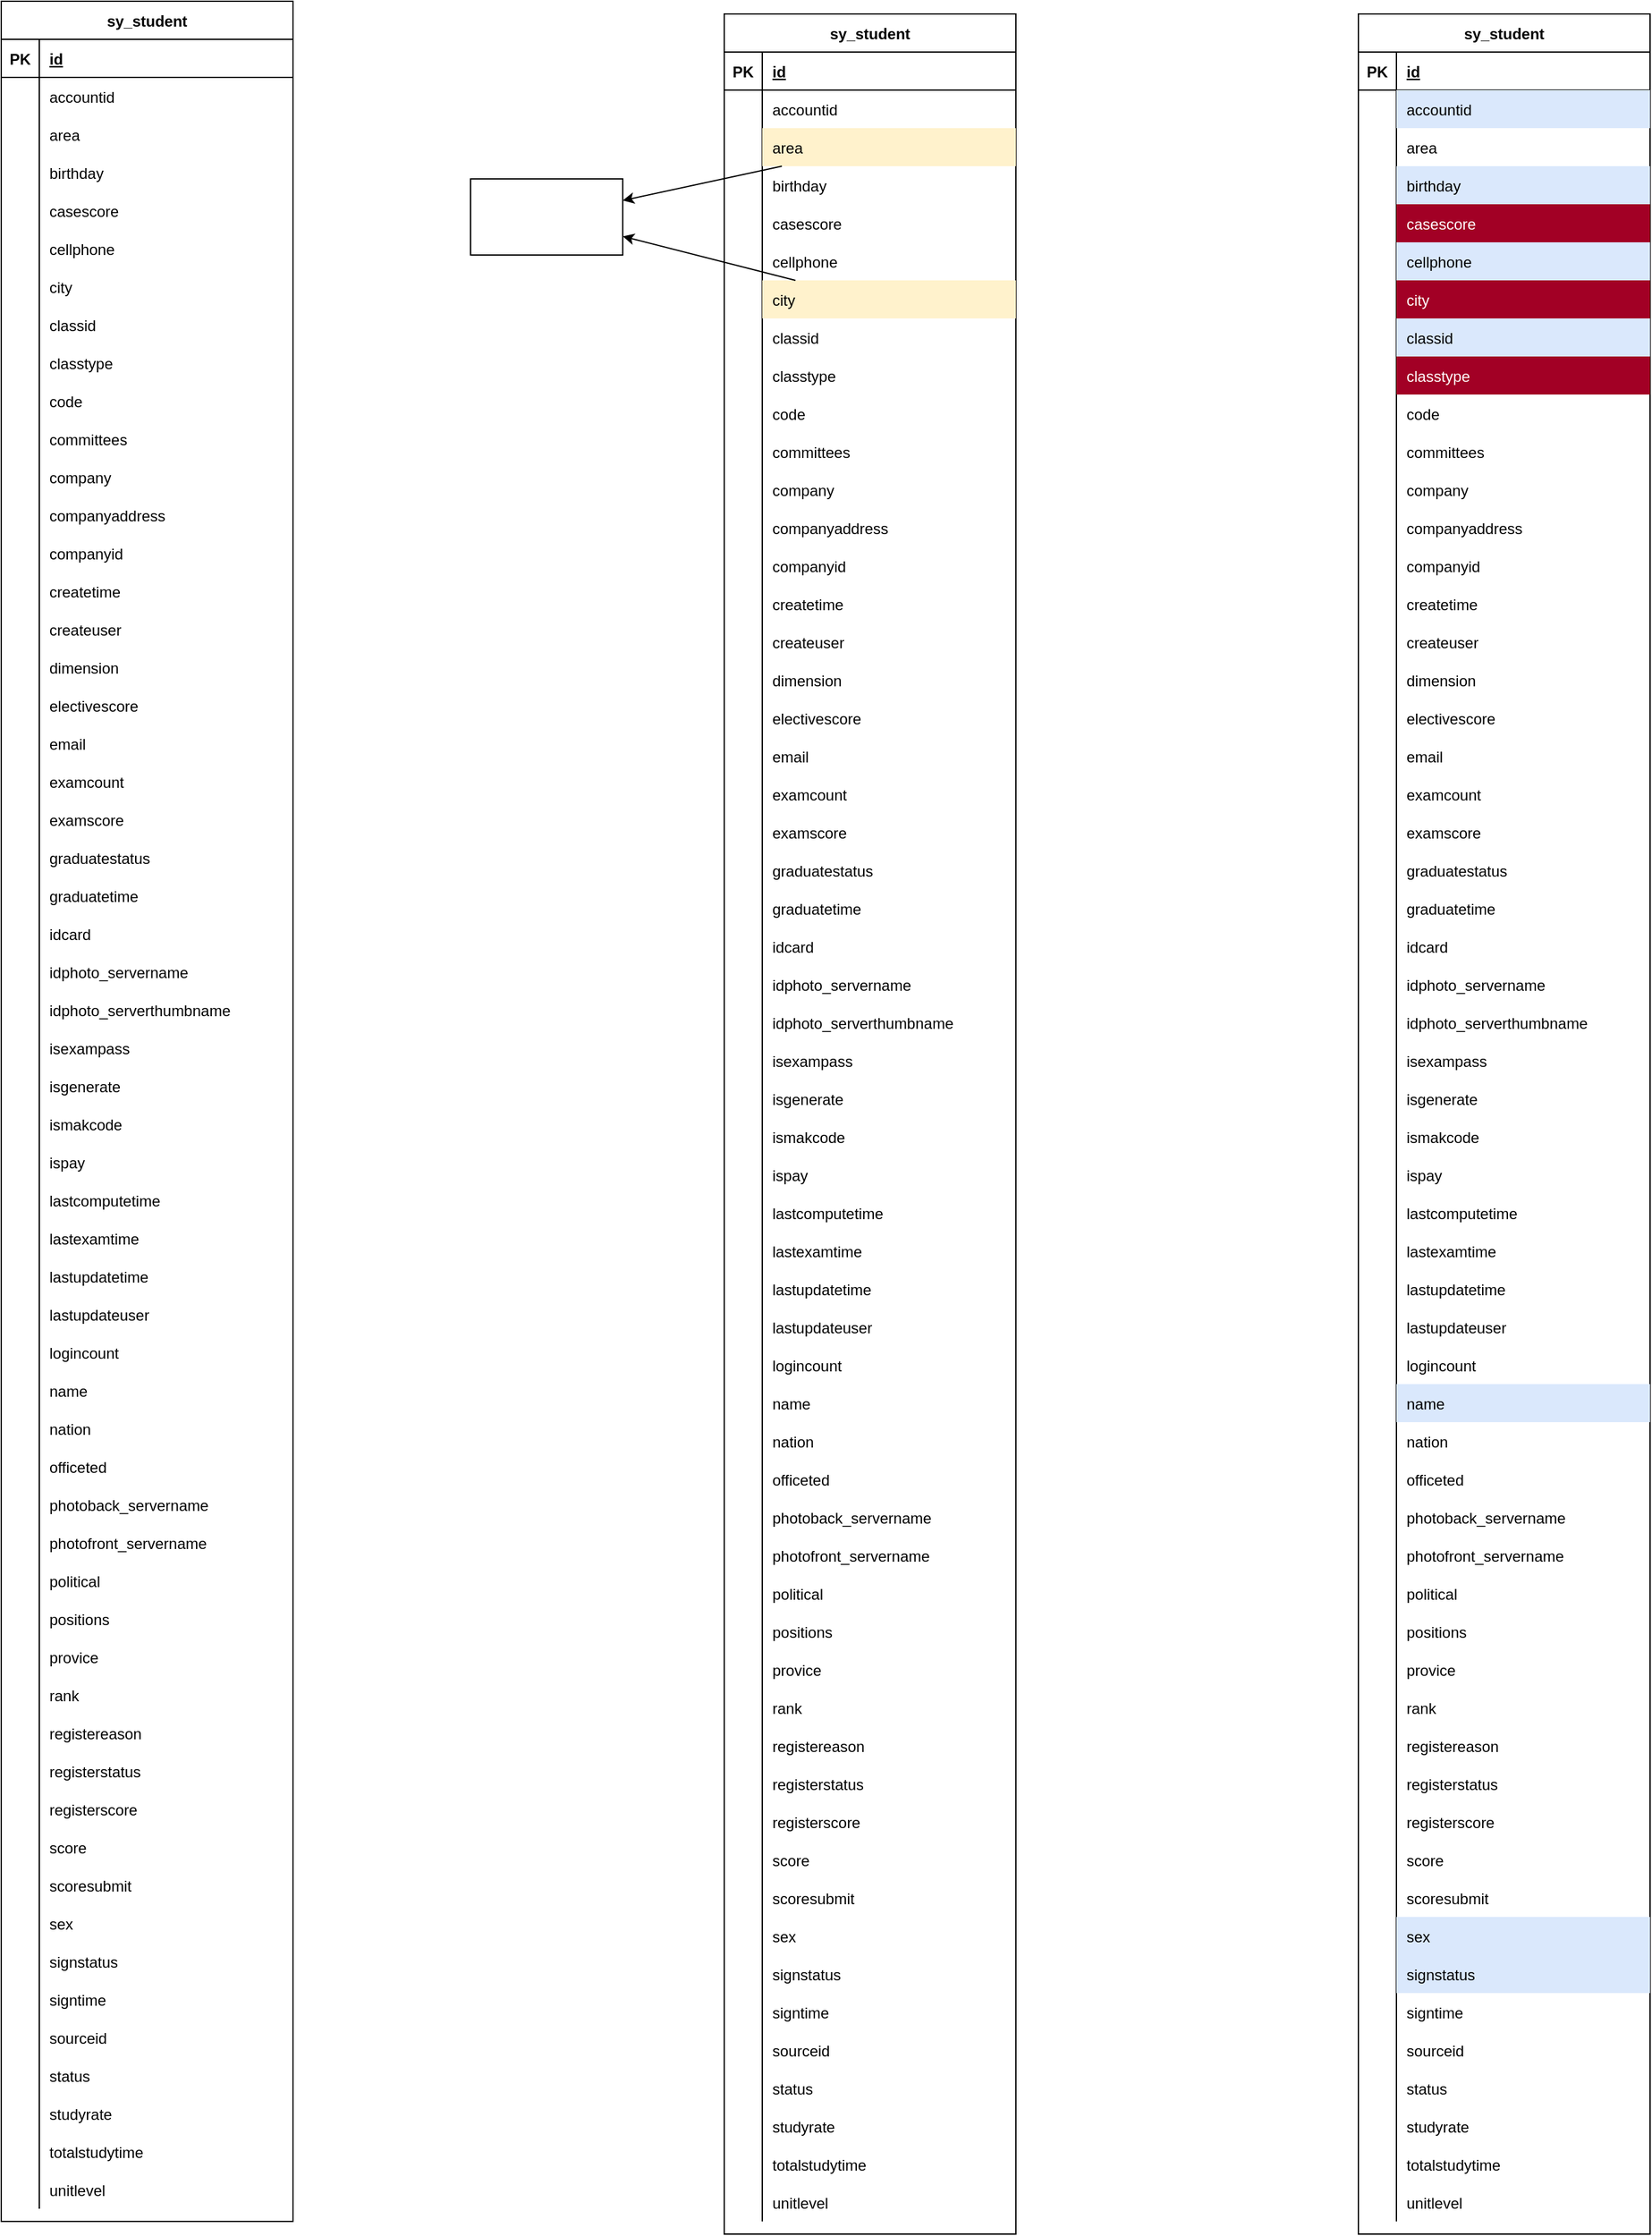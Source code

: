 <mxfile version="14.6.13" type="device"><diagram id="an8fKHOf-SP246DnPJs0" name="第 1 页"><mxGraphModel dx="1408" dy="808" grid="1" gridSize="10" guides="1" tooltips="1" connect="1" arrows="1" fold="1" page="1" pageScale="1" pageWidth="3300" pageHeight="4681" math="0" shadow="0"><root><mxCell id="0"/><mxCell id="1" parent="0"/><mxCell id="yomJ77aCo_fP9eHhjN3w-14" value="sy_student" style="shape=table;startSize=30;container=1;collapsible=1;childLayout=tableLayout;fixedRows=1;rowLines=0;fontStyle=1;align=center;resizeLast=1;" vertex="1" parent="1"><mxGeometry x="720" y="1050" width="230" height="1750" as="geometry"/></mxCell><mxCell id="yomJ77aCo_fP9eHhjN3w-15" value="" style="shape=partialRectangle;collapsible=0;dropTarget=0;pointerEvents=0;fillColor=none;top=0;left=0;bottom=1;right=0;points=[[0,0.5],[1,0.5]];portConstraint=eastwest;" vertex="1" parent="yomJ77aCo_fP9eHhjN3w-14"><mxGeometry y="30" width="230" height="30" as="geometry"/></mxCell><mxCell id="yomJ77aCo_fP9eHhjN3w-16" value="PK" style="shape=partialRectangle;connectable=0;fillColor=none;top=0;left=0;bottom=0;right=0;fontStyle=1;overflow=hidden;" vertex="1" parent="yomJ77aCo_fP9eHhjN3w-15"><mxGeometry width="30" height="30" as="geometry"/></mxCell><mxCell id="yomJ77aCo_fP9eHhjN3w-17" value="id" style="shape=partialRectangle;connectable=0;fillColor=none;top=0;left=0;bottom=0;right=0;align=left;spacingLeft=6;fontStyle=5;overflow=hidden;" vertex="1" parent="yomJ77aCo_fP9eHhjN3w-15"><mxGeometry x="30" width="200" height="30" as="geometry"/></mxCell><mxCell id="yomJ77aCo_fP9eHhjN3w-18" value="" style="shape=partialRectangle;collapsible=0;dropTarget=0;pointerEvents=0;fillColor=none;top=0;left=0;bottom=0;right=0;points=[[0,0.5],[1,0.5]];portConstraint=eastwest;" vertex="1" parent="yomJ77aCo_fP9eHhjN3w-14"><mxGeometry y="60" width="230" height="30" as="geometry"/></mxCell><mxCell id="yomJ77aCo_fP9eHhjN3w-19" value="" style="shape=partialRectangle;connectable=0;fillColor=none;top=0;left=0;bottom=0;right=0;editable=1;overflow=hidden;" vertex="1" parent="yomJ77aCo_fP9eHhjN3w-18"><mxGeometry width="30" height="30" as="geometry"/></mxCell><mxCell id="yomJ77aCo_fP9eHhjN3w-20" value="accountid" style="shape=partialRectangle;connectable=0;fillColor=none;top=0;left=0;bottom=0;right=0;align=left;spacingLeft=6;overflow=hidden;" vertex="1" parent="yomJ77aCo_fP9eHhjN3w-18"><mxGeometry x="30" width="200" height="30" as="geometry"/></mxCell><mxCell id="yomJ77aCo_fP9eHhjN3w-21" value="" style="shape=partialRectangle;collapsible=0;dropTarget=0;pointerEvents=0;fillColor=none;top=0;left=0;bottom=0;right=0;points=[[0,0.5],[1,0.5]];portConstraint=eastwest;" vertex="1" parent="yomJ77aCo_fP9eHhjN3w-14"><mxGeometry y="90" width="230" height="30" as="geometry"/></mxCell><mxCell id="yomJ77aCo_fP9eHhjN3w-22" value="" style="shape=partialRectangle;connectable=0;fillColor=none;top=0;left=0;bottom=0;right=0;editable=1;overflow=hidden;" vertex="1" parent="yomJ77aCo_fP9eHhjN3w-21"><mxGeometry width="30" height="30" as="geometry"/></mxCell><mxCell id="yomJ77aCo_fP9eHhjN3w-23" value="area" style="shape=partialRectangle;connectable=0;fillColor=none;top=0;left=0;bottom=0;right=0;align=left;spacingLeft=6;overflow=hidden;" vertex="1" parent="yomJ77aCo_fP9eHhjN3w-21"><mxGeometry x="30" width="200" height="30" as="geometry"/></mxCell><mxCell id="yomJ77aCo_fP9eHhjN3w-24" value="" style="shape=partialRectangle;collapsible=0;dropTarget=0;pointerEvents=0;fillColor=none;top=0;left=0;bottom=0;right=0;points=[[0,0.5],[1,0.5]];portConstraint=eastwest;" vertex="1" parent="yomJ77aCo_fP9eHhjN3w-14"><mxGeometry y="120" width="230" height="30" as="geometry"/></mxCell><mxCell id="yomJ77aCo_fP9eHhjN3w-25" value="" style="shape=partialRectangle;connectable=0;fillColor=none;top=0;left=0;bottom=0;right=0;editable=1;overflow=hidden;" vertex="1" parent="yomJ77aCo_fP9eHhjN3w-24"><mxGeometry width="30" height="30" as="geometry"/></mxCell><mxCell id="yomJ77aCo_fP9eHhjN3w-26" value="birthday" style="shape=partialRectangle;connectable=0;fillColor=none;top=0;left=0;bottom=0;right=0;align=left;spacingLeft=6;overflow=hidden;" vertex="1" parent="yomJ77aCo_fP9eHhjN3w-24"><mxGeometry x="30" width="200" height="30" as="geometry"/></mxCell><mxCell id="yomJ77aCo_fP9eHhjN3w-27" value="" style="shape=partialRectangle;collapsible=0;dropTarget=0;pointerEvents=0;fillColor=none;top=0;left=0;bottom=0;right=0;points=[[0,0.5],[1,0.5]];portConstraint=eastwest;" vertex="1" parent="yomJ77aCo_fP9eHhjN3w-14"><mxGeometry y="150" width="230" height="30" as="geometry"/></mxCell><mxCell id="yomJ77aCo_fP9eHhjN3w-28" value="" style="shape=partialRectangle;connectable=0;fillColor=none;top=0;left=0;bottom=0;right=0;editable=1;overflow=hidden;" vertex="1" parent="yomJ77aCo_fP9eHhjN3w-27"><mxGeometry width="30" height="30" as="geometry"/></mxCell><mxCell id="yomJ77aCo_fP9eHhjN3w-29" value="casescore" style="shape=partialRectangle;connectable=0;fillColor=none;top=0;left=0;bottom=0;right=0;align=left;spacingLeft=6;overflow=hidden;" vertex="1" parent="yomJ77aCo_fP9eHhjN3w-27"><mxGeometry x="30" width="200" height="30" as="geometry"/></mxCell><mxCell id="yomJ77aCo_fP9eHhjN3w-30" value="" style="shape=partialRectangle;collapsible=0;dropTarget=0;pointerEvents=0;fillColor=none;top=0;left=0;bottom=0;right=0;points=[[0,0.5],[1,0.5]];portConstraint=eastwest;" vertex="1" parent="yomJ77aCo_fP9eHhjN3w-14"><mxGeometry y="180" width="230" height="30" as="geometry"/></mxCell><mxCell id="yomJ77aCo_fP9eHhjN3w-31" value="" style="shape=partialRectangle;connectable=0;fillColor=none;top=0;left=0;bottom=0;right=0;editable=1;overflow=hidden;" vertex="1" parent="yomJ77aCo_fP9eHhjN3w-30"><mxGeometry width="30" height="30" as="geometry"/></mxCell><mxCell id="yomJ77aCo_fP9eHhjN3w-32" value="cellphone" style="shape=partialRectangle;connectable=0;fillColor=none;top=0;left=0;bottom=0;right=0;align=left;spacingLeft=6;overflow=hidden;" vertex="1" parent="yomJ77aCo_fP9eHhjN3w-30"><mxGeometry x="30" width="200" height="30" as="geometry"/></mxCell><mxCell id="yomJ77aCo_fP9eHhjN3w-33" value="" style="shape=partialRectangle;collapsible=0;dropTarget=0;pointerEvents=0;fillColor=none;top=0;left=0;bottom=0;right=0;points=[[0,0.5],[1,0.5]];portConstraint=eastwest;" vertex="1" parent="yomJ77aCo_fP9eHhjN3w-14"><mxGeometry y="210" width="230" height="30" as="geometry"/></mxCell><mxCell id="yomJ77aCo_fP9eHhjN3w-34" value="" style="shape=partialRectangle;connectable=0;fillColor=none;top=0;left=0;bottom=0;right=0;editable=1;overflow=hidden;" vertex="1" parent="yomJ77aCo_fP9eHhjN3w-33"><mxGeometry width="30" height="30" as="geometry"/></mxCell><mxCell id="yomJ77aCo_fP9eHhjN3w-35" value="city" style="shape=partialRectangle;connectable=0;fillColor=none;top=0;left=0;bottom=0;right=0;align=left;spacingLeft=6;overflow=hidden;" vertex="1" parent="yomJ77aCo_fP9eHhjN3w-33"><mxGeometry x="30" width="200" height="30" as="geometry"/></mxCell><mxCell id="yomJ77aCo_fP9eHhjN3w-36" value="" style="shape=partialRectangle;collapsible=0;dropTarget=0;pointerEvents=0;fillColor=none;top=0;left=0;bottom=0;right=0;points=[[0,0.5],[1,0.5]];portConstraint=eastwest;" vertex="1" parent="yomJ77aCo_fP9eHhjN3w-14"><mxGeometry y="240" width="230" height="30" as="geometry"/></mxCell><mxCell id="yomJ77aCo_fP9eHhjN3w-37" value="" style="shape=partialRectangle;connectable=0;fillColor=none;top=0;left=0;bottom=0;right=0;editable=1;overflow=hidden;" vertex="1" parent="yomJ77aCo_fP9eHhjN3w-36"><mxGeometry width="30" height="30" as="geometry"/></mxCell><mxCell id="yomJ77aCo_fP9eHhjN3w-38" value="classid" style="shape=partialRectangle;connectable=0;fillColor=none;top=0;left=0;bottom=0;right=0;align=left;spacingLeft=6;overflow=hidden;" vertex="1" parent="yomJ77aCo_fP9eHhjN3w-36"><mxGeometry x="30" width="200" height="30" as="geometry"/></mxCell><mxCell id="yomJ77aCo_fP9eHhjN3w-39" value="" style="shape=partialRectangle;collapsible=0;dropTarget=0;pointerEvents=0;fillColor=none;top=0;left=0;bottom=0;right=0;points=[[0,0.5],[1,0.5]];portConstraint=eastwest;" vertex="1" parent="yomJ77aCo_fP9eHhjN3w-14"><mxGeometry y="270" width="230" height="30" as="geometry"/></mxCell><mxCell id="yomJ77aCo_fP9eHhjN3w-40" value="" style="shape=partialRectangle;connectable=0;fillColor=none;top=0;left=0;bottom=0;right=0;editable=1;overflow=hidden;" vertex="1" parent="yomJ77aCo_fP9eHhjN3w-39"><mxGeometry width="30" height="30" as="geometry"/></mxCell><mxCell id="yomJ77aCo_fP9eHhjN3w-41" value="classtype" style="shape=partialRectangle;connectable=0;fillColor=none;top=0;left=0;bottom=0;right=0;align=left;spacingLeft=6;overflow=hidden;" vertex="1" parent="yomJ77aCo_fP9eHhjN3w-39"><mxGeometry x="30" width="200" height="30" as="geometry"/></mxCell><mxCell id="yomJ77aCo_fP9eHhjN3w-42" value="" style="shape=partialRectangle;collapsible=0;dropTarget=0;pointerEvents=0;fillColor=none;top=0;left=0;bottom=0;right=0;points=[[0,0.5],[1,0.5]];portConstraint=eastwest;" vertex="1" parent="yomJ77aCo_fP9eHhjN3w-14"><mxGeometry y="300" width="230" height="30" as="geometry"/></mxCell><mxCell id="yomJ77aCo_fP9eHhjN3w-43" value="" style="shape=partialRectangle;connectable=0;fillColor=none;top=0;left=0;bottom=0;right=0;editable=1;overflow=hidden;" vertex="1" parent="yomJ77aCo_fP9eHhjN3w-42"><mxGeometry width="30" height="30" as="geometry"/></mxCell><mxCell id="yomJ77aCo_fP9eHhjN3w-44" value="code" style="shape=partialRectangle;connectable=0;fillColor=none;top=0;left=0;bottom=0;right=0;align=left;spacingLeft=6;overflow=hidden;" vertex="1" parent="yomJ77aCo_fP9eHhjN3w-42"><mxGeometry x="30" width="200" height="30" as="geometry"/></mxCell><mxCell id="yomJ77aCo_fP9eHhjN3w-45" value="" style="shape=partialRectangle;collapsible=0;dropTarget=0;pointerEvents=0;fillColor=none;top=0;left=0;bottom=0;right=0;points=[[0,0.5],[1,0.5]];portConstraint=eastwest;" vertex="1" parent="yomJ77aCo_fP9eHhjN3w-14"><mxGeometry y="330" width="230" height="30" as="geometry"/></mxCell><mxCell id="yomJ77aCo_fP9eHhjN3w-46" value="" style="shape=partialRectangle;connectable=0;fillColor=none;top=0;left=0;bottom=0;right=0;editable=1;overflow=hidden;" vertex="1" parent="yomJ77aCo_fP9eHhjN3w-45"><mxGeometry width="30" height="30" as="geometry"/></mxCell><mxCell id="yomJ77aCo_fP9eHhjN3w-47" value="committees" style="shape=partialRectangle;connectable=0;fillColor=none;top=0;left=0;bottom=0;right=0;align=left;spacingLeft=6;overflow=hidden;" vertex="1" parent="yomJ77aCo_fP9eHhjN3w-45"><mxGeometry x="30" width="200" height="30" as="geometry"/></mxCell><mxCell id="yomJ77aCo_fP9eHhjN3w-48" value="" style="shape=partialRectangle;collapsible=0;dropTarget=0;pointerEvents=0;fillColor=none;top=0;left=0;bottom=0;right=0;points=[[0,0.5],[1,0.5]];portConstraint=eastwest;" vertex="1" parent="yomJ77aCo_fP9eHhjN3w-14"><mxGeometry y="360" width="230" height="30" as="geometry"/></mxCell><mxCell id="yomJ77aCo_fP9eHhjN3w-49" value="" style="shape=partialRectangle;connectable=0;fillColor=none;top=0;left=0;bottom=0;right=0;editable=1;overflow=hidden;" vertex="1" parent="yomJ77aCo_fP9eHhjN3w-48"><mxGeometry width="30" height="30" as="geometry"/></mxCell><mxCell id="yomJ77aCo_fP9eHhjN3w-50" value="company" style="shape=partialRectangle;connectable=0;fillColor=none;top=0;left=0;bottom=0;right=0;align=left;spacingLeft=6;overflow=hidden;" vertex="1" parent="yomJ77aCo_fP9eHhjN3w-48"><mxGeometry x="30" width="200" height="30" as="geometry"/></mxCell><mxCell id="yomJ77aCo_fP9eHhjN3w-51" value="" style="shape=partialRectangle;collapsible=0;dropTarget=0;pointerEvents=0;fillColor=none;top=0;left=0;bottom=0;right=0;points=[[0,0.5],[1,0.5]];portConstraint=eastwest;" vertex="1" parent="yomJ77aCo_fP9eHhjN3w-14"><mxGeometry y="390" width="230" height="30" as="geometry"/></mxCell><mxCell id="yomJ77aCo_fP9eHhjN3w-52" value="" style="shape=partialRectangle;connectable=0;fillColor=none;top=0;left=0;bottom=0;right=0;editable=1;overflow=hidden;" vertex="1" parent="yomJ77aCo_fP9eHhjN3w-51"><mxGeometry width="30" height="30" as="geometry"/></mxCell><mxCell id="yomJ77aCo_fP9eHhjN3w-53" value="companyaddress" style="shape=partialRectangle;connectable=0;fillColor=none;top=0;left=0;bottom=0;right=0;align=left;spacingLeft=6;overflow=hidden;" vertex="1" parent="yomJ77aCo_fP9eHhjN3w-51"><mxGeometry x="30" width="200" height="30" as="geometry"/></mxCell><mxCell id="yomJ77aCo_fP9eHhjN3w-54" value="" style="shape=partialRectangle;collapsible=0;dropTarget=0;pointerEvents=0;fillColor=none;top=0;left=0;bottom=0;right=0;points=[[0,0.5],[1,0.5]];portConstraint=eastwest;" vertex="1" parent="yomJ77aCo_fP9eHhjN3w-14"><mxGeometry y="420" width="230" height="30" as="geometry"/></mxCell><mxCell id="yomJ77aCo_fP9eHhjN3w-55" value="" style="shape=partialRectangle;connectable=0;fillColor=none;top=0;left=0;bottom=0;right=0;editable=1;overflow=hidden;" vertex="1" parent="yomJ77aCo_fP9eHhjN3w-54"><mxGeometry width="30" height="30" as="geometry"/></mxCell><mxCell id="yomJ77aCo_fP9eHhjN3w-56" value="companyid" style="shape=partialRectangle;connectable=0;fillColor=none;top=0;left=0;bottom=0;right=0;align=left;spacingLeft=6;overflow=hidden;" vertex="1" parent="yomJ77aCo_fP9eHhjN3w-54"><mxGeometry x="30" width="200" height="30" as="geometry"/></mxCell><mxCell id="yomJ77aCo_fP9eHhjN3w-57" value="" style="shape=partialRectangle;collapsible=0;dropTarget=0;pointerEvents=0;fillColor=none;top=0;left=0;bottom=0;right=0;points=[[0,0.5],[1,0.5]];portConstraint=eastwest;" vertex="1" parent="yomJ77aCo_fP9eHhjN3w-14"><mxGeometry y="450" width="230" height="30" as="geometry"/></mxCell><mxCell id="yomJ77aCo_fP9eHhjN3w-58" value="" style="shape=partialRectangle;connectable=0;fillColor=none;top=0;left=0;bottom=0;right=0;editable=1;overflow=hidden;" vertex="1" parent="yomJ77aCo_fP9eHhjN3w-57"><mxGeometry width="30" height="30" as="geometry"/></mxCell><mxCell id="yomJ77aCo_fP9eHhjN3w-59" value="createtime" style="shape=partialRectangle;connectable=0;fillColor=none;top=0;left=0;bottom=0;right=0;align=left;spacingLeft=6;overflow=hidden;" vertex="1" parent="yomJ77aCo_fP9eHhjN3w-57"><mxGeometry x="30" width="200" height="30" as="geometry"/></mxCell><mxCell id="yomJ77aCo_fP9eHhjN3w-60" value="" style="shape=partialRectangle;collapsible=0;dropTarget=0;pointerEvents=0;fillColor=none;top=0;left=0;bottom=0;right=0;points=[[0,0.5],[1,0.5]];portConstraint=eastwest;" vertex="1" parent="yomJ77aCo_fP9eHhjN3w-14"><mxGeometry y="480" width="230" height="30" as="geometry"/></mxCell><mxCell id="yomJ77aCo_fP9eHhjN3w-61" value="" style="shape=partialRectangle;connectable=0;fillColor=none;top=0;left=0;bottom=0;right=0;editable=1;overflow=hidden;" vertex="1" parent="yomJ77aCo_fP9eHhjN3w-60"><mxGeometry width="30" height="30" as="geometry"/></mxCell><mxCell id="yomJ77aCo_fP9eHhjN3w-62" value="createuser" style="shape=partialRectangle;connectable=0;fillColor=none;top=0;left=0;bottom=0;right=0;align=left;spacingLeft=6;overflow=hidden;" vertex="1" parent="yomJ77aCo_fP9eHhjN3w-60"><mxGeometry x="30" width="200" height="30" as="geometry"/></mxCell><mxCell id="yomJ77aCo_fP9eHhjN3w-63" value="" style="shape=partialRectangle;collapsible=0;dropTarget=0;pointerEvents=0;fillColor=none;top=0;left=0;bottom=0;right=0;points=[[0,0.5],[1,0.5]];portConstraint=eastwest;" vertex="1" parent="yomJ77aCo_fP9eHhjN3w-14"><mxGeometry y="510" width="230" height="30" as="geometry"/></mxCell><mxCell id="yomJ77aCo_fP9eHhjN3w-64" value="" style="shape=partialRectangle;connectable=0;fillColor=none;top=0;left=0;bottom=0;right=0;editable=1;overflow=hidden;" vertex="1" parent="yomJ77aCo_fP9eHhjN3w-63"><mxGeometry width="30" height="30" as="geometry"/></mxCell><mxCell id="yomJ77aCo_fP9eHhjN3w-65" value="dimension" style="shape=partialRectangle;connectable=0;fillColor=none;top=0;left=0;bottom=0;right=0;align=left;spacingLeft=6;overflow=hidden;" vertex="1" parent="yomJ77aCo_fP9eHhjN3w-63"><mxGeometry x="30" width="200" height="30" as="geometry"/></mxCell><mxCell id="yomJ77aCo_fP9eHhjN3w-66" value="" style="shape=partialRectangle;collapsible=0;dropTarget=0;pointerEvents=0;fillColor=none;top=0;left=0;bottom=0;right=0;points=[[0,0.5],[1,0.5]];portConstraint=eastwest;" vertex="1" parent="yomJ77aCo_fP9eHhjN3w-14"><mxGeometry y="540" width="230" height="30" as="geometry"/></mxCell><mxCell id="yomJ77aCo_fP9eHhjN3w-67" value="" style="shape=partialRectangle;connectable=0;fillColor=none;top=0;left=0;bottom=0;right=0;editable=1;overflow=hidden;" vertex="1" parent="yomJ77aCo_fP9eHhjN3w-66"><mxGeometry width="30" height="30" as="geometry"/></mxCell><mxCell id="yomJ77aCo_fP9eHhjN3w-68" value="electivescore" style="shape=partialRectangle;connectable=0;fillColor=none;top=0;left=0;bottom=0;right=0;align=left;spacingLeft=6;overflow=hidden;" vertex="1" parent="yomJ77aCo_fP9eHhjN3w-66"><mxGeometry x="30" width="200" height="30" as="geometry"/></mxCell><mxCell id="yomJ77aCo_fP9eHhjN3w-69" value="" style="shape=partialRectangle;collapsible=0;dropTarget=0;pointerEvents=0;fillColor=none;top=0;left=0;bottom=0;right=0;points=[[0,0.5],[1,0.5]];portConstraint=eastwest;" vertex="1" parent="yomJ77aCo_fP9eHhjN3w-14"><mxGeometry y="570" width="230" height="30" as="geometry"/></mxCell><mxCell id="yomJ77aCo_fP9eHhjN3w-70" value="" style="shape=partialRectangle;connectable=0;fillColor=none;top=0;left=0;bottom=0;right=0;editable=1;overflow=hidden;" vertex="1" parent="yomJ77aCo_fP9eHhjN3w-69"><mxGeometry width="30" height="30" as="geometry"/></mxCell><mxCell id="yomJ77aCo_fP9eHhjN3w-71" value="email" style="shape=partialRectangle;connectable=0;fillColor=none;top=0;left=0;bottom=0;right=0;align=left;spacingLeft=6;overflow=hidden;" vertex="1" parent="yomJ77aCo_fP9eHhjN3w-69"><mxGeometry x="30" width="200" height="30" as="geometry"/></mxCell><mxCell id="yomJ77aCo_fP9eHhjN3w-72" value="" style="shape=partialRectangle;collapsible=0;dropTarget=0;pointerEvents=0;fillColor=none;top=0;left=0;bottom=0;right=0;points=[[0,0.5],[1,0.5]];portConstraint=eastwest;" vertex="1" parent="yomJ77aCo_fP9eHhjN3w-14"><mxGeometry y="600" width="230" height="30" as="geometry"/></mxCell><mxCell id="yomJ77aCo_fP9eHhjN3w-73" value="" style="shape=partialRectangle;connectable=0;fillColor=none;top=0;left=0;bottom=0;right=0;editable=1;overflow=hidden;" vertex="1" parent="yomJ77aCo_fP9eHhjN3w-72"><mxGeometry width="30" height="30" as="geometry"/></mxCell><mxCell id="yomJ77aCo_fP9eHhjN3w-74" value="examcount" style="shape=partialRectangle;connectable=0;fillColor=none;top=0;left=0;bottom=0;right=0;align=left;spacingLeft=6;overflow=hidden;" vertex="1" parent="yomJ77aCo_fP9eHhjN3w-72"><mxGeometry x="30" width="200" height="30" as="geometry"/></mxCell><mxCell id="yomJ77aCo_fP9eHhjN3w-75" value="" style="shape=partialRectangle;collapsible=0;dropTarget=0;pointerEvents=0;fillColor=none;top=0;left=0;bottom=0;right=0;points=[[0,0.5],[1,0.5]];portConstraint=eastwest;" vertex="1" parent="yomJ77aCo_fP9eHhjN3w-14"><mxGeometry y="630" width="230" height="30" as="geometry"/></mxCell><mxCell id="yomJ77aCo_fP9eHhjN3w-76" value="" style="shape=partialRectangle;connectable=0;fillColor=none;top=0;left=0;bottom=0;right=0;editable=1;overflow=hidden;" vertex="1" parent="yomJ77aCo_fP9eHhjN3w-75"><mxGeometry width="30" height="30" as="geometry"/></mxCell><mxCell id="yomJ77aCo_fP9eHhjN3w-77" value="examscore" style="shape=partialRectangle;connectable=0;fillColor=none;top=0;left=0;bottom=0;right=0;align=left;spacingLeft=6;overflow=hidden;" vertex="1" parent="yomJ77aCo_fP9eHhjN3w-75"><mxGeometry x="30" width="200" height="30" as="geometry"/></mxCell><mxCell id="yomJ77aCo_fP9eHhjN3w-78" value="" style="shape=partialRectangle;collapsible=0;dropTarget=0;pointerEvents=0;fillColor=none;top=0;left=0;bottom=0;right=0;points=[[0,0.5],[1,0.5]];portConstraint=eastwest;" vertex="1" parent="yomJ77aCo_fP9eHhjN3w-14"><mxGeometry y="660" width="230" height="30" as="geometry"/></mxCell><mxCell id="yomJ77aCo_fP9eHhjN3w-79" value="" style="shape=partialRectangle;connectable=0;fillColor=none;top=0;left=0;bottom=0;right=0;editable=1;overflow=hidden;" vertex="1" parent="yomJ77aCo_fP9eHhjN3w-78"><mxGeometry width="30" height="30" as="geometry"/></mxCell><mxCell id="yomJ77aCo_fP9eHhjN3w-80" value="graduatestatus" style="shape=partialRectangle;connectable=0;fillColor=none;top=0;left=0;bottom=0;right=0;align=left;spacingLeft=6;overflow=hidden;" vertex="1" parent="yomJ77aCo_fP9eHhjN3w-78"><mxGeometry x="30" width="200" height="30" as="geometry"/></mxCell><mxCell id="yomJ77aCo_fP9eHhjN3w-81" value="" style="shape=partialRectangle;collapsible=0;dropTarget=0;pointerEvents=0;fillColor=none;top=0;left=0;bottom=0;right=0;points=[[0,0.5],[1,0.5]];portConstraint=eastwest;" vertex="1" parent="yomJ77aCo_fP9eHhjN3w-14"><mxGeometry y="690" width="230" height="30" as="geometry"/></mxCell><mxCell id="yomJ77aCo_fP9eHhjN3w-82" value="" style="shape=partialRectangle;connectable=0;fillColor=none;top=0;left=0;bottom=0;right=0;editable=1;overflow=hidden;" vertex="1" parent="yomJ77aCo_fP9eHhjN3w-81"><mxGeometry width="30" height="30" as="geometry"/></mxCell><mxCell id="yomJ77aCo_fP9eHhjN3w-83" value="graduatetime" style="shape=partialRectangle;connectable=0;fillColor=none;top=0;left=0;bottom=0;right=0;align=left;spacingLeft=6;overflow=hidden;" vertex="1" parent="yomJ77aCo_fP9eHhjN3w-81"><mxGeometry x="30" width="200" height="30" as="geometry"/></mxCell><mxCell id="yomJ77aCo_fP9eHhjN3w-84" value="" style="shape=partialRectangle;collapsible=0;dropTarget=0;pointerEvents=0;fillColor=none;top=0;left=0;bottom=0;right=0;points=[[0,0.5],[1,0.5]];portConstraint=eastwest;" vertex="1" parent="yomJ77aCo_fP9eHhjN3w-14"><mxGeometry y="720" width="230" height="30" as="geometry"/></mxCell><mxCell id="yomJ77aCo_fP9eHhjN3w-85" value="" style="shape=partialRectangle;connectable=0;fillColor=none;top=0;left=0;bottom=0;right=0;editable=1;overflow=hidden;" vertex="1" parent="yomJ77aCo_fP9eHhjN3w-84"><mxGeometry width="30" height="30" as="geometry"/></mxCell><mxCell id="yomJ77aCo_fP9eHhjN3w-86" value="idcard" style="shape=partialRectangle;connectable=0;fillColor=none;top=0;left=0;bottom=0;right=0;align=left;spacingLeft=6;overflow=hidden;" vertex="1" parent="yomJ77aCo_fP9eHhjN3w-84"><mxGeometry x="30" width="200" height="30" as="geometry"/></mxCell><mxCell id="yomJ77aCo_fP9eHhjN3w-87" value="" style="shape=partialRectangle;collapsible=0;dropTarget=0;pointerEvents=0;fillColor=none;top=0;left=0;bottom=0;right=0;points=[[0,0.5],[1,0.5]];portConstraint=eastwest;" vertex="1" parent="yomJ77aCo_fP9eHhjN3w-14"><mxGeometry y="750" width="230" height="30" as="geometry"/></mxCell><mxCell id="yomJ77aCo_fP9eHhjN3w-88" value="" style="shape=partialRectangle;connectable=0;fillColor=none;top=0;left=0;bottom=0;right=0;editable=1;overflow=hidden;" vertex="1" parent="yomJ77aCo_fP9eHhjN3w-87"><mxGeometry width="30" height="30" as="geometry"/></mxCell><mxCell id="yomJ77aCo_fP9eHhjN3w-89" value="idphoto_servername" style="shape=partialRectangle;connectable=0;fillColor=none;top=0;left=0;bottom=0;right=0;align=left;spacingLeft=6;overflow=hidden;" vertex="1" parent="yomJ77aCo_fP9eHhjN3w-87"><mxGeometry x="30" width="200" height="30" as="geometry"/></mxCell><mxCell id="yomJ77aCo_fP9eHhjN3w-90" value="" style="shape=partialRectangle;collapsible=0;dropTarget=0;pointerEvents=0;fillColor=none;top=0;left=0;bottom=0;right=0;points=[[0,0.5],[1,0.5]];portConstraint=eastwest;" vertex="1" parent="yomJ77aCo_fP9eHhjN3w-14"><mxGeometry y="780" width="230" height="30" as="geometry"/></mxCell><mxCell id="yomJ77aCo_fP9eHhjN3w-91" value="" style="shape=partialRectangle;connectable=0;fillColor=none;top=0;left=0;bottom=0;right=0;editable=1;overflow=hidden;" vertex="1" parent="yomJ77aCo_fP9eHhjN3w-90"><mxGeometry width="30" height="30" as="geometry"/></mxCell><mxCell id="yomJ77aCo_fP9eHhjN3w-92" value="idphoto_serverthumbname" style="shape=partialRectangle;connectable=0;fillColor=none;top=0;left=0;bottom=0;right=0;align=left;spacingLeft=6;overflow=hidden;" vertex="1" parent="yomJ77aCo_fP9eHhjN3w-90"><mxGeometry x="30" width="200" height="30" as="geometry"/></mxCell><mxCell id="yomJ77aCo_fP9eHhjN3w-93" value="" style="shape=partialRectangle;collapsible=0;dropTarget=0;pointerEvents=0;fillColor=none;top=0;left=0;bottom=0;right=0;points=[[0,0.5],[1,0.5]];portConstraint=eastwest;" vertex="1" parent="yomJ77aCo_fP9eHhjN3w-14"><mxGeometry y="810" width="230" height="30" as="geometry"/></mxCell><mxCell id="yomJ77aCo_fP9eHhjN3w-94" value="" style="shape=partialRectangle;connectable=0;fillColor=none;top=0;left=0;bottom=0;right=0;editable=1;overflow=hidden;" vertex="1" parent="yomJ77aCo_fP9eHhjN3w-93"><mxGeometry width="30" height="30" as="geometry"/></mxCell><mxCell id="yomJ77aCo_fP9eHhjN3w-95" value="isexampass" style="shape=partialRectangle;connectable=0;fillColor=none;top=0;left=0;bottom=0;right=0;align=left;spacingLeft=6;overflow=hidden;" vertex="1" parent="yomJ77aCo_fP9eHhjN3w-93"><mxGeometry x="30" width="200" height="30" as="geometry"/></mxCell><mxCell id="yomJ77aCo_fP9eHhjN3w-96" value="" style="shape=partialRectangle;collapsible=0;dropTarget=0;pointerEvents=0;fillColor=none;top=0;left=0;bottom=0;right=0;points=[[0,0.5],[1,0.5]];portConstraint=eastwest;" vertex="1" parent="yomJ77aCo_fP9eHhjN3w-14"><mxGeometry y="840" width="230" height="30" as="geometry"/></mxCell><mxCell id="yomJ77aCo_fP9eHhjN3w-97" value="" style="shape=partialRectangle;connectable=0;fillColor=none;top=0;left=0;bottom=0;right=0;editable=1;overflow=hidden;" vertex="1" parent="yomJ77aCo_fP9eHhjN3w-96"><mxGeometry width="30" height="30" as="geometry"/></mxCell><mxCell id="yomJ77aCo_fP9eHhjN3w-98" value="isgenerate" style="shape=partialRectangle;connectable=0;fillColor=none;top=0;left=0;bottom=0;right=0;align=left;spacingLeft=6;overflow=hidden;" vertex="1" parent="yomJ77aCo_fP9eHhjN3w-96"><mxGeometry x="30" width="200" height="30" as="geometry"/></mxCell><mxCell id="yomJ77aCo_fP9eHhjN3w-99" value="" style="shape=partialRectangle;collapsible=0;dropTarget=0;pointerEvents=0;fillColor=none;top=0;left=0;bottom=0;right=0;points=[[0,0.5],[1,0.5]];portConstraint=eastwest;" vertex="1" parent="yomJ77aCo_fP9eHhjN3w-14"><mxGeometry y="870" width="230" height="30" as="geometry"/></mxCell><mxCell id="yomJ77aCo_fP9eHhjN3w-100" value="" style="shape=partialRectangle;connectable=0;fillColor=none;top=0;left=0;bottom=0;right=0;editable=1;overflow=hidden;" vertex="1" parent="yomJ77aCo_fP9eHhjN3w-99"><mxGeometry width="30" height="30" as="geometry"/></mxCell><mxCell id="yomJ77aCo_fP9eHhjN3w-101" value="ismakcode" style="shape=partialRectangle;connectable=0;fillColor=none;top=0;left=0;bottom=0;right=0;align=left;spacingLeft=6;overflow=hidden;" vertex="1" parent="yomJ77aCo_fP9eHhjN3w-99"><mxGeometry x="30" width="200" height="30" as="geometry"/></mxCell><mxCell id="yomJ77aCo_fP9eHhjN3w-102" value="" style="shape=partialRectangle;collapsible=0;dropTarget=0;pointerEvents=0;fillColor=none;top=0;left=0;bottom=0;right=0;points=[[0,0.5],[1,0.5]];portConstraint=eastwest;" vertex="1" parent="yomJ77aCo_fP9eHhjN3w-14"><mxGeometry y="900" width="230" height="30" as="geometry"/></mxCell><mxCell id="yomJ77aCo_fP9eHhjN3w-103" value="" style="shape=partialRectangle;connectable=0;fillColor=none;top=0;left=0;bottom=0;right=0;editable=1;overflow=hidden;" vertex="1" parent="yomJ77aCo_fP9eHhjN3w-102"><mxGeometry width="30" height="30" as="geometry"/></mxCell><mxCell id="yomJ77aCo_fP9eHhjN3w-104" value="ispay" style="shape=partialRectangle;connectable=0;fillColor=none;top=0;left=0;bottom=0;right=0;align=left;spacingLeft=6;overflow=hidden;" vertex="1" parent="yomJ77aCo_fP9eHhjN3w-102"><mxGeometry x="30" width="200" height="30" as="geometry"/></mxCell><mxCell id="yomJ77aCo_fP9eHhjN3w-105" value="" style="shape=partialRectangle;collapsible=0;dropTarget=0;pointerEvents=0;fillColor=none;top=0;left=0;bottom=0;right=0;points=[[0,0.5],[1,0.5]];portConstraint=eastwest;" vertex="1" parent="yomJ77aCo_fP9eHhjN3w-14"><mxGeometry y="930" width="230" height="30" as="geometry"/></mxCell><mxCell id="yomJ77aCo_fP9eHhjN3w-106" value="" style="shape=partialRectangle;connectable=0;fillColor=none;top=0;left=0;bottom=0;right=0;editable=1;overflow=hidden;" vertex="1" parent="yomJ77aCo_fP9eHhjN3w-105"><mxGeometry width="30" height="30" as="geometry"/></mxCell><mxCell id="yomJ77aCo_fP9eHhjN3w-107" value="lastcomputetime" style="shape=partialRectangle;connectable=0;fillColor=none;top=0;left=0;bottom=0;right=0;align=left;spacingLeft=6;overflow=hidden;" vertex="1" parent="yomJ77aCo_fP9eHhjN3w-105"><mxGeometry x="30" width="200" height="30" as="geometry"/></mxCell><mxCell id="yomJ77aCo_fP9eHhjN3w-108" value="" style="shape=partialRectangle;collapsible=0;dropTarget=0;pointerEvents=0;fillColor=none;top=0;left=0;bottom=0;right=0;points=[[0,0.5],[1,0.5]];portConstraint=eastwest;" vertex="1" parent="yomJ77aCo_fP9eHhjN3w-14"><mxGeometry y="960" width="230" height="30" as="geometry"/></mxCell><mxCell id="yomJ77aCo_fP9eHhjN3w-109" value="" style="shape=partialRectangle;connectable=0;fillColor=none;top=0;left=0;bottom=0;right=0;editable=1;overflow=hidden;" vertex="1" parent="yomJ77aCo_fP9eHhjN3w-108"><mxGeometry width="30" height="30" as="geometry"/></mxCell><mxCell id="yomJ77aCo_fP9eHhjN3w-110" value="lastexamtime" style="shape=partialRectangle;connectable=0;fillColor=none;top=0;left=0;bottom=0;right=0;align=left;spacingLeft=6;overflow=hidden;" vertex="1" parent="yomJ77aCo_fP9eHhjN3w-108"><mxGeometry x="30" width="200" height="30" as="geometry"/></mxCell><mxCell id="yomJ77aCo_fP9eHhjN3w-111" value="" style="shape=partialRectangle;collapsible=0;dropTarget=0;pointerEvents=0;fillColor=none;top=0;left=0;bottom=0;right=0;points=[[0,0.5],[1,0.5]];portConstraint=eastwest;" vertex="1" parent="yomJ77aCo_fP9eHhjN3w-14"><mxGeometry y="990" width="230" height="30" as="geometry"/></mxCell><mxCell id="yomJ77aCo_fP9eHhjN3w-112" value="" style="shape=partialRectangle;connectable=0;fillColor=none;top=0;left=0;bottom=0;right=0;editable=1;overflow=hidden;" vertex="1" parent="yomJ77aCo_fP9eHhjN3w-111"><mxGeometry width="30" height="30" as="geometry"/></mxCell><mxCell id="yomJ77aCo_fP9eHhjN3w-113" value="lastupdatetime" style="shape=partialRectangle;connectable=0;fillColor=none;top=0;left=0;bottom=0;right=0;align=left;spacingLeft=6;overflow=hidden;" vertex="1" parent="yomJ77aCo_fP9eHhjN3w-111"><mxGeometry x="30" width="200" height="30" as="geometry"/></mxCell><mxCell id="yomJ77aCo_fP9eHhjN3w-114" value="" style="shape=partialRectangle;collapsible=0;dropTarget=0;pointerEvents=0;fillColor=none;top=0;left=0;bottom=0;right=0;points=[[0,0.5],[1,0.5]];portConstraint=eastwest;" vertex="1" parent="yomJ77aCo_fP9eHhjN3w-14"><mxGeometry y="1020" width="230" height="30" as="geometry"/></mxCell><mxCell id="yomJ77aCo_fP9eHhjN3w-115" value="" style="shape=partialRectangle;connectable=0;fillColor=none;top=0;left=0;bottom=0;right=0;editable=1;overflow=hidden;" vertex="1" parent="yomJ77aCo_fP9eHhjN3w-114"><mxGeometry width="30" height="30" as="geometry"/></mxCell><mxCell id="yomJ77aCo_fP9eHhjN3w-116" value="lastupdateuser" style="shape=partialRectangle;connectable=0;fillColor=none;top=0;left=0;bottom=0;right=0;align=left;spacingLeft=6;overflow=hidden;" vertex="1" parent="yomJ77aCo_fP9eHhjN3w-114"><mxGeometry x="30" width="200" height="30" as="geometry"/></mxCell><mxCell id="yomJ77aCo_fP9eHhjN3w-117" value="" style="shape=partialRectangle;collapsible=0;dropTarget=0;pointerEvents=0;fillColor=none;top=0;left=0;bottom=0;right=0;points=[[0,0.5],[1,0.5]];portConstraint=eastwest;" vertex="1" parent="yomJ77aCo_fP9eHhjN3w-14"><mxGeometry y="1050" width="230" height="30" as="geometry"/></mxCell><mxCell id="yomJ77aCo_fP9eHhjN3w-118" value="" style="shape=partialRectangle;connectable=0;fillColor=none;top=0;left=0;bottom=0;right=0;editable=1;overflow=hidden;" vertex="1" parent="yomJ77aCo_fP9eHhjN3w-117"><mxGeometry width="30" height="30" as="geometry"/></mxCell><mxCell id="yomJ77aCo_fP9eHhjN3w-119" value="logincount" style="shape=partialRectangle;connectable=0;fillColor=none;top=0;left=0;bottom=0;right=0;align=left;spacingLeft=6;overflow=hidden;" vertex="1" parent="yomJ77aCo_fP9eHhjN3w-117"><mxGeometry x="30" width="200" height="30" as="geometry"/></mxCell><mxCell id="yomJ77aCo_fP9eHhjN3w-120" value="" style="shape=partialRectangle;collapsible=0;dropTarget=0;pointerEvents=0;fillColor=none;top=0;left=0;bottom=0;right=0;points=[[0,0.5],[1,0.5]];portConstraint=eastwest;" vertex="1" parent="yomJ77aCo_fP9eHhjN3w-14"><mxGeometry y="1080" width="230" height="30" as="geometry"/></mxCell><mxCell id="yomJ77aCo_fP9eHhjN3w-121" value="" style="shape=partialRectangle;connectable=0;fillColor=none;top=0;left=0;bottom=0;right=0;editable=1;overflow=hidden;" vertex="1" parent="yomJ77aCo_fP9eHhjN3w-120"><mxGeometry width="30" height="30" as="geometry"/></mxCell><mxCell id="yomJ77aCo_fP9eHhjN3w-122" value="name" style="shape=partialRectangle;connectable=0;fillColor=none;top=0;left=0;bottom=0;right=0;align=left;spacingLeft=6;overflow=hidden;" vertex="1" parent="yomJ77aCo_fP9eHhjN3w-120"><mxGeometry x="30" width="200" height="30" as="geometry"/></mxCell><mxCell id="yomJ77aCo_fP9eHhjN3w-123" value="" style="shape=partialRectangle;collapsible=0;dropTarget=0;pointerEvents=0;fillColor=none;top=0;left=0;bottom=0;right=0;points=[[0,0.5],[1,0.5]];portConstraint=eastwest;" vertex="1" parent="yomJ77aCo_fP9eHhjN3w-14"><mxGeometry y="1110" width="230" height="30" as="geometry"/></mxCell><mxCell id="yomJ77aCo_fP9eHhjN3w-124" value="" style="shape=partialRectangle;connectable=0;fillColor=none;top=0;left=0;bottom=0;right=0;editable=1;overflow=hidden;" vertex="1" parent="yomJ77aCo_fP9eHhjN3w-123"><mxGeometry width="30" height="30" as="geometry"/></mxCell><mxCell id="yomJ77aCo_fP9eHhjN3w-125" value="nation" style="shape=partialRectangle;connectable=0;fillColor=none;top=0;left=0;bottom=0;right=0;align=left;spacingLeft=6;overflow=hidden;" vertex="1" parent="yomJ77aCo_fP9eHhjN3w-123"><mxGeometry x="30" width="200" height="30" as="geometry"/></mxCell><mxCell id="yomJ77aCo_fP9eHhjN3w-126" value="" style="shape=partialRectangle;collapsible=0;dropTarget=0;pointerEvents=0;fillColor=none;top=0;left=0;bottom=0;right=0;points=[[0,0.5],[1,0.5]];portConstraint=eastwest;" vertex="1" parent="yomJ77aCo_fP9eHhjN3w-14"><mxGeometry y="1140" width="230" height="30" as="geometry"/></mxCell><mxCell id="yomJ77aCo_fP9eHhjN3w-127" value="" style="shape=partialRectangle;connectable=0;fillColor=none;top=0;left=0;bottom=0;right=0;editable=1;overflow=hidden;" vertex="1" parent="yomJ77aCo_fP9eHhjN3w-126"><mxGeometry width="30" height="30" as="geometry"/></mxCell><mxCell id="yomJ77aCo_fP9eHhjN3w-128" value="officeted" style="shape=partialRectangle;connectable=0;fillColor=none;top=0;left=0;bottom=0;right=0;align=left;spacingLeft=6;overflow=hidden;" vertex="1" parent="yomJ77aCo_fP9eHhjN3w-126"><mxGeometry x="30" width="200" height="30" as="geometry"/></mxCell><mxCell id="yomJ77aCo_fP9eHhjN3w-129" value="" style="shape=partialRectangle;collapsible=0;dropTarget=0;pointerEvents=0;fillColor=none;top=0;left=0;bottom=0;right=0;points=[[0,0.5],[1,0.5]];portConstraint=eastwest;" vertex="1" parent="yomJ77aCo_fP9eHhjN3w-14"><mxGeometry y="1170" width="230" height="30" as="geometry"/></mxCell><mxCell id="yomJ77aCo_fP9eHhjN3w-130" value="" style="shape=partialRectangle;connectable=0;fillColor=none;top=0;left=0;bottom=0;right=0;editable=1;overflow=hidden;" vertex="1" parent="yomJ77aCo_fP9eHhjN3w-129"><mxGeometry width="30" height="30" as="geometry"/></mxCell><mxCell id="yomJ77aCo_fP9eHhjN3w-131" value="photoback_servername" style="shape=partialRectangle;connectable=0;fillColor=none;top=0;left=0;bottom=0;right=0;align=left;spacingLeft=6;overflow=hidden;" vertex="1" parent="yomJ77aCo_fP9eHhjN3w-129"><mxGeometry x="30" width="200" height="30" as="geometry"/></mxCell><mxCell id="yomJ77aCo_fP9eHhjN3w-132" value="" style="shape=partialRectangle;collapsible=0;dropTarget=0;pointerEvents=0;fillColor=none;top=0;left=0;bottom=0;right=0;points=[[0,0.5],[1,0.5]];portConstraint=eastwest;" vertex="1" parent="yomJ77aCo_fP9eHhjN3w-14"><mxGeometry y="1200" width="230" height="30" as="geometry"/></mxCell><mxCell id="yomJ77aCo_fP9eHhjN3w-133" value="" style="shape=partialRectangle;connectable=0;fillColor=none;top=0;left=0;bottom=0;right=0;editable=1;overflow=hidden;" vertex="1" parent="yomJ77aCo_fP9eHhjN3w-132"><mxGeometry width="30" height="30" as="geometry"/></mxCell><mxCell id="yomJ77aCo_fP9eHhjN3w-134" value="photofront_servername" style="shape=partialRectangle;connectable=0;fillColor=none;top=0;left=0;bottom=0;right=0;align=left;spacingLeft=6;overflow=hidden;" vertex="1" parent="yomJ77aCo_fP9eHhjN3w-132"><mxGeometry x="30" width="200" height="30" as="geometry"/></mxCell><mxCell id="yomJ77aCo_fP9eHhjN3w-135" value="" style="shape=partialRectangle;collapsible=0;dropTarget=0;pointerEvents=0;fillColor=none;top=0;left=0;bottom=0;right=0;points=[[0,0.5],[1,0.5]];portConstraint=eastwest;" vertex="1" parent="yomJ77aCo_fP9eHhjN3w-14"><mxGeometry y="1230" width="230" height="30" as="geometry"/></mxCell><mxCell id="yomJ77aCo_fP9eHhjN3w-136" value="" style="shape=partialRectangle;connectable=0;fillColor=none;top=0;left=0;bottom=0;right=0;editable=1;overflow=hidden;" vertex="1" parent="yomJ77aCo_fP9eHhjN3w-135"><mxGeometry width="30" height="30" as="geometry"/></mxCell><mxCell id="yomJ77aCo_fP9eHhjN3w-137" value="political" style="shape=partialRectangle;connectable=0;fillColor=none;top=0;left=0;bottom=0;right=0;align=left;spacingLeft=6;overflow=hidden;" vertex="1" parent="yomJ77aCo_fP9eHhjN3w-135"><mxGeometry x="30" width="200" height="30" as="geometry"/></mxCell><mxCell id="yomJ77aCo_fP9eHhjN3w-138" value="" style="shape=partialRectangle;collapsible=0;dropTarget=0;pointerEvents=0;fillColor=none;top=0;left=0;bottom=0;right=0;points=[[0,0.5],[1,0.5]];portConstraint=eastwest;" vertex="1" parent="yomJ77aCo_fP9eHhjN3w-14"><mxGeometry y="1260" width="230" height="30" as="geometry"/></mxCell><mxCell id="yomJ77aCo_fP9eHhjN3w-139" value="" style="shape=partialRectangle;connectable=0;fillColor=none;top=0;left=0;bottom=0;right=0;editable=1;overflow=hidden;" vertex="1" parent="yomJ77aCo_fP9eHhjN3w-138"><mxGeometry width="30" height="30" as="geometry"/></mxCell><mxCell id="yomJ77aCo_fP9eHhjN3w-140" value="positions" style="shape=partialRectangle;connectable=0;fillColor=none;top=0;left=0;bottom=0;right=0;align=left;spacingLeft=6;overflow=hidden;" vertex="1" parent="yomJ77aCo_fP9eHhjN3w-138"><mxGeometry x="30" width="200" height="30" as="geometry"/></mxCell><mxCell id="yomJ77aCo_fP9eHhjN3w-141" value="" style="shape=partialRectangle;collapsible=0;dropTarget=0;pointerEvents=0;fillColor=none;top=0;left=0;bottom=0;right=0;points=[[0,0.5],[1,0.5]];portConstraint=eastwest;" vertex="1" parent="yomJ77aCo_fP9eHhjN3w-14"><mxGeometry y="1290" width="230" height="30" as="geometry"/></mxCell><mxCell id="yomJ77aCo_fP9eHhjN3w-142" value="" style="shape=partialRectangle;connectable=0;fillColor=none;top=0;left=0;bottom=0;right=0;editable=1;overflow=hidden;" vertex="1" parent="yomJ77aCo_fP9eHhjN3w-141"><mxGeometry width="30" height="30" as="geometry"/></mxCell><mxCell id="yomJ77aCo_fP9eHhjN3w-143" value="provice" style="shape=partialRectangle;connectable=0;fillColor=none;top=0;left=0;bottom=0;right=0;align=left;spacingLeft=6;overflow=hidden;" vertex="1" parent="yomJ77aCo_fP9eHhjN3w-141"><mxGeometry x="30" width="200" height="30" as="geometry"/></mxCell><mxCell id="yomJ77aCo_fP9eHhjN3w-144" value="" style="shape=partialRectangle;collapsible=0;dropTarget=0;pointerEvents=0;fillColor=none;top=0;left=0;bottom=0;right=0;points=[[0,0.5],[1,0.5]];portConstraint=eastwest;" vertex="1" parent="yomJ77aCo_fP9eHhjN3w-14"><mxGeometry y="1320" width="230" height="30" as="geometry"/></mxCell><mxCell id="yomJ77aCo_fP9eHhjN3w-145" value="" style="shape=partialRectangle;connectable=0;fillColor=none;top=0;left=0;bottom=0;right=0;editable=1;overflow=hidden;" vertex="1" parent="yomJ77aCo_fP9eHhjN3w-144"><mxGeometry width="30" height="30" as="geometry"/></mxCell><mxCell id="yomJ77aCo_fP9eHhjN3w-146" value="rank" style="shape=partialRectangle;connectable=0;fillColor=none;top=0;left=0;bottom=0;right=0;align=left;spacingLeft=6;overflow=hidden;" vertex="1" parent="yomJ77aCo_fP9eHhjN3w-144"><mxGeometry x="30" width="200" height="30" as="geometry"/></mxCell><mxCell id="yomJ77aCo_fP9eHhjN3w-147" value="" style="shape=partialRectangle;collapsible=0;dropTarget=0;pointerEvents=0;fillColor=none;top=0;left=0;bottom=0;right=0;points=[[0,0.5],[1,0.5]];portConstraint=eastwest;" vertex="1" parent="yomJ77aCo_fP9eHhjN3w-14"><mxGeometry y="1350" width="230" height="30" as="geometry"/></mxCell><mxCell id="yomJ77aCo_fP9eHhjN3w-148" value="" style="shape=partialRectangle;connectable=0;fillColor=none;top=0;left=0;bottom=0;right=0;editable=1;overflow=hidden;" vertex="1" parent="yomJ77aCo_fP9eHhjN3w-147"><mxGeometry width="30" height="30" as="geometry"/></mxCell><mxCell id="yomJ77aCo_fP9eHhjN3w-149" value="registereason" style="shape=partialRectangle;connectable=0;fillColor=none;top=0;left=0;bottom=0;right=0;align=left;spacingLeft=6;overflow=hidden;" vertex="1" parent="yomJ77aCo_fP9eHhjN3w-147"><mxGeometry x="30" width="200" height="30" as="geometry"/></mxCell><mxCell id="yomJ77aCo_fP9eHhjN3w-150" value="" style="shape=partialRectangle;collapsible=0;dropTarget=0;pointerEvents=0;fillColor=none;top=0;left=0;bottom=0;right=0;points=[[0,0.5],[1,0.5]];portConstraint=eastwest;" vertex="1" parent="yomJ77aCo_fP9eHhjN3w-14"><mxGeometry y="1380" width="230" height="30" as="geometry"/></mxCell><mxCell id="yomJ77aCo_fP9eHhjN3w-151" value="" style="shape=partialRectangle;connectable=0;fillColor=none;top=0;left=0;bottom=0;right=0;editable=1;overflow=hidden;" vertex="1" parent="yomJ77aCo_fP9eHhjN3w-150"><mxGeometry width="30" height="30" as="geometry"/></mxCell><mxCell id="yomJ77aCo_fP9eHhjN3w-152" value="registerstatus" style="shape=partialRectangle;connectable=0;fillColor=none;top=0;left=0;bottom=0;right=0;align=left;spacingLeft=6;overflow=hidden;" vertex="1" parent="yomJ77aCo_fP9eHhjN3w-150"><mxGeometry x="30" width="200" height="30" as="geometry"/></mxCell><mxCell id="yomJ77aCo_fP9eHhjN3w-153" value="" style="shape=partialRectangle;collapsible=0;dropTarget=0;pointerEvents=0;fillColor=none;top=0;left=0;bottom=0;right=0;points=[[0,0.5],[1,0.5]];portConstraint=eastwest;" vertex="1" parent="yomJ77aCo_fP9eHhjN3w-14"><mxGeometry y="1410" width="230" height="30" as="geometry"/></mxCell><mxCell id="yomJ77aCo_fP9eHhjN3w-154" value="" style="shape=partialRectangle;connectable=0;fillColor=none;top=0;left=0;bottom=0;right=0;editable=1;overflow=hidden;" vertex="1" parent="yomJ77aCo_fP9eHhjN3w-153"><mxGeometry width="30" height="30" as="geometry"/></mxCell><mxCell id="yomJ77aCo_fP9eHhjN3w-155" value="registerscore" style="shape=partialRectangle;connectable=0;fillColor=none;top=0;left=0;bottom=0;right=0;align=left;spacingLeft=6;overflow=hidden;" vertex="1" parent="yomJ77aCo_fP9eHhjN3w-153"><mxGeometry x="30" width="200" height="30" as="geometry"/></mxCell><mxCell id="yomJ77aCo_fP9eHhjN3w-156" value="" style="shape=partialRectangle;collapsible=0;dropTarget=0;pointerEvents=0;fillColor=none;top=0;left=0;bottom=0;right=0;points=[[0,0.5],[1,0.5]];portConstraint=eastwest;" vertex="1" parent="yomJ77aCo_fP9eHhjN3w-14"><mxGeometry y="1440" width="230" height="30" as="geometry"/></mxCell><mxCell id="yomJ77aCo_fP9eHhjN3w-157" value="" style="shape=partialRectangle;connectable=0;fillColor=none;top=0;left=0;bottom=0;right=0;editable=1;overflow=hidden;" vertex="1" parent="yomJ77aCo_fP9eHhjN3w-156"><mxGeometry width="30" height="30" as="geometry"/></mxCell><mxCell id="yomJ77aCo_fP9eHhjN3w-158" value="score" style="shape=partialRectangle;connectable=0;fillColor=none;top=0;left=0;bottom=0;right=0;align=left;spacingLeft=6;overflow=hidden;" vertex="1" parent="yomJ77aCo_fP9eHhjN3w-156"><mxGeometry x="30" width="200" height="30" as="geometry"/></mxCell><mxCell id="yomJ77aCo_fP9eHhjN3w-159" value="" style="shape=partialRectangle;collapsible=0;dropTarget=0;pointerEvents=0;fillColor=none;top=0;left=0;bottom=0;right=0;points=[[0,0.5],[1,0.5]];portConstraint=eastwest;" vertex="1" parent="yomJ77aCo_fP9eHhjN3w-14"><mxGeometry y="1470" width="230" height="30" as="geometry"/></mxCell><mxCell id="yomJ77aCo_fP9eHhjN3w-160" value="" style="shape=partialRectangle;connectable=0;fillColor=none;top=0;left=0;bottom=0;right=0;editable=1;overflow=hidden;" vertex="1" parent="yomJ77aCo_fP9eHhjN3w-159"><mxGeometry width="30" height="30" as="geometry"/></mxCell><mxCell id="yomJ77aCo_fP9eHhjN3w-161" value="scoresubmit" style="shape=partialRectangle;connectable=0;fillColor=none;top=0;left=0;bottom=0;right=0;align=left;spacingLeft=6;overflow=hidden;" vertex="1" parent="yomJ77aCo_fP9eHhjN3w-159"><mxGeometry x="30" width="200" height="30" as="geometry"/></mxCell><mxCell id="yomJ77aCo_fP9eHhjN3w-162" value="" style="shape=partialRectangle;collapsible=0;dropTarget=0;pointerEvents=0;fillColor=none;top=0;left=0;bottom=0;right=0;points=[[0,0.5],[1,0.5]];portConstraint=eastwest;" vertex="1" parent="yomJ77aCo_fP9eHhjN3w-14"><mxGeometry y="1500" width="230" height="30" as="geometry"/></mxCell><mxCell id="yomJ77aCo_fP9eHhjN3w-163" value="" style="shape=partialRectangle;connectable=0;fillColor=none;top=0;left=0;bottom=0;right=0;editable=1;overflow=hidden;" vertex="1" parent="yomJ77aCo_fP9eHhjN3w-162"><mxGeometry width="30" height="30" as="geometry"/></mxCell><mxCell id="yomJ77aCo_fP9eHhjN3w-164" value="sex" style="shape=partialRectangle;connectable=0;fillColor=none;top=0;left=0;bottom=0;right=0;align=left;spacingLeft=6;overflow=hidden;" vertex="1" parent="yomJ77aCo_fP9eHhjN3w-162"><mxGeometry x="30" width="200" height="30" as="geometry"/></mxCell><mxCell id="yomJ77aCo_fP9eHhjN3w-165" value="" style="shape=partialRectangle;collapsible=0;dropTarget=0;pointerEvents=0;fillColor=none;top=0;left=0;bottom=0;right=0;points=[[0,0.5],[1,0.5]];portConstraint=eastwest;" vertex="1" parent="yomJ77aCo_fP9eHhjN3w-14"><mxGeometry y="1530" width="230" height="30" as="geometry"/></mxCell><mxCell id="yomJ77aCo_fP9eHhjN3w-166" value="" style="shape=partialRectangle;connectable=0;fillColor=none;top=0;left=0;bottom=0;right=0;editable=1;overflow=hidden;" vertex="1" parent="yomJ77aCo_fP9eHhjN3w-165"><mxGeometry width="30" height="30" as="geometry"/></mxCell><mxCell id="yomJ77aCo_fP9eHhjN3w-167" value="signstatus" style="shape=partialRectangle;connectable=0;fillColor=none;top=0;left=0;bottom=0;right=0;align=left;spacingLeft=6;overflow=hidden;" vertex="1" parent="yomJ77aCo_fP9eHhjN3w-165"><mxGeometry x="30" width="200" height="30" as="geometry"/></mxCell><mxCell id="yomJ77aCo_fP9eHhjN3w-168" value="" style="shape=partialRectangle;collapsible=0;dropTarget=0;pointerEvents=0;fillColor=none;top=0;left=0;bottom=0;right=0;points=[[0,0.5],[1,0.5]];portConstraint=eastwest;" vertex="1" parent="yomJ77aCo_fP9eHhjN3w-14"><mxGeometry y="1560" width="230" height="30" as="geometry"/></mxCell><mxCell id="yomJ77aCo_fP9eHhjN3w-169" value="" style="shape=partialRectangle;connectable=0;fillColor=none;top=0;left=0;bottom=0;right=0;editable=1;overflow=hidden;" vertex="1" parent="yomJ77aCo_fP9eHhjN3w-168"><mxGeometry width="30" height="30" as="geometry"/></mxCell><mxCell id="yomJ77aCo_fP9eHhjN3w-170" value="signtime" style="shape=partialRectangle;connectable=0;fillColor=none;top=0;left=0;bottom=0;right=0;align=left;spacingLeft=6;overflow=hidden;" vertex="1" parent="yomJ77aCo_fP9eHhjN3w-168"><mxGeometry x="30" width="200" height="30" as="geometry"/></mxCell><mxCell id="yomJ77aCo_fP9eHhjN3w-171" value="" style="shape=partialRectangle;collapsible=0;dropTarget=0;pointerEvents=0;fillColor=none;top=0;left=0;bottom=0;right=0;points=[[0,0.5],[1,0.5]];portConstraint=eastwest;" vertex="1" parent="yomJ77aCo_fP9eHhjN3w-14"><mxGeometry y="1590" width="230" height="30" as="geometry"/></mxCell><mxCell id="yomJ77aCo_fP9eHhjN3w-172" value="" style="shape=partialRectangle;connectable=0;fillColor=none;top=0;left=0;bottom=0;right=0;editable=1;overflow=hidden;" vertex="1" parent="yomJ77aCo_fP9eHhjN3w-171"><mxGeometry width="30" height="30" as="geometry"/></mxCell><mxCell id="yomJ77aCo_fP9eHhjN3w-173" value="sourceid" style="shape=partialRectangle;connectable=0;fillColor=none;top=0;left=0;bottom=0;right=0;align=left;spacingLeft=6;overflow=hidden;" vertex="1" parent="yomJ77aCo_fP9eHhjN3w-171"><mxGeometry x="30" width="200" height="30" as="geometry"/></mxCell><mxCell id="yomJ77aCo_fP9eHhjN3w-174" value="" style="shape=partialRectangle;collapsible=0;dropTarget=0;pointerEvents=0;fillColor=none;top=0;left=0;bottom=0;right=0;points=[[0,0.5],[1,0.5]];portConstraint=eastwest;" vertex="1" parent="yomJ77aCo_fP9eHhjN3w-14"><mxGeometry y="1620" width="230" height="30" as="geometry"/></mxCell><mxCell id="yomJ77aCo_fP9eHhjN3w-175" value="" style="shape=partialRectangle;connectable=0;fillColor=none;top=0;left=0;bottom=0;right=0;editable=1;overflow=hidden;" vertex="1" parent="yomJ77aCo_fP9eHhjN3w-174"><mxGeometry width="30" height="30" as="geometry"/></mxCell><mxCell id="yomJ77aCo_fP9eHhjN3w-176" value="status" style="shape=partialRectangle;connectable=0;fillColor=none;top=0;left=0;bottom=0;right=0;align=left;spacingLeft=6;overflow=hidden;" vertex="1" parent="yomJ77aCo_fP9eHhjN3w-174"><mxGeometry x="30" width="200" height="30" as="geometry"/></mxCell><mxCell id="yomJ77aCo_fP9eHhjN3w-177" value="" style="shape=partialRectangle;collapsible=0;dropTarget=0;pointerEvents=0;fillColor=none;top=0;left=0;bottom=0;right=0;points=[[0,0.5],[1,0.5]];portConstraint=eastwest;" vertex="1" parent="yomJ77aCo_fP9eHhjN3w-14"><mxGeometry y="1650" width="230" height="30" as="geometry"/></mxCell><mxCell id="yomJ77aCo_fP9eHhjN3w-178" value="" style="shape=partialRectangle;connectable=0;fillColor=none;top=0;left=0;bottom=0;right=0;editable=1;overflow=hidden;" vertex="1" parent="yomJ77aCo_fP9eHhjN3w-177"><mxGeometry width="30" height="30" as="geometry"/></mxCell><mxCell id="yomJ77aCo_fP9eHhjN3w-179" value="studyrate" style="shape=partialRectangle;connectable=0;fillColor=none;top=0;left=0;bottom=0;right=0;align=left;spacingLeft=6;overflow=hidden;" vertex="1" parent="yomJ77aCo_fP9eHhjN3w-177"><mxGeometry x="30" width="200" height="30" as="geometry"/></mxCell><mxCell id="yomJ77aCo_fP9eHhjN3w-180" value="" style="shape=partialRectangle;collapsible=0;dropTarget=0;pointerEvents=0;fillColor=none;top=0;left=0;bottom=0;right=0;points=[[0,0.5],[1,0.5]];portConstraint=eastwest;" vertex="1" parent="yomJ77aCo_fP9eHhjN3w-14"><mxGeometry y="1680" width="230" height="30" as="geometry"/></mxCell><mxCell id="yomJ77aCo_fP9eHhjN3w-181" value="" style="shape=partialRectangle;connectable=0;fillColor=none;top=0;left=0;bottom=0;right=0;editable=1;overflow=hidden;" vertex="1" parent="yomJ77aCo_fP9eHhjN3w-180"><mxGeometry width="30" height="30" as="geometry"/></mxCell><mxCell id="yomJ77aCo_fP9eHhjN3w-182" value="totalstudytime" style="shape=partialRectangle;connectable=0;fillColor=none;top=0;left=0;bottom=0;right=0;align=left;spacingLeft=6;overflow=hidden;" vertex="1" parent="yomJ77aCo_fP9eHhjN3w-180"><mxGeometry x="30" width="200" height="30" as="geometry"/></mxCell><mxCell id="yomJ77aCo_fP9eHhjN3w-183" value="" style="shape=partialRectangle;collapsible=0;dropTarget=0;pointerEvents=0;fillColor=none;top=0;left=0;bottom=0;right=0;points=[[0,0.5],[1,0.5]];portConstraint=eastwest;" vertex="1" parent="yomJ77aCo_fP9eHhjN3w-14"><mxGeometry y="1710" width="230" height="30" as="geometry"/></mxCell><mxCell id="yomJ77aCo_fP9eHhjN3w-184" value="" style="shape=partialRectangle;connectable=0;fillColor=none;top=0;left=0;bottom=0;right=0;editable=1;overflow=hidden;" vertex="1" parent="yomJ77aCo_fP9eHhjN3w-183"><mxGeometry width="30" height="30" as="geometry"/></mxCell><mxCell id="yomJ77aCo_fP9eHhjN3w-185" value="unitlevel" style="shape=partialRectangle;connectable=0;fillColor=none;top=0;left=0;bottom=0;right=0;align=left;spacingLeft=6;overflow=hidden;" vertex="1" parent="yomJ77aCo_fP9eHhjN3w-183"><mxGeometry x="30" width="200" height="30" as="geometry"/></mxCell><mxCell id="yomJ77aCo_fP9eHhjN3w-189" value="sy_student" style="shape=table;startSize=30;container=1;collapsible=1;childLayout=tableLayout;fixedRows=1;rowLines=0;fontStyle=1;align=center;resizeLast=1;" vertex="1" parent="1"><mxGeometry x="1790" y="1060" width="230" height="1750" as="geometry"/></mxCell><mxCell id="yomJ77aCo_fP9eHhjN3w-190" value="" style="shape=partialRectangle;collapsible=0;dropTarget=0;pointerEvents=0;fillColor=none;top=0;left=0;bottom=1;right=0;points=[[0,0.5],[1,0.5]];portConstraint=eastwest;" vertex="1" parent="yomJ77aCo_fP9eHhjN3w-189"><mxGeometry y="30" width="230" height="30" as="geometry"/></mxCell><mxCell id="yomJ77aCo_fP9eHhjN3w-191" value="PK" style="shape=partialRectangle;connectable=0;fillColor=none;top=0;left=0;bottom=0;right=0;fontStyle=1;overflow=hidden;" vertex="1" parent="yomJ77aCo_fP9eHhjN3w-190"><mxGeometry width="30" height="30" as="geometry"/></mxCell><mxCell id="yomJ77aCo_fP9eHhjN3w-192" value="id" style="shape=partialRectangle;connectable=0;fillColor=none;top=0;left=0;bottom=0;right=0;align=left;spacingLeft=6;fontStyle=5;overflow=hidden;" vertex="1" parent="yomJ77aCo_fP9eHhjN3w-190"><mxGeometry x="30" width="200" height="30" as="geometry"/></mxCell><mxCell id="yomJ77aCo_fP9eHhjN3w-193" value="" style="shape=partialRectangle;collapsible=0;dropTarget=0;pointerEvents=0;fillColor=none;top=0;left=0;bottom=0;right=0;points=[[0,0.5],[1,0.5]];portConstraint=eastwest;" vertex="1" parent="yomJ77aCo_fP9eHhjN3w-189"><mxGeometry y="60" width="230" height="30" as="geometry"/></mxCell><mxCell id="yomJ77aCo_fP9eHhjN3w-194" value="" style="shape=partialRectangle;connectable=0;fillColor=none;top=0;left=0;bottom=0;right=0;editable=1;overflow=hidden;" vertex="1" parent="yomJ77aCo_fP9eHhjN3w-193"><mxGeometry width="30" height="30" as="geometry"/></mxCell><mxCell id="yomJ77aCo_fP9eHhjN3w-195" value="accountid" style="shape=partialRectangle;connectable=0;fillColor=#dae8fc;top=0;left=0;bottom=0;right=0;align=left;spacingLeft=6;overflow=hidden;strokeColor=#6c8ebf;" vertex="1" parent="yomJ77aCo_fP9eHhjN3w-193"><mxGeometry x="30" width="200" height="30" as="geometry"/></mxCell><mxCell id="yomJ77aCo_fP9eHhjN3w-196" value="" style="shape=partialRectangle;collapsible=0;dropTarget=0;pointerEvents=0;fillColor=none;top=0;left=0;bottom=0;right=0;points=[[0,0.5],[1,0.5]];portConstraint=eastwest;" vertex="1" parent="yomJ77aCo_fP9eHhjN3w-189"><mxGeometry y="90" width="230" height="30" as="geometry"/></mxCell><mxCell id="yomJ77aCo_fP9eHhjN3w-197" value="" style="shape=partialRectangle;connectable=0;fillColor=none;top=0;left=0;bottom=0;right=0;editable=1;overflow=hidden;" vertex="1" parent="yomJ77aCo_fP9eHhjN3w-196"><mxGeometry width="30" height="30" as="geometry"/></mxCell><mxCell id="yomJ77aCo_fP9eHhjN3w-198" value="area" style="shape=partialRectangle;connectable=0;fillColor=none;top=0;left=0;bottom=0;right=0;align=left;spacingLeft=6;overflow=hidden;" vertex="1" parent="yomJ77aCo_fP9eHhjN3w-196"><mxGeometry x="30" width="200" height="30" as="geometry"/></mxCell><mxCell id="yomJ77aCo_fP9eHhjN3w-199" value="" style="shape=partialRectangle;collapsible=0;dropTarget=0;pointerEvents=0;fillColor=none;top=0;left=0;bottom=0;right=0;points=[[0,0.5],[1,0.5]];portConstraint=eastwest;" vertex="1" parent="yomJ77aCo_fP9eHhjN3w-189"><mxGeometry y="120" width="230" height="30" as="geometry"/></mxCell><mxCell id="yomJ77aCo_fP9eHhjN3w-200" value="" style="shape=partialRectangle;connectable=0;fillColor=none;top=0;left=0;bottom=0;right=0;editable=1;overflow=hidden;" vertex="1" parent="yomJ77aCo_fP9eHhjN3w-199"><mxGeometry width="30" height="30" as="geometry"/></mxCell><mxCell id="yomJ77aCo_fP9eHhjN3w-201" value="birthday" style="shape=partialRectangle;connectable=0;fillColor=#dae8fc;top=0;left=0;bottom=0;right=0;align=left;spacingLeft=6;overflow=hidden;strokeColor=#6c8ebf;" vertex="1" parent="yomJ77aCo_fP9eHhjN3w-199"><mxGeometry x="30" width="200" height="30" as="geometry"/></mxCell><mxCell id="yomJ77aCo_fP9eHhjN3w-202" value="" style="shape=partialRectangle;collapsible=0;dropTarget=0;pointerEvents=0;fillColor=none;top=0;left=0;bottom=0;right=0;points=[[0,0.5],[1,0.5]];portConstraint=eastwest;" vertex="1" parent="yomJ77aCo_fP9eHhjN3w-189"><mxGeometry y="150" width="230" height="30" as="geometry"/></mxCell><mxCell id="yomJ77aCo_fP9eHhjN3w-203" value="" style="shape=partialRectangle;connectable=0;fillColor=none;top=0;left=0;bottom=0;right=0;editable=1;overflow=hidden;" vertex="1" parent="yomJ77aCo_fP9eHhjN3w-202"><mxGeometry width="30" height="30" as="geometry"/></mxCell><mxCell id="yomJ77aCo_fP9eHhjN3w-204" value="casescore" style="shape=partialRectangle;connectable=0;fillColor=#a20025;top=0;left=0;bottom=0;right=0;align=left;spacingLeft=6;overflow=hidden;strokeColor=#6F0000;fontColor=#ffffff;" vertex="1" parent="yomJ77aCo_fP9eHhjN3w-202"><mxGeometry x="30" width="200" height="30" as="geometry"/></mxCell><mxCell id="yomJ77aCo_fP9eHhjN3w-205" value="" style="shape=partialRectangle;collapsible=0;dropTarget=0;pointerEvents=0;fillColor=none;top=0;left=0;bottom=0;right=0;points=[[0,0.5],[1,0.5]];portConstraint=eastwest;" vertex="1" parent="yomJ77aCo_fP9eHhjN3w-189"><mxGeometry y="180" width="230" height="30" as="geometry"/></mxCell><mxCell id="yomJ77aCo_fP9eHhjN3w-206" value="" style="shape=partialRectangle;connectable=0;fillColor=none;top=0;left=0;bottom=0;right=0;editable=1;overflow=hidden;" vertex="1" parent="yomJ77aCo_fP9eHhjN3w-205"><mxGeometry width="30" height="30" as="geometry"/></mxCell><mxCell id="yomJ77aCo_fP9eHhjN3w-207" value="cellphone" style="shape=partialRectangle;connectable=0;fillColor=#dae8fc;top=0;left=0;bottom=0;right=0;align=left;spacingLeft=6;overflow=hidden;strokeColor=#6c8ebf;" vertex="1" parent="yomJ77aCo_fP9eHhjN3w-205"><mxGeometry x="30" width="200" height="30" as="geometry"/></mxCell><mxCell id="yomJ77aCo_fP9eHhjN3w-208" value="" style="shape=partialRectangle;collapsible=0;dropTarget=0;pointerEvents=0;fillColor=none;top=0;left=0;bottom=0;right=0;points=[[0,0.5],[1,0.5]];portConstraint=eastwest;" vertex="1" parent="yomJ77aCo_fP9eHhjN3w-189"><mxGeometry y="210" width="230" height="30" as="geometry"/></mxCell><mxCell id="yomJ77aCo_fP9eHhjN3w-209" value="" style="shape=partialRectangle;connectable=0;fillColor=none;top=0;left=0;bottom=0;right=0;editable=1;overflow=hidden;" vertex="1" parent="yomJ77aCo_fP9eHhjN3w-208"><mxGeometry width="30" height="30" as="geometry"/></mxCell><mxCell id="yomJ77aCo_fP9eHhjN3w-210" value="city" style="shape=partialRectangle;connectable=0;fillColor=#a20025;top=0;left=0;bottom=0;right=0;align=left;spacingLeft=6;overflow=hidden;strokeColor=#6F0000;fontColor=#ffffff;" vertex="1" parent="yomJ77aCo_fP9eHhjN3w-208"><mxGeometry x="30" width="200" height="30" as="geometry"/></mxCell><mxCell id="yomJ77aCo_fP9eHhjN3w-211" value="" style="shape=partialRectangle;collapsible=0;dropTarget=0;pointerEvents=0;fillColor=none;top=0;left=0;bottom=0;right=0;points=[[0,0.5],[1,0.5]];portConstraint=eastwest;" vertex="1" parent="yomJ77aCo_fP9eHhjN3w-189"><mxGeometry y="240" width="230" height="30" as="geometry"/></mxCell><mxCell id="yomJ77aCo_fP9eHhjN3w-212" value="" style="shape=partialRectangle;connectable=0;fillColor=none;top=0;left=0;bottom=0;right=0;editable=1;overflow=hidden;" vertex="1" parent="yomJ77aCo_fP9eHhjN3w-211"><mxGeometry width="30" height="30" as="geometry"/></mxCell><mxCell id="yomJ77aCo_fP9eHhjN3w-213" value="classid" style="shape=partialRectangle;connectable=0;fillColor=#dae8fc;top=0;left=0;bottom=0;right=0;align=left;spacingLeft=6;overflow=hidden;strokeColor=#6c8ebf;" vertex="1" parent="yomJ77aCo_fP9eHhjN3w-211"><mxGeometry x="30" width="200" height="30" as="geometry"/></mxCell><mxCell id="yomJ77aCo_fP9eHhjN3w-214" value="" style="shape=partialRectangle;collapsible=0;dropTarget=0;pointerEvents=0;fillColor=none;top=0;left=0;bottom=0;right=0;points=[[0,0.5],[1,0.5]];portConstraint=eastwest;" vertex="1" parent="yomJ77aCo_fP9eHhjN3w-189"><mxGeometry y="270" width="230" height="30" as="geometry"/></mxCell><mxCell id="yomJ77aCo_fP9eHhjN3w-215" value="" style="shape=partialRectangle;connectable=0;fillColor=none;top=0;left=0;bottom=0;right=0;editable=1;overflow=hidden;" vertex="1" parent="yomJ77aCo_fP9eHhjN3w-214"><mxGeometry width="30" height="30" as="geometry"/></mxCell><mxCell id="yomJ77aCo_fP9eHhjN3w-216" value="classtype" style="shape=partialRectangle;connectable=0;fillColor=#a20025;top=0;left=0;bottom=0;right=0;align=left;spacingLeft=6;overflow=hidden;strokeColor=#6F0000;fontColor=#ffffff;" vertex="1" parent="yomJ77aCo_fP9eHhjN3w-214"><mxGeometry x="30" width="200" height="30" as="geometry"/></mxCell><mxCell id="yomJ77aCo_fP9eHhjN3w-217" value="" style="shape=partialRectangle;collapsible=0;dropTarget=0;pointerEvents=0;fillColor=none;top=0;left=0;bottom=0;right=0;points=[[0,0.5],[1,0.5]];portConstraint=eastwest;" vertex="1" parent="yomJ77aCo_fP9eHhjN3w-189"><mxGeometry y="300" width="230" height="30" as="geometry"/></mxCell><mxCell id="yomJ77aCo_fP9eHhjN3w-218" value="" style="shape=partialRectangle;connectable=0;fillColor=none;top=0;left=0;bottom=0;right=0;editable=1;overflow=hidden;" vertex="1" parent="yomJ77aCo_fP9eHhjN3w-217"><mxGeometry width="30" height="30" as="geometry"/></mxCell><mxCell id="yomJ77aCo_fP9eHhjN3w-219" value="code" style="shape=partialRectangle;connectable=0;fillColor=none;top=0;left=0;bottom=0;right=0;align=left;spacingLeft=6;overflow=hidden;" vertex="1" parent="yomJ77aCo_fP9eHhjN3w-217"><mxGeometry x="30" width="200" height="30" as="geometry"/></mxCell><mxCell id="yomJ77aCo_fP9eHhjN3w-220" value="" style="shape=partialRectangle;collapsible=0;dropTarget=0;pointerEvents=0;fillColor=none;top=0;left=0;bottom=0;right=0;points=[[0,0.5],[1,0.5]];portConstraint=eastwest;" vertex="1" parent="yomJ77aCo_fP9eHhjN3w-189"><mxGeometry y="330" width="230" height="30" as="geometry"/></mxCell><mxCell id="yomJ77aCo_fP9eHhjN3w-221" value="" style="shape=partialRectangle;connectable=0;fillColor=none;top=0;left=0;bottom=0;right=0;editable=1;overflow=hidden;" vertex="1" parent="yomJ77aCo_fP9eHhjN3w-220"><mxGeometry width="30" height="30" as="geometry"/></mxCell><mxCell id="yomJ77aCo_fP9eHhjN3w-222" value="committees" style="shape=partialRectangle;connectable=0;fillColor=none;top=0;left=0;bottom=0;right=0;align=left;spacingLeft=6;overflow=hidden;" vertex="1" parent="yomJ77aCo_fP9eHhjN3w-220"><mxGeometry x="30" width="200" height="30" as="geometry"/></mxCell><mxCell id="yomJ77aCo_fP9eHhjN3w-223" value="" style="shape=partialRectangle;collapsible=0;dropTarget=0;pointerEvents=0;fillColor=none;top=0;left=0;bottom=0;right=0;points=[[0,0.5],[1,0.5]];portConstraint=eastwest;" vertex="1" parent="yomJ77aCo_fP9eHhjN3w-189"><mxGeometry y="360" width="230" height="30" as="geometry"/></mxCell><mxCell id="yomJ77aCo_fP9eHhjN3w-224" value="" style="shape=partialRectangle;connectable=0;fillColor=none;top=0;left=0;bottom=0;right=0;editable=1;overflow=hidden;" vertex="1" parent="yomJ77aCo_fP9eHhjN3w-223"><mxGeometry width="30" height="30" as="geometry"/></mxCell><mxCell id="yomJ77aCo_fP9eHhjN3w-225" value="company" style="shape=partialRectangle;connectable=0;fillColor=none;top=0;left=0;bottom=0;right=0;align=left;spacingLeft=6;overflow=hidden;" vertex="1" parent="yomJ77aCo_fP9eHhjN3w-223"><mxGeometry x="30" width="200" height="30" as="geometry"/></mxCell><mxCell id="yomJ77aCo_fP9eHhjN3w-226" value="" style="shape=partialRectangle;collapsible=0;dropTarget=0;pointerEvents=0;fillColor=none;top=0;left=0;bottom=0;right=0;points=[[0,0.5],[1,0.5]];portConstraint=eastwest;" vertex="1" parent="yomJ77aCo_fP9eHhjN3w-189"><mxGeometry y="390" width="230" height="30" as="geometry"/></mxCell><mxCell id="yomJ77aCo_fP9eHhjN3w-227" value="" style="shape=partialRectangle;connectable=0;fillColor=none;top=0;left=0;bottom=0;right=0;editable=1;overflow=hidden;" vertex="1" parent="yomJ77aCo_fP9eHhjN3w-226"><mxGeometry width="30" height="30" as="geometry"/></mxCell><mxCell id="yomJ77aCo_fP9eHhjN3w-228" value="companyaddress" style="shape=partialRectangle;connectable=0;fillColor=none;top=0;left=0;bottom=0;right=0;align=left;spacingLeft=6;overflow=hidden;" vertex="1" parent="yomJ77aCo_fP9eHhjN3w-226"><mxGeometry x="30" width="200" height="30" as="geometry"/></mxCell><mxCell id="yomJ77aCo_fP9eHhjN3w-229" value="" style="shape=partialRectangle;collapsible=0;dropTarget=0;pointerEvents=0;fillColor=none;top=0;left=0;bottom=0;right=0;points=[[0,0.5],[1,0.5]];portConstraint=eastwest;" vertex="1" parent="yomJ77aCo_fP9eHhjN3w-189"><mxGeometry y="420" width="230" height="30" as="geometry"/></mxCell><mxCell id="yomJ77aCo_fP9eHhjN3w-230" value="" style="shape=partialRectangle;connectable=0;fillColor=none;top=0;left=0;bottom=0;right=0;editable=1;overflow=hidden;" vertex="1" parent="yomJ77aCo_fP9eHhjN3w-229"><mxGeometry width="30" height="30" as="geometry"/></mxCell><mxCell id="yomJ77aCo_fP9eHhjN3w-231" value="companyid" style="shape=partialRectangle;connectable=0;fillColor=none;top=0;left=0;bottom=0;right=0;align=left;spacingLeft=6;overflow=hidden;" vertex="1" parent="yomJ77aCo_fP9eHhjN3w-229"><mxGeometry x="30" width="200" height="30" as="geometry"/></mxCell><mxCell id="yomJ77aCo_fP9eHhjN3w-232" value="" style="shape=partialRectangle;collapsible=0;dropTarget=0;pointerEvents=0;fillColor=none;top=0;left=0;bottom=0;right=0;points=[[0,0.5],[1,0.5]];portConstraint=eastwest;" vertex="1" parent="yomJ77aCo_fP9eHhjN3w-189"><mxGeometry y="450" width="230" height="30" as="geometry"/></mxCell><mxCell id="yomJ77aCo_fP9eHhjN3w-233" value="" style="shape=partialRectangle;connectable=0;fillColor=none;top=0;left=0;bottom=0;right=0;editable=1;overflow=hidden;" vertex="1" parent="yomJ77aCo_fP9eHhjN3w-232"><mxGeometry width="30" height="30" as="geometry"/></mxCell><mxCell id="yomJ77aCo_fP9eHhjN3w-234" value="createtime" style="shape=partialRectangle;connectable=0;fillColor=none;top=0;left=0;bottom=0;right=0;align=left;spacingLeft=6;overflow=hidden;" vertex="1" parent="yomJ77aCo_fP9eHhjN3w-232"><mxGeometry x="30" width="200" height="30" as="geometry"/></mxCell><mxCell id="yomJ77aCo_fP9eHhjN3w-235" value="" style="shape=partialRectangle;collapsible=0;dropTarget=0;pointerEvents=0;fillColor=none;top=0;left=0;bottom=0;right=0;points=[[0,0.5],[1,0.5]];portConstraint=eastwest;" vertex="1" parent="yomJ77aCo_fP9eHhjN3w-189"><mxGeometry y="480" width="230" height="30" as="geometry"/></mxCell><mxCell id="yomJ77aCo_fP9eHhjN3w-236" value="" style="shape=partialRectangle;connectable=0;fillColor=none;top=0;left=0;bottom=0;right=0;editable=1;overflow=hidden;" vertex="1" parent="yomJ77aCo_fP9eHhjN3w-235"><mxGeometry width="30" height="30" as="geometry"/></mxCell><mxCell id="yomJ77aCo_fP9eHhjN3w-237" value="createuser" style="shape=partialRectangle;connectable=0;fillColor=none;top=0;left=0;bottom=0;right=0;align=left;spacingLeft=6;overflow=hidden;" vertex="1" parent="yomJ77aCo_fP9eHhjN3w-235"><mxGeometry x="30" width="200" height="30" as="geometry"/></mxCell><mxCell id="yomJ77aCo_fP9eHhjN3w-238" value="" style="shape=partialRectangle;collapsible=0;dropTarget=0;pointerEvents=0;fillColor=none;top=0;left=0;bottom=0;right=0;points=[[0,0.5],[1,0.5]];portConstraint=eastwest;" vertex="1" parent="yomJ77aCo_fP9eHhjN3w-189"><mxGeometry y="510" width="230" height="30" as="geometry"/></mxCell><mxCell id="yomJ77aCo_fP9eHhjN3w-239" value="" style="shape=partialRectangle;connectable=0;fillColor=none;top=0;left=0;bottom=0;right=0;editable=1;overflow=hidden;" vertex="1" parent="yomJ77aCo_fP9eHhjN3w-238"><mxGeometry width="30" height="30" as="geometry"/></mxCell><mxCell id="yomJ77aCo_fP9eHhjN3w-240" value="dimension" style="shape=partialRectangle;connectable=0;fillColor=none;top=0;left=0;bottom=0;right=0;align=left;spacingLeft=6;overflow=hidden;" vertex="1" parent="yomJ77aCo_fP9eHhjN3w-238"><mxGeometry x="30" width="200" height="30" as="geometry"/></mxCell><mxCell id="yomJ77aCo_fP9eHhjN3w-241" value="" style="shape=partialRectangle;collapsible=0;dropTarget=0;pointerEvents=0;fillColor=none;top=0;left=0;bottom=0;right=0;points=[[0,0.5],[1,0.5]];portConstraint=eastwest;" vertex="1" parent="yomJ77aCo_fP9eHhjN3w-189"><mxGeometry y="540" width="230" height="30" as="geometry"/></mxCell><mxCell id="yomJ77aCo_fP9eHhjN3w-242" value="" style="shape=partialRectangle;connectable=0;fillColor=none;top=0;left=0;bottom=0;right=0;editable=1;overflow=hidden;" vertex="1" parent="yomJ77aCo_fP9eHhjN3w-241"><mxGeometry width="30" height="30" as="geometry"/></mxCell><mxCell id="yomJ77aCo_fP9eHhjN3w-243" value="electivescore" style="shape=partialRectangle;connectable=0;fillColor=none;top=0;left=0;bottom=0;right=0;align=left;spacingLeft=6;overflow=hidden;" vertex="1" parent="yomJ77aCo_fP9eHhjN3w-241"><mxGeometry x="30" width="200" height="30" as="geometry"/></mxCell><mxCell id="yomJ77aCo_fP9eHhjN3w-244" value="" style="shape=partialRectangle;collapsible=0;dropTarget=0;pointerEvents=0;fillColor=none;top=0;left=0;bottom=0;right=0;points=[[0,0.5],[1,0.5]];portConstraint=eastwest;" vertex="1" parent="yomJ77aCo_fP9eHhjN3w-189"><mxGeometry y="570" width="230" height="30" as="geometry"/></mxCell><mxCell id="yomJ77aCo_fP9eHhjN3w-245" value="" style="shape=partialRectangle;connectable=0;fillColor=none;top=0;left=0;bottom=0;right=0;editable=1;overflow=hidden;" vertex="1" parent="yomJ77aCo_fP9eHhjN3w-244"><mxGeometry width="30" height="30" as="geometry"/></mxCell><mxCell id="yomJ77aCo_fP9eHhjN3w-246" value="email" style="shape=partialRectangle;connectable=0;fillColor=none;top=0;left=0;bottom=0;right=0;align=left;spacingLeft=6;overflow=hidden;" vertex="1" parent="yomJ77aCo_fP9eHhjN3w-244"><mxGeometry x="30" width="200" height="30" as="geometry"/></mxCell><mxCell id="yomJ77aCo_fP9eHhjN3w-247" value="" style="shape=partialRectangle;collapsible=0;dropTarget=0;pointerEvents=0;fillColor=none;top=0;left=0;bottom=0;right=0;points=[[0,0.5],[1,0.5]];portConstraint=eastwest;" vertex="1" parent="yomJ77aCo_fP9eHhjN3w-189"><mxGeometry y="600" width="230" height="30" as="geometry"/></mxCell><mxCell id="yomJ77aCo_fP9eHhjN3w-248" value="" style="shape=partialRectangle;connectable=0;fillColor=none;top=0;left=0;bottom=0;right=0;editable=1;overflow=hidden;" vertex="1" parent="yomJ77aCo_fP9eHhjN3w-247"><mxGeometry width="30" height="30" as="geometry"/></mxCell><mxCell id="yomJ77aCo_fP9eHhjN3w-249" value="examcount" style="shape=partialRectangle;connectable=0;fillColor=none;top=0;left=0;bottom=0;right=0;align=left;spacingLeft=6;overflow=hidden;" vertex="1" parent="yomJ77aCo_fP9eHhjN3w-247"><mxGeometry x="30" width="200" height="30" as="geometry"/></mxCell><mxCell id="yomJ77aCo_fP9eHhjN3w-250" value="" style="shape=partialRectangle;collapsible=0;dropTarget=0;pointerEvents=0;fillColor=none;top=0;left=0;bottom=0;right=0;points=[[0,0.5],[1,0.5]];portConstraint=eastwest;" vertex="1" parent="yomJ77aCo_fP9eHhjN3w-189"><mxGeometry y="630" width="230" height="30" as="geometry"/></mxCell><mxCell id="yomJ77aCo_fP9eHhjN3w-251" value="" style="shape=partialRectangle;connectable=0;fillColor=none;top=0;left=0;bottom=0;right=0;editable=1;overflow=hidden;" vertex="1" parent="yomJ77aCo_fP9eHhjN3w-250"><mxGeometry width="30" height="30" as="geometry"/></mxCell><mxCell id="yomJ77aCo_fP9eHhjN3w-252" value="examscore" style="shape=partialRectangle;connectable=0;fillColor=none;top=0;left=0;bottom=0;right=0;align=left;spacingLeft=6;overflow=hidden;" vertex="1" parent="yomJ77aCo_fP9eHhjN3w-250"><mxGeometry x="30" width="200" height="30" as="geometry"/></mxCell><mxCell id="yomJ77aCo_fP9eHhjN3w-253" value="" style="shape=partialRectangle;collapsible=0;dropTarget=0;pointerEvents=0;fillColor=none;top=0;left=0;bottom=0;right=0;points=[[0,0.5],[1,0.5]];portConstraint=eastwest;" vertex="1" parent="yomJ77aCo_fP9eHhjN3w-189"><mxGeometry y="660" width="230" height="30" as="geometry"/></mxCell><mxCell id="yomJ77aCo_fP9eHhjN3w-254" value="" style="shape=partialRectangle;connectable=0;fillColor=none;top=0;left=0;bottom=0;right=0;editable=1;overflow=hidden;" vertex="1" parent="yomJ77aCo_fP9eHhjN3w-253"><mxGeometry width="30" height="30" as="geometry"/></mxCell><mxCell id="yomJ77aCo_fP9eHhjN3w-255" value="graduatestatus" style="shape=partialRectangle;connectable=0;fillColor=none;top=0;left=0;bottom=0;right=0;align=left;spacingLeft=6;overflow=hidden;" vertex="1" parent="yomJ77aCo_fP9eHhjN3w-253"><mxGeometry x="30" width="200" height="30" as="geometry"/></mxCell><mxCell id="yomJ77aCo_fP9eHhjN3w-256" value="" style="shape=partialRectangle;collapsible=0;dropTarget=0;pointerEvents=0;fillColor=none;top=0;left=0;bottom=0;right=0;points=[[0,0.5],[1,0.5]];portConstraint=eastwest;" vertex="1" parent="yomJ77aCo_fP9eHhjN3w-189"><mxGeometry y="690" width="230" height="30" as="geometry"/></mxCell><mxCell id="yomJ77aCo_fP9eHhjN3w-257" value="" style="shape=partialRectangle;connectable=0;fillColor=none;top=0;left=0;bottom=0;right=0;editable=1;overflow=hidden;" vertex="1" parent="yomJ77aCo_fP9eHhjN3w-256"><mxGeometry width="30" height="30" as="geometry"/></mxCell><mxCell id="yomJ77aCo_fP9eHhjN3w-258" value="graduatetime" style="shape=partialRectangle;connectable=0;fillColor=none;top=0;left=0;bottom=0;right=0;align=left;spacingLeft=6;overflow=hidden;" vertex="1" parent="yomJ77aCo_fP9eHhjN3w-256"><mxGeometry x="30" width="200" height="30" as="geometry"/></mxCell><mxCell id="yomJ77aCo_fP9eHhjN3w-259" value="" style="shape=partialRectangle;collapsible=0;dropTarget=0;pointerEvents=0;fillColor=none;top=0;left=0;bottom=0;right=0;points=[[0,0.5],[1,0.5]];portConstraint=eastwest;" vertex="1" parent="yomJ77aCo_fP9eHhjN3w-189"><mxGeometry y="720" width="230" height="30" as="geometry"/></mxCell><mxCell id="yomJ77aCo_fP9eHhjN3w-260" value="" style="shape=partialRectangle;connectable=0;fillColor=none;top=0;left=0;bottom=0;right=0;editable=1;overflow=hidden;" vertex="1" parent="yomJ77aCo_fP9eHhjN3w-259"><mxGeometry width="30" height="30" as="geometry"/></mxCell><mxCell id="yomJ77aCo_fP9eHhjN3w-261" value="idcard" style="shape=partialRectangle;connectable=0;fillColor=none;top=0;left=0;bottom=0;right=0;align=left;spacingLeft=6;overflow=hidden;" vertex="1" parent="yomJ77aCo_fP9eHhjN3w-259"><mxGeometry x="30" width="200" height="30" as="geometry"/></mxCell><mxCell id="yomJ77aCo_fP9eHhjN3w-262" value="" style="shape=partialRectangle;collapsible=0;dropTarget=0;pointerEvents=0;fillColor=none;top=0;left=0;bottom=0;right=0;points=[[0,0.5],[1,0.5]];portConstraint=eastwest;" vertex="1" parent="yomJ77aCo_fP9eHhjN3w-189"><mxGeometry y="750" width="230" height="30" as="geometry"/></mxCell><mxCell id="yomJ77aCo_fP9eHhjN3w-263" value="" style="shape=partialRectangle;connectable=0;fillColor=none;top=0;left=0;bottom=0;right=0;editable=1;overflow=hidden;" vertex="1" parent="yomJ77aCo_fP9eHhjN3w-262"><mxGeometry width="30" height="30" as="geometry"/></mxCell><mxCell id="yomJ77aCo_fP9eHhjN3w-264" value="idphoto_servername" style="shape=partialRectangle;connectable=0;fillColor=none;top=0;left=0;bottom=0;right=0;align=left;spacingLeft=6;overflow=hidden;" vertex="1" parent="yomJ77aCo_fP9eHhjN3w-262"><mxGeometry x="30" width="200" height="30" as="geometry"/></mxCell><mxCell id="yomJ77aCo_fP9eHhjN3w-265" value="" style="shape=partialRectangle;collapsible=0;dropTarget=0;pointerEvents=0;fillColor=none;top=0;left=0;bottom=0;right=0;points=[[0,0.5],[1,0.5]];portConstraint=eastwest;" vertex="1" parent="yomJ77aCo_fP9eHhjN3w-189"><mxGeometry y="780" width="230" height="30" as="geometry"/></mxCell><mxCell id="yomJ77aCo_fP9eHhjN3w-266" value="" style="shape=partialRectangle;connectable=0;fillColor=none;top=0;left=0;bottom=0;right=0;editable=1;overflow=hidden;" vertex="1" parent="yomJ77aCo_fP9eHhjN3w-265"><mxGeometry width="30" height="30" as="geometry"/></mxCell><mxCell id="yomJ77aCo_fP9eHhjN3w-267" value="idphoto_serverthumbname" style="shape=partialRectangle;connectable=0;fillColor=none;top=0;left=0;bottom=0;right=0;align=left;spacingLeft=6;overflow=hidden;" vertex="1" parent="yomJ77aCo_fP9eHhjN3w-265"><mxGeometry x="30" width="200" height="30" as="geometry"/></mxCell><mxCell id="yomJ77aCo_fP9eHhjN3w-268" value="" style="shape=partialRectangle;collapsible=0;dropTarget=0;pointerEvents=0;fillColor=none;top=0;left=0;bottom=0;right=0;points=[[0,0.5],[1,0.5]];portConstraint=eastwest;" vertex="1" parent="yomJ77aCo_fP9eHhjN3w-189"><mxGeometry y="810" width="230" height="30" as="geometry"/></mxCell><mxCell id="yomJ77aCo_fP9eHhjN3w-269" value="" style="shape=partialRectangle;connectable=0;fillColor=none;top=0;left=0;bottom=0;right=0;editable=1;overflow=hidden;" vertex="1" parent="yomJ77aCo_fP9eHhjN3w-268"><mxGeometry width="30" height="30" as="geometry"/></mxCell><mxCell id="yomJ77aCo_fP9eHhjN3w-270" value="isexampass" style="shape=partialRectangle;connectable=0;fillColor=none;top=0;left=0;bottom=0;right=0;align=left;spacingLeft=6;overflow=hidden;" vertex="1" parent="yomJ77aCo_fP9eHhjN3w-268"><mxGeometry x="30" width="200" height="30" as="geometry"/></mxCell><mxCell id="yomJ77aCo_fP9eHhjN3w-271" value="" style="shape=partialRectangle;collapsible=0;dropTarget=0;pointerEvents=0;fillColor=none;top=0;left=0;bottom=0;right=0;points=[[0,0.5],[1,0.5]];portConstraint=eastwest;" vertex="1" parent="yomJ77aCo_fP9eHhjN3w-189"><mxGeometry y="840" width="230" height="30" as="geometry"/></mxCell><mxCell id="yomJ77aCo_fP9eHhjN3w-272" value="" style="shape=partialRectangle;connectable=0;fillColor=none;top=0;left=0;bottom=0;right=0;editable=1;overflow=hidden;" vertex="1" parent="yomJ77aCo_fP9eHhjN3w-271"><mxGeometry width="30" height="30" as="geometry"/></mxCell><mxCell id="yomJ77aCo_fP9eHhjN3w-273" value="isgenerate" style="shape=partialRectangle;connectable=0;fillColor=none;top=0;left=0;bottom=0;right=0;align=left;spacingLeft=6;overflow=hidden;" vertex="1" parent="yomJ77aCo_fP9eHhjN3w-271"><mxGeometry x="30" width="200" height="30" as="geometry"/></mxCell><mxCell id="yomJ77aCo_fP9eHhjN3w-274" value="" style="shape=partialRectangle;collapsible=0;dropTarget=0;pointerEvents=0;fillColor=none;top=0;left=0;bottom=0;right=0;points=[[0,0.5],[1,0.5]];portConstraint=eastwest;" vertex="1" parent="yomJ77aCo_fP9eHhjN3w-189"><mxGeometry y="870" width="230" height="30" as="geometry"/></mxCell><mxCell id="yomJ77aCo_fP9eHhjN3w-275" value="" style="shape=partialRectangle;connectable=0;fillColor=none;top=0;left=0;bottom=0;right=0;editable=1;overflow=hidden;" vertex="1" parent="yomJ77aCo_fP9eHhjN3w-274"><mxGeometry width="30" height="30" as="geometry"/></mxCell><mxCell id="yomJ77aCo_fP9eHhjN3w-276" value="ismakcode" style="shape=partialRectangle;connectable=0;fillColor=none;top=0;left=0;bottom=0;right=0;align=left;spacingLeft=6;overflow=hidden;" vertex="1" parent="yomJ77aCo_fP9eHhjN3w-274"><mxGeometry x="30" width="200" height="30" as="geometry"/></mxCell><mxCell id="yomJ77aCo_fP9eHhjN3w-277" value="" style="shape=partialRectangle;collapsible=0;dropTarget=0;pointerEvents=0;fillColor=none;top=0;left=0;bottom=0;right=0;points=[[0,0.5],[1,0.5]];portConstraint=eastwest;" vertex="1" parent="yomJ77aCo_fP9eHhjN3w-189"><mxGeometry y="900" width="230" height="30" as="geometry"/></mxCell><mxCell id="yomJ77aCo_fP9eHhjN3w-278" value="" style="shape=partialRectangle;connectable=0;fillColor=none;top=0;left=0;bottom=0;right=0;editable=1;overflow=hidden;" vertex="1" parent="yomJ77aCo_fP9eHhjN3w-277"><mxGeometry width="30" height="30" as="geometry"/></mxCell><mxCell id="yomJ77aCo_fP9eHhjN3w-279" value="ispay" style="shape=partialRectangle;connectable=0;fillColor=none;top=0;left=0;bottom=0;right=0;align=left;spacingLeft=6;overflow=hidden;" vertex="1" parent="yomJ77aCo_fP9eHhjN3w-277"><mxGeometry x="30" width="200" height="30" as="geometry"/></mxCell><mxCell id="yomJ77aCo_fP9eHhjN3w-280" value="" style="shape=partialRectangle;collapsible=0;dropTarget=0;pointerEvents=0;fillColor=none;top=0;left=0;bottom=0;right=0;points=[[0,0.5],[1,0.5]];portConstraint=eastwest;" vertex="1" parent="yomJ77aCo_fP9eHhjN3w-189"><mxGeometry y="930" width="230" height="30" as="geometry"/></mxCell><mxCell id="yomJ77aCo_fP9eHhjN3w-281" value="" style="shape=partialRectangle;connectable=0;fillColor=none;top=0;left=0;bottom=0;right=0;editable=1;overflow=hidden;" vertex="1" parent="yomJ77aCo_fP9eHhjN3w-280"><mxGeometry width="30" height="30" as="geometry"/></mxCell><mxCell id="yomJ77aCo_fP9eHhjN3w-282" value="lastcomputetime" style="shape=partialRectangle;connectable=0;fillColor=none;top=0;left=0;bottom=0;right=0;align=left;spacingLeft=6;overflow=hidden;" vertex="1" parent="yomJ77aCo_fP9eHhjN3w-280"><mxGeometry x="30" width="200" height="30" as="geometry"/></mxCell><mxCell id="yomJ77aCo_fP9eHhjN3w-283" value="" style="shape=partialRectangle;collapsible=0;dropTarget=0;pointerEvents=0;fillColor=none;top=0;left=0;bottom=0;right=0;points=[[0,0.5],[1,0.5]];portConstraint=eastwest;" vertex="1" parent="yomJ77aCo_fP9eHhjN3w-189"><mxGeometry y="960" width="230" height="30" as="geometry"/></mxCell><mxCell id="yomJ77aCo_fP9eHhjN3w-284" value="" style="shape=partialRectangle;connectable=0;fillColor=none;top=0;left=0;bottom=0;right=0;editable=1;overflow=hidden;" vertex="1" parent="yomJ77aCo_fP9eHhjN3w-283"><mxGeometry width="30" height="30" as="geometry"/></mxCell><mxCell id="yomJ77aCo_fP9eHhjN3w-285" value="lastexamtime" style="shape=partialRectangle;connectable=0;fillColor=none;top=0;left=0;bottom=0;right=0;align=left;spacingLeft=6;overflow=hidden;" vertex="1" parent="yomJ77aCo_fP9eHhjN3w-283"><mxGeometry x="30" width="200" height="30" as="geometry"/></mxCell><mxCell id="yomJ77aCo_fP9eHhjN3w-286" value="" style="shape=partialRectangle;collapsible=0;dropTarget=0;pointerEvents=0;fillColor=none;top=0;left=0;bottom=0;right=0;points=[[0,0.5],[1,0.5]];portConstraint=eastwest;" vertex="1" parent="yomJ77aCo_fP9eHhjN3w-189"><mxGeometry y="990" width="230" height="30" as="geometry"/></mxCell><mxCell id="yomJ77aCo_fP9eHhjN3w-287" value="" style="shape=partialRectangle;connectable=0;fillColor=none;top=0;left=0;bottom=0;right=0;editable=1;overflow=hidden;" vertex="1" parent="yomJ77aCo_fP9eHhjN3w-286"><mxGeometry width="30" height="30" as="geometry"/></mxCell><mxCell id="yomJ77aCo_fP9eHhjN3w-288" value="lastupdatetime" style="shape=partialRectangle;connectable=0;fillColor=none;top=0;left=0;bottom=0;right=0;align=left;spacingLeft=6;overflow=hidden;" vertex="1" parent="yomJ77aCo_fP9eHhjN3w-286"><mxGeometry x="30" width="200" height="30" as="geometry"/></mxCell><mxCell id="yomJ77aCo_fP9eHhjN3w-289" value="" style="shape=partialRectangle;collapsible=0;dropTarget=0;pointerEvents=0;fillColor=none;top=0;left=0;bottom=0;right=0;points=[[0,0.5],[1,0.5]];portConstraint=eastwest;" vertex="1" parent="yomJ77aCo_fP9eHhjN3w-189"><mxGeometry y="1020" width="230" height="30" as="geometry"/></mxCell><mxCell id="yomJ77aCo_fP9eHhjN3w-290" value="" style="shape=partialRectangle;connectable=0;fillColor=none;top=0;left=0;bottom=0;right=0;editable=1;overflow=hidden;" vertex="1" parent="yomJ77aCo_fP9eHhjN3w-289"><mxGeometry width="30" height="30" as="geometry"/></mxCell><mxCell id="yomJ77aCo_fP9eHhjN3w-291" value="lastupdateuser" style="shape=partialRectangle;connectable=0;fillColor=none;top=0;left=0;bottom=0;right=0;align=left;spacingLeft=6;overflow=hidden;" vertex="1" parent="yomJ77aCo_fP9eHhjN3w-289"><mxGeometry x="30" width="200" height="30" as="geometry"/></mxCell><mxCell id="yomJ77aCo_fP9eHhjN3w-292" value="" style="shape=partialRectangle;collapsible=0;dropTarget=0;pointerEvents=0;fillColor=none;top=0;left=0;bottom=0;right=0;points=[[0,0.5],[1,0.5]];portConstraint=eastwest;" vertex="1" parent="yomJ77aCo_fP9eHhjN3w-189"><mxGeometry y="1050" width="230" height="30" as="geometry"/></mxCell><mxCell id="yomJ77aCo_fP9eHhjN3w-293" value="" style="shape=partialRectangle;connectable=0;fillColor=none;top=0;left=0;bottom=0;right=0;editable=1;overflow=hidden;" vertex="1" parent="yomJ77aCo_fP9eHhjN3w-292"><mxGeometry width="30" height="30" as="geometry"/></mxCell><mxCell id="yomJ77aCo_fP9eHhjN3w-294" value="logincount" style="shape=partialRectangle;connectable=0;fillColor=none;top=0;left=0;bottom=0;right=0;align=left;spacingLeft=6;overflow=hidden;" vertex="1" parent="yomJ77aCo_fP9eHhjN3w-292"><mxGeometry x="30" width="200" height="30" as="geometry"/></mxCell><mxCell id="yomJ77aCo_fP9eHhjN3w-295" value="" style="shape=partialRectangle;collapsible=0;dropTarget=0;pointerEvents=0;fillColor=none;top=0;left=0;bottom=0;right=0;points=[[0,0.5],[1,0.5]];portConstraint=eastwest;" vertex="1" parent="yomJ77aCo_fP9eHhjN3w-189"><mxGeometry y="1080" width="230" height="30" as="geometry"/></mxCell><mxCell id="yomJ77aCo_fP9eHhjN3w-296" value="" style="shape=partialRectangle;connectable=0;fillColor=none;top=0;left=0;bottom=0;right=0;editable=1;overflow=hidden;" vertex="1" parent="yomJ77aCo_fP9eHhjN3w-295"><mxGeometry width="30" height="30" as="geometry"/></mxCell><mxCell id="yomJ77aCo_fP9eHhjN3w-297" value="name" style="shape=partialRectangle;connectable=0;fillColor=#dae8fc;top=0;left=0;bottom=0;right=0;align=left;spacingLeft=6;overflow=hidden;strokeColor=#6c8ebf;" vertex="1" parent="yomJ77aCo_fP9eHhjN3w-295"><mxGeometry x="30" width="200" height="30" as="geometry"/></mxCell><mxCell id="yomJ77aCo_fP9eHhjN3w-298" value="" style="shape=partialRectangle;collapsible=0;dropTarget=0;pointerEvents=0;fillColor=none;top=0;left=0;bottom=0;right=0;points=[[0,0.5],[1,0.5]];portConstraint=eastwest;" vertex="1" parent="yomJ77aCo_fP9eHhjN3w-189"><mxGeometry y="1110" width="230" height="30" as="geometry"/></mxCell><mxCell id="yomJ77aCo_fP9eHhjN3w-299" value="" style="shape=partialRectangle;connectable=0;fillColor=none;top=0;left=0;bottom=0;right=0;editable=1;overflow=hidden;" vertex="1" parent="yomJ77aCo_fP9eHhjN3w-298"><mxGeometry width="30" height="30" as="geometry"/></mxCell><mxCell id="yomJ77aCo_fP9eHhjN3w-300" value="nation" style="shape=partialRectangle;connectable=0;fillColor=none;top=0;left=0;bottom=0;right=0;align=left;spacingLeft=6;overflow=hidden;" vertex="1" parent="yomJ77aCo_fP9eHhjN3w-298"><mxGeometry x="30" width="200" height="30" as="geometry"/></mxCell><mxCell id="yomJ77aCo_fP9eHhjN3w-301" value="" style="shape=partialRectangle;collapsible=0;dropTarget=0;pointerEvents=0;fillColor=none;top=0;left=0;bottom=0;right=0;points=[[0,0.5],[1,0.5]];portConstraint=eastwest;" vertex="1" parent="yomJ77aCo_fP9eHhjN3w-189"><mxGeometry y="1140" width="230" height="30" as="geometry"/></mxCell><mxCell id="yomJ77aCo_fP9eHhjN3w-302" value="" style="shape=partialRectangle;connectable=0;fillColor=none;top=0;left=0;bottom=0;right=0;editable=1;overflow=hidden;" vertex="1" parent="yomJ77aCo_fP9eHhjN3w-301"><mxGeometry width="30" height="30" as="geometry"/></mxCell><mxCell id="yomJ77aCo_fP9eHhjN3w-303" value="officeted" style="shape=partialRectangle;connectable=0;fillColor=none;top=0;left=0;bottom=0;right=0;align=left;spacingLeft=6;overflow=hidden;" vertex="1" parent="yomJ77aCo_fP9eHhjN3w-301"><mxGeometry x="30" width="200" height="30" as="geometry"/></mxCell><mxCell id="yomJ77aCo_fP9eHhjN3w-304" value="" style="shape=partialRectangle;collapsible=0;dropTarget=0;pointerEvents=0;fillColor=none;top=0;left=0;bottom=0;right=0;points=[[0,0.5],[1,0.5]];portConstraint=eastwest;" vertex="1" parent="yomJ77aCo_fP9eHhjN3w-189"><mxGeometry y="1170" width="230" height="30" as="geometry"/></mxCell><mxCell id="yomJ77aCo_fP9eHhjN3w-305" value="" style="shape=partialRectangle;connectable=0;fillColor=none;top=0;left=0;bottom=0;right=0;editable=1;overflow=hidden;" vertex="1" parent="yomJ77aCo_fP9eHhjN3w-304"><mxGeometry width="30" height="30" as="geometry"/></mxCell><mxCell id="yomJ77aCo_fP9eHhjN3w-306" value="photoback_servername" style="shape=partialRectangle;connectable=0;fillColor=none;top=0;left=0;bottom=0;right=0;align=left;spacingLeft=6;overflow=hidden;" vertex="1" parent="yomJ77aCo_fP9eHhjN3w-304"><mxGeometry x="30" width="200" height="30" as="geometry"/></mxCell><mxCell id="yomJ77aCo_fP9eHhjN3w-307" value="" style="shape=partialRectangle;collapsible=0;dropTarget=0;pointerEvents=0;fillColor=none;top=0;left=0;bottom=0;right=0;points=[[0,0.5],[1,0.5]];portConstraint=eastwest;" vertex="1" parent="yomJ77aCo_fP9eHhjN3w-189"><mxGeometry y="1200" width="230" height="30" as="geometry"/></mxCell><mxCell id="yomJ77aCo_fP9eHhjN3w-308" value="" style="shape=partialRectangle;connectable=0;fillColor=none;top=0;left=0;bottom=0;right=0;editable=1;overflow=hidden;" vertex="1" parent="yomJ77aCo_fP9eHhjN3w-307"><mxGeometry width="30" height="30" as="geometry"/></mxCell><mxCell id="yomJ77aCo_fP9eHhjN3w-309" value="photofront_servername" style="shape=partialRectangle;connectable=0;fillColor=none;top=0;left=0;bottom=0;right=0;align=left;spacingLeft=6;overflow=hidden;" vertex="1" parent="yomJ77aCo_fP9eHhjN3w-307"><mxGeometry x="30" width="200" height="30" as="geometry"/></mxCell><mxCell id="yomJ77aCo_fP9eHhjN3w-310" value="" style="shape=partialRectangle;collapsible=0;dropTarget=0;pointerEvents=0;fillColor=none;top=0;left=0;bottom=0;right=0;points=[[0,0.5],[1,0.5]];portConstraint=eastwest;" vertex="1" parent="yomJ77aCo_fP9eHhjN3w-189"><mxGeometry y="1230" width="230" height="30" as="geometry"/></mxCell><mxCell id="yomJ77aCo_fP9eHhjN3w-311" value="" style="shape=partialRectangle;connectable=0;fillColor=none;top=0;left=0;bottom=0;right=0;editable=1;overflow=hidden;" vertex="1" parent="yomJ77aCo_fP9eHhjN3w-310"><mxGeometry width="30" height="30" as="geometry"/></mxCell><mxCell id="yomJ77aCo_fP9eHhjN3w-312" value="political" style="shape=partialRectangle;connectable=0;fillColor=none;top=0;left=0;bottom=0;right=0;align=left;spacingLeft=6;overflow=hidden;" vertex="1" parent="yomJ77aCo_fP9eHhjN3w-310"><mxGeometry x="30" width="200" height="30" as="geometry"/></mxCell><mxCell id="yomJ77aCo_fP9eHhjN3w-313" value="" style="shape=partialRectangle;collapsible=0;dropTarget=0;pointerEvents=0;fillColor=none;top=0;left=0;bottom=0;right=0;points=[[0,0.5],[1,0.5]];portConstraint=eastwest;" vertex="1" parent="yomJ77aCo_fP9eHhjN3w-189"><mxGeometry y="1260" width="230" height="30" as="geometry"/></mxCell><mxCell id="yomJ77aCo_fP9eHhjN3w-314" value="" style="shape=partialRectangle;connectable=0;fillColor=none;top=0;left=0;bottom=0;right=0;editable=1;overflow=hidden;" vertex="1" parent="yomJ77aCo_fP9eHhjN3w-313"><mxGeometry width="30" height="30" as="geometry"/></mxCell><mxCell id="yomJ77aCo_fP9eHhjN3w-315" value="positions" style="shape=partialRectangle;connectable=0;fillColor=none;top=0;left=0;bottom=0;right=0;align=left;spacingLeft=6;overflow=hidden;" vertex="1" parent="yomJ77aCo_fP9eHhjN3w-313"><mxGeometry x="30" width="200" height="30" as="geometry"/></mxCell><mxCell id="yomJ77aCo_fP9eHhjN3w-316" value="" style="shape=partialRectangle;collapsible=0;dropTarget=0;pointerEvents=0;fillColor=none;top=0;left=0;bottom=0;right=0;points=[[0,0.5],[1,0.5]];portConstraint=eastwest;" vertex="1" parent="yomJ77aCo_fP9eHhjN3w-189"><mxGeometry y="1290" width="230" height="30" as="geometry"/></mxCell><mxCell id="yomJ77aCo_fP9eHhjN3w-317" value="" style="shape=partialRectangle;connectable=0;fillColor=none;top=0;left=0;bottom=0;right=0;editable=1;overflow=hidden;" vertex="1" parent="yomJ77aCo_fP9eHhjN3w-316"><mxGeometry width="30" height="30" as="geometry"/></mxCell><mxCell id="yomJ77aCo_fP9eHhjN3w-318" value="provice" style="shape=partialRectangle;connectable=0;fillColor=none;top=0;left=0;bottom=0;right=0;align=left;spacingLeft=6;overflow=hidden;" vertex="1" parent="yomJ77aCo_fP9eHhjN3w-316"><mxGeometry x="30" width="200" height="30" as="geometry"/></mxCell><mxCell id="yomJ77aCo_fP9eHhjN3w-319" value="" style="shape=partialRectangle;collapsible=0;dropTarget=0;pointerEvents=0;fillColor=none;top=0;left=0;bottom=0;right=0;points=[[0,0.5],[1,0.5]];portConstraint=eastwest;" vertex="1" parent="yomJ77aCo_fP9eHhjN3w-189"><mxGeometry y="1320" width="230" height="30" as="geometry"/></mxCell><mxCell id="yomJ77aCo_fP9eHhjN3w-320" value="" style="shape=partialRectangle;connectable=0;fillColor=none;top=0;left=0;bottom=0;right=0;editable=1;overflow=hidden;" vertex="1" parent="yomJ77aCo_fP9eHhjN3w-319"><mxGeometry width="30" height="30" as="geometry"/></mxCell><mxCell id="yomJ77aCo_fP9eHhjN3w-321" value="rank" style="shape=partialRectangle;connectable=0;fillColor=none;top=0;left=0;bottom=0;right=0;align=left;spacingLeft=6;overflow=hidden;" vertex="1" parent="yomJ77aCo_fP9eHhjN3w-319"><mxGeometry x="30" width="200" height="30" as="geometry"/></mxCell><mxCell id="yomJ77aCo_fP9eHhjN3w-322" value="" style="shape=partialRectangle;collapsible=0;dropTarget=0;pointerEvents=0;fillColor=none;top=0;left=0;bottom=0;right=0;points=[[0,0.5],[1,0.5]];portConstraint=eastwest;" vertex="1" parent="yomJ77aCo_fP9eHhjN3w-189"><mxGeometry y="1350" width="230" height="30" as="geometry"/></mxCell><mxCell id="yomJ77aCo_fP9eHhjN3w-323" value="" style="shape=partialRectangle;connectable=0;fillColor=none;top=0;left=0;bottom=0;right=0;editable=1;overflow=hidden;" vertex="1" parent="yomJ77aCo_fP9eHhjN3w-322"><mxGeometry width="30" height="30" as="geometry"/></mxCell><mxCell id="yomJ77aCo_fP9eHhjN3w-324" value="registereason" style="shape=partialRectangle;connectable=0;fillColor=none;top=0;left=0;bottom=0;right=0;align=left;spacingLeft=6;overflow=hidden;" vertex="1" parent="yomJ77aCo_fP9eHhjN3w-322"><mxGeometry x="30" width="200" height="30" as="geometry"/></mxCell><mxCell id="yomJ77aCo_fP9eHhjN3w-325" value="" style="shape=partialRectangle;collapsible=0;dropTarget=0;pointerEvents=0;fillColor=none;top=0;left=0;bottom=0;right=0;points=[[0,0.5],[1,0.5]];portConstraint=eastwest;" vertex="1" parent="yomJ77aCo_fP9eHhjN3w-189"><mxGeometry y="1380" width="230" height="30" as="geometry"/></mxCell><mxCell id="yomJ77aCo_fP9eHhjN3w-326" value="" style="shape=partialRectangle;connectable=0;fillColor=none;top=0;left=0;bottom=0;right=0;editable=1;overflow=hidden;" vertex="1" parent="yomJ77aCo_fP9eHhjN3w-325"><mxGeometry width="30" height="30" as="geometry"/></mxCell><mxCell id="yomJ77aCo_fP9eHhjN3w-327" value="registerstatus" style="shape=partialRectangle;connectable=0;fillColor=none;top=0;left=0;bottom=0;right=0;align=left;spacingLeft=6;overflow=hidden;" vertex="1" parent="yomJ77aCo_fP9eHhjN3w-325"><mxGeometry x="30" width="200" height="30" as="geometry"/></mxCell><mxCell id="yomJ77aCo_fP9eHhjN3w-328" value="" style="shape=partialRectangle;collapsible=0;dropTarget=0;pointerEvents=0;fillColor=none;top=0;left=0;bottom=0;right=0;points=[[0,0.5],[1,0.5]];portConstraint=eastwest;" vertex="1" parent="yomJ77aCo_fP9eHhjN3w-189"><mxGeometry y="1410" width="230" height="30" as="geometry"/></mxCell><mxCell id="yomJ77aCo_fP9eHhjN3w-329" value="" style="shape=partialRectangle;connectable=0;fillColor=none;top=0;left=0;bottom=0;right=0;editable=1;overflow=hidden;" vertex="1" parent="yomJ77aCo_fP9eHhjN3w-328"><mxGeometry width="30" height="30" as="geometry"/></mxCell><mxCell id="yomJ77aCo_fP9eHhjN3w-330" value="registerscore" style="shape=partialRectangle;connectable=0;fillColor=none;top=0;left=0;bottom=0;right=0;align=left;spacingLeft=6;overflow=hidden;" vertex="1" parent="yomJ77aCo_fP9eHhjN3w-328"><mxGeometry x="30" width="200" height="30" as="geometry"/></mxCell><mxCell id="yomJ77aCo_fP9eHhjN3w-331" value="" style="shape=partialRectangle;collapsible=0;dropTarget=0;pointerEvents=0;fillColor=none;top=0;left=0;bottom=0;right=0;points=[[0,0.5],[1,0.5]];portConstraint=eastwest;" vertex="1" parent="yomJ77aCo_fP9eHhjN3w-189"><mxGeometry y="1440" width="230" height="30" as="geometry"/></mxCell><mxCell id="yomJ77aCo_fP9eHhjN3w-332" value="" style="shape=partialRectangle;connectable=0;fillColor=none;top=0;left=0;bottom=0;right=0;editable=1;overflow=hidden;" vertex="1" parent="yomJ77aCo_fP9eHhjN3w-331"><mxGeometry width="30" height="30" as="geometry"/></mxCell><mxCell id="yomJ77aCo_fP9eHhjN3w-333" value="score" style="shape=partialRectangle;connectable=0;fillColor=none;top=0;left=0;bottom=0;right=0;align=left;spacingLeft=6;overflow=hidden;" vertex="1" parent="yomJ77aCo_fP9eHhjN3w-331"><mxGeometry x="30" width="200" height="30" as="geometry"/></mxCell><mxCell id="yomJ77aCo_fP9eHhjN3w-334" value="" style="shape=partialRectangle;collapsible=0;dropTarget=0;pointerEvents=0;fillColor=none;top=0;left=0;bottom=0;right=0;points=[[0,0.5],[1,0.5]];portConstraint=eastwest;" vertex="1" parent="yomJ77aCo_fP9eHhjN3w-189"><mxGeometry y="1470" width="230" height="30" as="geometry"/></mxCell><mxCell id="yomJ77aCo_fP9eHhjN3w-335" value="" style="shape=partialRectangle;connectable=0;fillColor=none;top=0;left=0;bottom=0;right=0;editable=1;overflow=hidden;" vertex="1" parent="yomJ77aCo_fP9eHhjN3w-334"><mxGeometry width="30" height="30" as="geometry"/></mxCell><mxCell id="yomJ77aCo_fP9eHhjN3w-336" value="scoresubmit" style="shape=partialRectangle;connectable=0;fillColor=none;top=0;left=0;bottom=0;right=0;align=left;spacingLeft=6;overflow=hidden;" vertex="1" parent="yomJ77aCo_fP9eHhjN3w-334"><mxGeometry x="30" width="200" height="30" as="geometry"/></mxCell><mxCell id="yomJ77aCo_fP9eHhjN3w-337" value="" style="shape=partialRectangle;collapsible=0;dropTarget=0;pointerEvents=0;fillColor=none;top=0;left=0;bottom=0;right=0;points=[[0,0.5],[1,0.5]];portConstraint=eastwest;" vertex="1" parent="yomJ77aCo_fP9eHhjN3w-189"><mxGeometry y="1500" width="230" height="30" as="geometry"/></mxCell><mxCell id="yomJ77aCo_fP9eHhjN3w-338" value="" style="shape=partialRectangle;connectable=0;fillColor=none;top=0;left=0;bottom=0;right=0;editable=1;overflow=hidden;" vertex="1" parent="yomJ77aCo_fP9eHhjN3w-337"><mxGeometry width="30" height="30" as="geometry"/></mxCell><mxCell id="yomJ77aCo_fP9eHhjN3w-339" value="sex" style="shape=partialRectangle;connectable=0;fillColor=#dae8fc;top=0;left=0;bottom=0;right=0;align=left;spacingLeft=6;overflow=hidden;strokeColor=#6c8ebf;" vertex="1" parent="yomJ77aCo_fP9eHhjN3w-337"><mxGeometry x="30" width="200" height="30" as="geometry"/></mxCell><mxCell id="yomJ77aCo_fP9eHhjN3w-340" value="" style="shape=partialRectangle;collapsible=0;dropTarget=0;pointerEvents=0;fillColor=none;top=0;left=0;bottom=0;right=0;points=[[0,0.5],[1,0.5]];portConstraint=eastwest;" vertex="1" parent="yomJ77aCo_fP9eHhjN3w-189"><mxGeometry y="1530" width="230" height="30" as="geometry"/></mxCell><mxCell id="yomJ77aCo_fP9eHhjN3w-341" value="" style="shape=partialRectangle;connectable=0;fillColor=none;top=0;left=0;bottom=0;right=0;editable=1;overflow=hidden;" vertex="1" parent="yomJ77aCo_fP9eHhjN3w-340"><mxGeometry width="30" height="30" as="geometry"/></mxCell><mxCell id="yomJ77aCo_fP9eHhjN3w-342" value="signstatus" style="shape=partialRectangle;connectable=0;fillColor=#dae8fc;top=0;left=0;bottom=0;right=0;align=left;spacingLeft=6;overflow=hidden;strokeColor=#6c8ebf;" vertex="1" parent="yomJ77aCo_fP9eHhjN3w-340"><mxGeometry x="30" width="200" height="30" as="geometry"/></mxCell><mxCell id="yomJ77aCo_fP9eHhjN3w-343" value="" style="shape=partialRectangle;collapsible=0;dropTarget=0;pointerEvents=0;fillColor=none;top=0;left=0;bottom=0;right=0;points=[[0,0.5],[1,0.5]];portConstraint=eastwest;" vertex="1" parent="yomJ77aCo_fP9eHhjN3w-189"><mxGeometry y="1560" width="230" height="30" as="geometry"/></mxCell><mxCell id="yomJ77aCo_fP9eHhjN3w-344" value="" style="shape=partialRectangle;connectable=0;fillColor=none;top=0;left=0;bottom=0;right=0;editable=1;overflow=hidden;" vertex="1" parent="yomJ77aCo_fP9eHhjN3w-343"><mxGeometry width="30" height="30" as="geometry"/></mxCell><mxCell id="yomJ77aCo_fP9eHhjN3w-345" value="signtime" style="shape=partialRectangle;connectable=0;fillColor=none;top=0;left=0;bottom=0;right=0;align=left;spacingLeft=6;overflow=hidden;" vertex="1" parent="yomJ77aCo_fP9eHhjN3w-343"><mxGeometry x="30" width="200" height="30" as="geometry"/></mxCell><mxCell id="yomJ77aCo_fP9eHhjN3w-346" value="" style="shape=partialRectangle;collapsible=0;dropTarget=0;pointerEvents=0;fillColor=none;top=0;left=0;bottom=0;right=0;points=[[0,0.5],[1,0.5]];portConstraint=eastwest;" vertex="1" parent="yomJ77aCo_fP9eHhjN3w-189"><mxGeometry y="1590" width="230" height="30" as="geometry"/></mxCell><mxCell id="yomJ77aCo_fP9eHhjN3w-347" value="" style="shape=partialRectangle;connectable=0;fillColor=none;top=0;left=0;bottom=0;right=0;editable=1;overflow=hidden;" vertex="1" parent="yomJ77aCo_fP9eHhjN3w-346"><mxGeometry width="30" height="30" as="geometry"/></mxCell><mxCell id="yomJ77aCo_fP9eHhjN3w-348" value="sourceid" style="shape=partialRectangle;connectable=0;fillColor=none;top=0;left=0;bottom=0;right=0;align=left;spacingLeft=6;overflow=hidden;" vertex="1" parent="yomJ77aCo_fP9eHhjN3w-346"><mxGeometry x="30" width="200" height="30" as="geometry"/></mxCell><mxCell id="yomJ77aCo_fP9eHhjN3w-349" value="" style="shape=partialRectangle;collapsible=0;dropTarget=0;pointerEvents=0;fillColor=none;top=0;left=0;bottom=0;right=0;points=[[0,0.5],[1,0.5]];portConstraint=eastwest;" vertex="1" parent="yomJ77aCo_fP9eHhjN3w-189"><mxGeometry y="1620" width="230" height="30" as="geometry"/></mxCell><mxCell id="yomJ77aCo_fP9eHhjN3w-350" value="" style="shape=partialRectangle;connectable=0;fillColor=none;top=0;left=0;bottom=0;right=0;editable=1;overflow=hidden;" vertex="1" parent="yomJ77aCo_fP9eHhjN3w-349"><mxGeometry width="30" height="30" as="geometry"/></mxCell><mxCell id="yomJ77aCo_fP9eHhjN3w-351" value="status" style="shape=partialRectangle;connectable=0;fillColor=none;top=0;left=0;bottom=0;right=0;align=left;spacingLeft=6;overflow=hidden;" vertex="1" parent="yomJ77aCo_fP9eHhjN3w-349"><mxGeometry x="30" width="200" height="30" as="geometry"/></mxCell><mxCell id="yomJ77aCo_fP9eHhjN3w-352" value="" style="shape=partialRectangle;collapsible=0;dropTarget=0;pointerEvents=0;fillColor=none;top=0;left=0;bottom=0;right=0;points=[[0,0.5],[1,0.5]];portConstraint=eastwest;" vertex="1" parent="yomJ77aCo_fP9eHhjN3w-189"><mxGeometry y="1650" width="230" height="30" as="geometry"/></mxCell><mxCell id="yomJ77aCo_fP9eHhjN3w-353" value="" style="shape=partialRectangle;connectable=0;fillColor=none;top=0;left=0;bottom=0;right=0;editable=1;overflow=hidden;" vertex="1" parent="yomJ77aCo_fP9eHhjN3w-352"><mxGeometry width="30" height="30" as="geometry"/></mxCell><mxCell id="yomJ77aCo_fP9eHhjN3w-354" value="studyrate" style="shape=partialRectangle;connectable=0;fillColor=none;top=0;left=0;bottom=0;right=0;align=left;spacingLeft=6;overflow=hidden;" vertex="1" parent="yomJ77aCo_fP9eHhjN3w-352"><mxGeometry x="30" width="200" height="30" as="geometry"/></mxCell><mxCell id="yomJ77aCo_fP9eHhjN3w-355" value="" style="shape=partialRectangle;collapsible=0;dropTarget=0;pointerEvents=0;fillColor=none;top=0;left=0;bottom=0;right=0;points=[[0,0.5],[1,0.5]];portConstraint=eastwest;" vertex="1" parent="yomJ77aCo_fP9eHhjN3w-189"><mxGeometry y="1680" width="230" height="30" as="geometry"/></mxCell><mxCell id="yomJ77aCo_fP9eHhjN3w-356" value="" style="shape=partialRectangle;connectable=0;fillColor=none;top=0;left=0;bottom=0;right=0;editable=1;overflow=hidden;" vertex="1" parent="yomJ77aCo_fP9eHhjN3w-355"><mxGeometry width="30" height="30" as="geometry"/></mxCell><mxCell id="yomJ77aCo_fP9eHhjN3w-357" value="totalstudytime" style="shape=partialRectangle;connectable=0;fillColor=none;top=0;left=0;bottom=0;right=0;align=left;spacingLeft=6;overflow=hidden;" vertex="1" parent="yomJ77aCo_fP9eHhjN3w-355"><mxGeometry x="30" width="200" height="30" as="geometry"/></mxCell><mxCell id="yomJ77aCo_fP9eHhjN3w-358" value="" style="shape=partialRectangle;collapsible=0;dropTarget=0;pointerEvents=0;fillColor=none;top=0;left=0;bottom=0;right=0;points=[[0,0.5],[1,0.5]];portConstraint=eastwest;" vertex="1" parent="yomJ77aCo_fP9eHhjN3w-189"><mxGeometry y="1710" width="230" height="30" as="geometry"/></mxCell><mxCell id="yomJ77aCo_fP9eHhjN3w-359" value="" style="shape=partialRectangle;connectable=0;fillColor=none;top=0;left=0;bottom=0;right=0;editable=1;overflow=hidden;" vertex="1" parent="yomJ77aCo_fP9eHhjN3w-358"><mxGeometry width="30" height="30" as="geometry"/></mxCell><mxCell id="yomJ77aCo_fP9eHhjN3w-360" value="unitlevel" style="shape=partialRectangle;connectable=0;fillColor=none;top=0;left=0;bottom=0;right=0;align=left;spacingLeft=6;overflow=hidden;" vertex="1" parent="yomJ77aCo_fP9eHhjN3w-358"><mxGeometry x="30" width="200" height="30" as="geometry"/></mxCell><mxCell id="yomJ77aCo_fP9eHhjN3w-361" value="sy_student" style="shape=table;startSize=30;container=1;collapsible=1;childLayout=tableLayout;fixedRows=1;rowLines=0;fontStyle=1;align=center;resizeLast=1;" vertex="1" parent="1"><mxGeometry x="1290" y="1060" width="230" height="1750" as="geometry"/></mxCell><mxCell id="yomJ77aCo_fP9eHhjN3w-362" value="" style="shape=partialRectangle;collapsible=0;dropTarget=0;pointerEvents=0;fillColor=none;top=0;left=0;bottom=1;right=0;points=[[0,0.5],[1,0.5]];portConstraint=eastwest;" vertex="1" parent="yomJ77aCo_fP9eHhjN3w-361"><mxGeometry y="30" width="230" height="30" as="geometry"/></mxCell><mxCell id="yomJ77aCo_fP9eHhjN3w-363" value="PK" style="shape=partialRectangle;connectable=0;fillColor=none;top=0;left=0;bottom=0;right=0;fontStyle=1;overflow=hidden;" vertex="1" parent="yomJ77aCo_fP9eHhjN3w-362"><mxGeometry width="30" height="30" as="geometry"/></mxCell><mxCell id="yomJ77aCo_fP9eHhjN3w-364" value="id" style="shape=partialRectangle;connectable=0;fillColor=none;top=0;left=0;bottom=0;right=0;align=left;spacingLeft=6;fontStyle=5;overflow=hidden;" vertex="1" parent="yomJ77aCo_fP9eHhjN3w-362"><mxGeometry x="30" width="200" height="30" as="geometry"/></mxCell><mxCell id="yomJ77aCo_fP9eHhjN3w-365" value="" style="shape=partialRectangle;collapsible=0;dropTarget=0;pointerEvents=0;fillColor=none;top=0;left=0;bottom=0;right=0;points=[[0,0.5],[1,0.5]];portConstraint=eastwest;" vertex="1" parent="yomJ77aCo_fP9eHhjN3w-361"><mxGeometry y="60" width="230" height="30" as="geometry"/></mxCell><mxCell id="yomJ77aCo_fP9eHhjN3w-366" value="" style="shape=partialRectangle;connectable=0;fillColor=none;top=0;left=0;bottom=0;right=0;editable=1;overflow=hidden;" vertex="1" parent="yomJ77aCo_fP9eHhjN3w-365"><mxGeometry width="30" height="30" as="geometry"/></mxCell><mxCell id="yomJ77aCo_fP9eHhjN3w-367" value="accountid" style="shape=partialRectangle;connectable=0;fillColor=none;top=0;left=0;bottom=0;right=0;align=left;spacingLeft=6;overflow=hidden;" vertex="1" parent="yomJ77aCo_fP9eHhjN3w-365"><mxGeometry x="30" width="200" height="30" as="geometry"/></mxCell><mxCell id="yomJ77aCo_fP9eHhjN3w-368" value="" style="shape=partialRectangle;collapsible=0;dropTarget=0;pointerEvents=0;fillColor=none;top=0;left=0;bottom=0;right=0;points=[[0,0.5],[1,0.5]];portConstraint=eastwest;" vertex="1" parent="yomJ77aCo_fP9eHhjN3w-361"><mxGeometry y="90" width="230" height="30" as="geometry"/></mxCell><mxCell id="yomJ77aCo_fP9eHhjN3w-369" value="" style="shape=partialRectangle;connectable=0;fillColor=none;top=0;left=0;bottom=0;right=0;editable=1;overflow=hidden;" vertex="1" parent="yomJ77aCo_fP9eHhjN3w-368"><mxGeometry width="30" height="30" as="geometry"/></mxCell><mxCell id="yomJ77aCo_fP9eHhjN3w-370" value="area" style="shape=partialRectangle;connectable=0;fillColor=#fff2cc;top=0;left=0;bottom=0;right=0;align=left;spacingLeft=6;overflow=hidden;strokeColor=#d6b656;" vertex="1" parent="yomJ77aCo_fP9eHhjN3w-368"><mxGeometry x="30" width="200" height="30" as="geometry"/></mxCell><mxCell id="yomJ77aCo_fP9eHhjN3w-371" value="" style="shape=partialRectangle;collapsible=0;dropTarget=0;pointerEvents=0;fillColor=none;top=0;left=0;bottom=0;right=0;points=[[0,0.5],[1,0.5]];portConstraint=eastwest;" vertex="1" parent="yomJ77aCo_fP9eHhjN3w-361"><mxGeometry y="120" width="230" height="30" as="geometry"/></mxCell><mxCell id="yomJ77aCo_fP9eHhjN3w-372" value="" style="shape=partialRectangle;connectable=0;fillColor=none;top=0;left=0;bottom=0;right=0;editable=1;overflow=hidden;" vertex="1" parent="yomJ77aCo_fP9eHhjN3w-371"><mxGeometry width="30" height="30" as="geometry"/></mxCell><mxCell id="yomJ77aCo_fP9eHhjN3w-373" value="birthday" style="shape=partialRectangle;connectable=0;fillColor=none;top=0;left=0;bottom=0;right=0;align=left;spacingLeft=6;overflow=hidden;" vertex="1" parent="yomJ77aCo_fP9eHhjN3w-371"><mxGeometry x="30" width="200" height="30" as="geometry"/></mxCell><mxCell id="yomJ77aCo_fP9eHhjN3w-374" value="" style="shape=partialRectangle;collapsible=0;dropTarget=0;pointerEvents=0;fillColor=none;top=0;left=0;bottom=0;right=0;points=[[0,0.5],[1,0.5]];portConstraint=eastwest;" vertex="1" parent="yomJ77aCo_fP9eHhjN3w-361"><mxGeometry y="150" width="230" height="30" as="geometry"/></mxCell><mxCell id="yomJ77aCo_fP9eHhjN3w-375" value="" style="shape=partialRectangle;connectable=0;fillColor=none;top=0;left=0;bottom=0;right=0;editable=1;overflow=hidden;" vertex="1" parent="yomJ77aCo_fP9eHhjN3w-374"><mxGeometry width="30" height="30" as="geometry"/></mxCell><mxCell id="yomJ77aCo_fP9eHhjN3w-376" value="casescore" style="shape=partialRectangle;connectable=0;fillColor=none;top=0;left=0;bottom=0;right=0;align=left;spacingLeft=6;overflow=hidden;" vertex="1" parent="yomJ77aCo_fP9eHhjN3w-374"><mxGeometry x="30" width="200" height="30" as="geometry"/></mxCell><mxCell id="yomJ77aCo_fP9eHhjN3w-377" value="" style="shape=partialRectangle;collapsible=0;dropTarget=0;pointerEvents=0;fillColor=none;top=0;left=0;bottom=0;right=0;points=[[0,0.5],[1,0.5]];portConstraint=eastwest;" vertex="1" parent="yomJ77aCo_fP9eHhjN3w-361"><mxGeometry y="180" width="230" height="30" as="geometry"/></mxCell><mxCell id="yomJ77aCo_fP9eHhjN3w-378" value="" style="shape=partialRectangle;connectable=0;fillColor=none;top=0;left=0;bottom=0;right=0;editable=1;overflow=hidden;" vertex="1" parent="yomJ77aCo_fP9eHhjN3w-377"><mxGeometry width="30" height="30" as="geometry"/></mxCell><mxCell id="yomJ77aCo_fP9eHhjN3w-379" value="cellphone" style="shape=partialRectangle;connectable=0;fillColor=none;top=0;left=0;bottom=0;right=0;align=left;spacingLeft=6;overflow=hidden;" vertex="1" parent="yomJ77aCo_fP9eHhjN3w-377"><mxGeometry x="30" width="200" height="30" as="geometry"/></mxCell><mxCell id="yomJ77aCo_fP9eHhjN3w-380" value="" style="shape=partialRectangle;collapsible=0;dropTarget=0;pointerEvents=0;fillColor=none;top=0;left=0;bottom=0;right=0;points=[[0,0.5],[1,0.5]];portConstraint=eastwest;" vertex="1" parent="yomJ77aCo_fP9eHhjN3w-361"><mxGeometry y="210" width="230" height="30" as="geometry"/></mxCell><mxCell id="yomJ77aCo_fP9eHhjN3w-381" value="" style="shape=partialRectangle;connectable=0;fillColor=none;top=0;left=0;bottom=0;right=0;editable=1;overflow=hidden;" vertex="1" parent="yomJ77aCo_fP9eHhjN3w-380"><mxGeometry width="30" height="30" as="geometry"/></mxCell><mxCell id="yomJ77aCo_fP9eHhjN3w-382" value="city" style="shape=partialRectangle;connectable=0;fillColor=#fff2cc;top=0;left=0;bottom=0;right=0;align=left;spacingLeft=6;overflow=hidden;strokeColor=#d6b656;" vertex="1" parent="yomJ77aCo_fP9eHhjN3w-380"><mxGeometry x="30" width="200" height="30" as="geometry"/></mxCell><mxCell id="yomJ77aCo_fP9eHhjN3w-383" value="" style="shape=partialRectangle;collapsible=0;dropTarget=0;pointerEvents=0;fillColor=none;top=0;left=0;bottom=0;right=0;points=[[0,0.5],[1,0.5]];portConstraint=eastwest;" vertex="1" parent="yomJ77aCo_fP9eHhjN3w-361"><mxGeometry y="240" width="230" height="30" as="geometry"/></mxCell><mxCell id="yomJ77aCo_fP9eHhjN3w-384" value="" style="shape=partialRectangle;connectable=0;fillColor=none;top=0;left=0;bottom=0;right=0;editable=1;overflow=hidden;" vertex="1" parent="yomJ77aCo_fP9eHhjN3w-383"><mxGeometry width="30" height="30" as="geometry"/></mxCell><mxCell id="yomJ77aCo_fP9eHhjN3w-385" value="classid" style="shape=partialRectangle;connectable=0;fillColor=none;top=0;left=0;bottom=0;right=0;align=left;spacingLeft=6;overflow=hidden;" vertex="1" parent="yomJ77aCo_fP9eHhjN3w-383"><mxGeometry x="30" width="200" height="30" as="geometry"/></mxCell><mxCell id="yomJ77aCo_fP9eHhjN3w-386" value="" style="shape=partialRectangle;collapsible=0;dropTarget=0;pointerEvents=0;fillColor=none;top=0;left=0;bottom=0;right=0;points=[[0,0.5],[1,0.5]];portConstraint=eastwest;" vertex="1" parent="yomJ77aCo_fP9eHhjN3w-361"><mxGeometry y="270" width="230" height="30" as="geometry"/></mxCell><mxCell id="yomJ77aCo_fP9eHhjN3w-387" value="" style="shape=partialRectangle;connectable=0;fillColor=none;top=0;left=0;bottom=0;right=0;editable=1;overflow=hidden;" vertex="1" parent="yomJ77aCo_fP9eHhjN3w-386"><mxGeometry width="30" height="30" as="geometry"/></mxCell><mxCell id="yomJ77aCo_fP9eHhjN3w-388" value="classtype" style="shape=partialRectangle;connectable=0;fillColor=none;top=0;left=0;bottom=0;right=0;align=left;spacingLeft=6;overflow=hidden;" vertex="1" parent="yomJ77aCo_fP9eHhjN3w-386"><mxGeometry x="30" width="200" height="30" as="geometry"/></mxCell><mxCell id="yomJ77aCo_fP9eHhjN3w-389" value="" style="shape=partialRectangle;collapsible=0;dropTarget=0;pointerEvents=0;fillColor=none;top=0;left=0;bottom=0;right=0;points=[[0,0.5],[1,0.5]];portConstraint=eastwest;" vertex="1" parent="yomJ77aCo_fP9eHhjN3w-361"><mxGeometry y="300" width="230" height="30" as="geometry"/></mxCell><mxCell id="yomJ77aCo_fP9eHhjN3w-390" value="" style="shape=partialRectangle;connectable=0;fillColor=none;top=0;left=0;bottom=0;right=0;editable=1;overflow=hidden;" vertex="1" parent="yomJ77aCo_fP9eHhjN3w-389"><mxGeometry width="30" height="30" as="geometry"/></mxCell><mxCell id="yomJ77aCo_fP9eHhjN3w-391" value="code" style="shape=partialRectangle;connectable=0;fillColor=none;top=0;left=0;bottom=0;right=0;align=left;spacingLeft=6;overflow=hidden;" vertex="1" parent="yomJ77aCo_fP9eHhjN3w-389"><mxGeometry x="30" width="200" height="30" as="geometry"/></mxCell><mxCell id="yomJ77aCo_fP9eHhjN3w-392" value="" style="shape=partialRectangle;collapsible=0;dropTarget=0;pointerEvents=0;fillColor=none;top=0;left=0;bottom=0;right=0;points=[[0,0.5],[1,0.5]];portConstraint=eastwest;" vertex="1" parent="yomJ77aCo_fP9eHhjN3w-361"><mxGeometry y="330" width="230" height="30" as="geometry"/></mxCell><mxCell id="yomJ77aCo_fP9eHhjN3w-393" value="" style="shape=partialRectangle;connectable=0;fillColor=none;top=0;left=0;bottom=0;right=0;editable=1;overflow=hidden;" vertex="1" parent="yomJ77aCo_fP9eHhjN3w-392"><mxGeometry width="30" height="30" as="geometry"/></mxCell><mxCell id="yomJ77aCo_fP9eHhjN3w-394" value="committees" style="shape=partialRectangle;connectable=0;fillColor=none;top=0;left=0;bottom=0;right=0;align=left;spacingLeft=6;overflow=hidden;" vertex="1" parent="yomJ77aCo_fP9eHhjN3w-392"><mxGeometry x="30" width="200" height="30" as="geometry"/></mxCell><mxCell id="yomJ77aCo_fP9eHhjN3w-395" value="" style="shape=partialRectangle;collapsible=0;dropTarget=0;pointerEvents=0;fillColor=none;top=0;left=0;bottom=0;right=0;points=[[0,0.5],[1,0.5]];portConstraint=eastwest;" vertex="1" parent="yomJ77aCo_fP9eHhjN3w-361"><mxGeometry y="360" width="230" height="30" as="geometry"/></mxCell><mxCell id="yomJ77aCo_fP9eHhjN3w-396" value="" style="shape=partialRectangle;connectable=0;fillColor=none;top=0;left=0;bottom=0;right=0;editable=1;overflow=hidden;" vertex="1" parent="yomJ77aCo_fP9eHhjN3w-395"><mxGeometry width="30" height="30" as="geometry"/></mxCell><mxCell id="yomJ77aCo_fP9eHhjN3w-397" value="company" style="shape=partialRectangle;connectable=0;fillColor=none;top=0;left=0;bottom=0;right=0;align=left;spacingLeft=6;overflow=hidden;" vertex="1" parent="yomJ77aCo_fP9eHhjN3w-395"><mxGeometry x="30" width="200" height="30" as="geometry"/></mxCell><mxCell id="yomJ77aCo_fP9eHhjN3w-398" value="" style="shape=partialRectangle;collapsible=0;dropTarget=0;pointerEvents=0;fillColor=none;top=0;left=0;bottom=0;right=0;points=[[0,0.5],[1,0.5]];portConstraint=eastwest;" vertex="1" parent="yomJ77aCo_fP9eHhjN3w-361"><mxGeometry y="390" width="230" height="30" as="geometry"/></mxCell><mxCell id="yomJ77aCo_fP9eHhjN3w-399" value="" style="shape=partialRectangle;connectable=0;fillColor=none;top=0;left=0;bottom=0;right=0;editable=1;overflow=hidden;" vertex="1" parent="yomJ77aCo_fP9eHhjN3w-398"><mxGeometry width="30" height="30" as="geometry"/></mxCell><mxCell id="yomJ77aCo_fP9eHhjN3w-400" value="companyaddress" style="shape=partialRectangle;connectable=0;fillColor=none;top=0;left=0;bottom=0;right=0;align=left;spacingLeft=6;overflow=hidden;" vertex="1" parent="yomJ77aCo_fP9eHhjN3w-398"><mxGeometry x="30" width="200" height="30" as="geometry"/></mxCell><mxCell id="yomJ77aCo_fP9eHhjN3w-401" value="" style="shape=partialRectangle;collapsible=0;dropTarget=0;pointerEvents=0;fillColor=none;top=0;left=0;bottom=0;right=0;points=[[0,0.5],[1,0.5]];portConstraint=eastwest;" vertex="1" parent="yomJ77aCo_fP9eHhjN3w-361"><mxGeometry y="420" width="230" height="30" as="geometry"/></mxCell><mxCell id="yomJ77aCo_fP9eHhjN3w-402" value="" style="shape=partialRectangle;connectable=0;fillColor=none;top=0;left=0;bottom=0;right=0;editable=1;overflow=hidden;" vertex="1" parent="yomJ77aCo_fP9eHhjN3w-401"><mxGeometry width="30" height="30" as="geometry"/></mxCell><mxCell id="yomJ77aCo_fP9eHhjN3w-403" value="companyid" style="shape=partialRectangle;connectable=0;fillColor=none;top=0;left=0;bottom=0;right=0;align=left;spacingLeft=6;overflow=hidden;" vertex="1" parent="yomJ77aCo_fP9eHhjN3w-401"><mxGeometry x="30" width="200" height="30" as="geometry"/></mxCell><mxCell id="yomJ77aCo_fP9eHhjN3w-404" value="" style="shape=partialRectangle;collapsible=0;dropTarget=0;pointerEvents=0;fillColor=none;top=0;left=0;bottom=0;right=0;points=[[0,0.5],[1,0.5]];portConstraint=eastwest;" vertex="1" parent="yomJ77aCo_fP9eHhjN3w-361"><mxGeometry y="450" width="230" height="30" as="geometry"/></mxCell><mxCell id="yomJ77aCo_fP9eHhjN3w-405" value="" style="shape=partialRectangle;connectable=0;fillColor=none;top=0;left=0;bottom=0;right=0;editable=1;overflow=hidden;" vertex="1" parent="yomJ77aCo_fP9eHhjN3w-404"><mxGeometry width="30" height="30" as="geometry"/></mxCell><mxCell id="yomJ77aCo_fP9eHhjN3w-406" value="createtime" style="shape=partialRectangle;connectable=0;fillColor=none;top=0;left=0;bottom=0;right=0;align=left;spacingLeft=6;overflow=hidden;" vertex="1" parent="yomJ77aCo_fP9eHhjN3w-404"><mxGeometry x="30" width="200" height="30" as="geometry"/></mxCell><mxCell id="yomJ77aCo_fP9eHhjN3w-407" value="" style="shape=partialRectangle;collapsible=0;dropTarget=0;pointerEvents=0;fillColor=none;top=0;left=0;bottom=0;right=0;points=[[0,0.5],[1,0.5]];portConstraint=eastwest;" vertex="1" parent="yomJ77aCo_fP9eHhjN3w-361"><mxGeometry y="480" width="230" height="30" as="geometry"/></mxCell><mxCell id="yomJ77aCo_fP9eHhjN3w-408" value="" style="shape=partialRectangle;connectable=0;fillColor=none;top=0;left=0;bottom=0;right=0;editable=1;overflow=hidden;" vertex="1" parent="yomJ77aCo_fP9eHhjN3w-407"><mxGeometry width="30" height="30" as="geometry"/></mxCell><mxCell id="yomJ77aCo_fP9eHhjN3w-409" value="createuser" style="shape=partialRectangle;connectable=0;fillColor=none;top=0;left=0;bottom=0;right=0;align=left;spacingLeft=6;overflow=hidden;" vertex="1" parent="yomJ77aCo_fP9eHhjN3w-407"><mxGeometry x="30" width="200" height="30" as="geometry"/></mxCell><mxCell id="yomJ77aCo_fP9eHhjN3w-410" value="" style="shape=partialRectangle;collapsible=0;dropTarget=0;pointerEvents=0;fillColor=none;top=0;left=0;bottom=0;right=0;points=[[0,0.5],[1,0.5]];portConstraint=eastwest;" vertex="1" parent="yomJ77aCo_fP9eHhjN3w-361"><mxGeometry y="510" width="230" height="30" as="geometry"/></mxCell><mxCell id="yomJ77aCo_fP9eHhjN3w-411" value="" style="shape=partialRectangle;connectable=0;fillColor=none;top=0;left=0;bottom=0;right=0;editable=1;overflow=hidden;" vertex="1" parent="yomJ77aCo_fP9eHhjN3w-410"><mxGeometry width="30" height="30" as="geometry"/></mxCell><mxCell id="yomJ77aCo_fP9eHhjN3w-412" value="dimension" style="shape=partialRectangle;connectable=0;fillColor=none;top=0;left=0;bottom=0;right=0;align=left;spacingLeft=6;overflow=hidden;" vertex="1" parent="yomJ77aCo_fP9eHhjN3w-410"><mxGeometry x="30" width="200" height="30" as="geometry"/></mxCell><mxCell id="yomJ77aCo_fP9eHhjN3w-413" value="" style="shape=partialRectangle;collapsible=0;dropTarget=0;pointerEvents=0;fillColor=none;top=0;left=0;bottom=0;right=0;points=[[0,0.5],[1,0.5]];portConstraint=eastwest;" vertex="1" parent="yomJ77aCo_fP9eHhjN3w-361"><mxGeometry y="540" width="230" height="30" as="geometry"/></mxCell><mxCell id="yomJ77aCo_fP9eHhjN3w-414" value="" style="shape=partialRectangle;connectable=0;fillColor=none;top=0;left=0;bottom=0;right=0;editable=1;overflow=hidden;" vertex="1" parent="yomJ77aCo_fP9eHhjN3w-413"><mxGeometry width="30" height="30" as="geometry"/></mxCell><mxCell id="yomJ77aCo_fP9eHhjN3w-415" value="electivescore" style="shape=partialRectangle;connectable=0;fillColor=none;top=0;left=0;bottom=0;right=0;align=left;spacingLeft=6;overflow=hidden;" vertex="1" parent="yomJ77aCo_fP9eHhjN3w-413"><mxGeometry x="30" width="200" height="30" as="geometry"/></mxCell><mxCell id="yomJ77aCo_fP9eHhjN3w-416" value="" style="shape=partialRectangle;collapsible=0;dropTarget=0;pointerEvents=0;fillColor=none;top=0;left=0;bottom=0;right=0;points=[[0,0.5],[1,0.5]];portConstraint=eastwest;" vertex="1" parent="yomJ77aCo_fP9eHhjN3w-361"><mxGeometry y="570" width="230" height="30" as="geometry"/></mxCell><mxCell id="yomJ77aCo_fP9eHhjN3w-417" value="" style="shape=partialRectangle;connectable=0;fillColor=none;top=0;left=0;bottom=0;right=0;editable=1;overflow=hidden;" vertex="1" parent="yomJ77aCo_fP9eHhjN3w-416"><mxGeometry width="30" height="30" as="geometry"/></mxCell><mxCell id="yomJ77aCo_fP9eHhjN3w-418" value="email" style="shape=partialRectangle;connectable=0;fillColor=none;top=0;left=0;bottom=0;right=0;align=left;spacingLeft=6;overflow=hidden;" vertex="1" parent="yomJ77aCo_fP9eHhjN3w-416"><mxGeometry x="30" width="200" height="30" as="geometry"/></mxCell><mxCell id="yomJ77aCo_fP9eHhjN3w-419" value="" style="shape=partialRectangle;collapsible=0;dropTarget=0;pointerEvents=0;fillColor=none;top=0;left=0;bottom=0;right=0;points=[[0,0.5],[1,0.5]];portConstraint=eastwest;" vertex="1" parent="yomJ77aCo_fP9eHhjN3w-361"><mxGeometry y="600" width="230" height="30" as="geometry"/></mxCell><mxCell id="yomJ77aCo_fP9eHhjN3w-420" value="" style="shape=partialRectangle;connectable=0;fillColor=none;top=0;left=0;bottom=0;right=0;editable=1;overflow=hidden;" vertex="1" parent="yomJ77aCo_fP9eHhjN3w-419"><mxGeometry width="30" height="30" as="geometry"/></mxCell><mxCell id="yomJ77aCo_fP9eHhjN3w-421" value="examcount" style="shape=partialRectangle;connectable=0;fillColor=none;top=0;left=0;bottom=0;right=0;align=left;spacingLeft=6;overflow=hidden;" vertex="1" parent="yomJ77aCo_fP9eHhjN3w-419"><mxGeometry x="30" width="200" height="30" as="geometry"/></mxCell><mxCell id="yomJ77aCo_fP9eHhjN3w-422" value="" style="shape=partialRectangle;collapsible=0;dropTarget=0;pointerEvents=0;fillColor=none;top=0;left=0;bottom=0;right=0;points=[[0,0.5],[1,0.5]];portConstraint=eastwest;" vertex="1" parent="yomJ77aCo_fP9eHhjN3w-361"><mxGeometry y="630" width="230" height="30" as="geometry"/></mxCell><mxCell id="yomJ77aCo_fP9eHhjN3w-423" value="" style="shape=partialRectangle;connectable=0;fillColor=none;top=0;left=0;bottom=0;right=0;editable=1;overflow=hidden;" vertex="1" parent="yomJ77aCo_fP9eHhjN3w-422"><mxGeometry width="30" height="30" as="geometry"/></mxCell><mxCell id="yomJ77aCo_fP9eHhjN3w-424" value="examscore" style="shape=partialRectangle;connectable=0;fillColor=none;top=0;left=0;bottom=0;right=0;align=left;spacingLeft=6;overflow=hidden;" vertex="1" parent="yomJ77aCo_fP9eHhjN3w-422"><mxGeometry x="30" width="200" height="30" as="geometry"/></mxCell><mxCell id="yomJ77aCo_fP9eHhjN3w-425" value="" style="shape=partialRectangle;collapsible=0;dropTarget=0;pointerEvents=0;fillColor=none;top=0;left=0;bottom=0;right=0;points=[[0,0.5],[1,0.5]];portConstraint=eastwest;" vertex="1" parent="yomJ77aCo_fP9eHhjN3w-361"><mxGeometry y="660" width="230" height="30" as="geometry"/></mxCell><mxCell id="yomJ77aCo_fP9eHhjN3w-426" value="" style="shape=partialRectangle;connectable=0;fillColor=none;top=0;left=0;bottom=0;right=0;editable=1;overflow=hidden;" vertex="1" parent="yomJ77aCo_fP9eHhjN3w-425"><mxGeometry width="30" height="30" as="geometry"/></mxCell><mxCell id="yomJ77aCo_fP9eHhjN3w-427" value="graduatestatus" style="shape=partialRectangle;connectable=0;fillColor=none;top=0;left=0;bottom=0;right=0;align=left;spacingLeft=6;overflow=hidden;" vertex="1" parent="yomJ77aCo_fP9eHhjN3w-425"><mxGeometry x="30" width="200" height="30" as="geometry"/></mxCell><mxCell id="yomJ77aCo_fP9eHhjN3w-428" value="" style="shape=partialRectangle;collapsible=0;dropTarget=0;pointerEvents=0;fillColor=none;top=0;left=0;bottom=0;right=0;points=[[0,0.5],[1,0.5]];portConstraint=eastwest;" vertex="1" parent="yomJ77aCo_fP9eHhjN3w-361"><mxGeometry y="690" width="230" height="30" as="geometry"/></mxCell><mxCell id="yomJ77aCo_fP9eHhjN3w-429" value="" style="shape=partialRectangle;connectable=0;fillColor=none;top=0;left=0;bottom=0;right=0;editable=1;overflow=hidden;" vertex="1" parent="yomJ77aCo_fP9eHhjN3w-428"><mxGeometry width="30" height="30" as="geometry"/></mxCell><mxCell id="yomJ77aCo_fP9eHhjN3w-430" value="graduatetime" style="shape=partialRectangle;connectable=0;fillColor=none;top=0;left=0;bottom=0;right=0;align=left;spacingLeft=6;overflow=hidden;" vertex="1" parent="yomJ77aCo_fP9eHhjN3w-428"><mxGeometry x="30" width="200" height="30" as="geometry"/></mxCell><mxCell id="yomJ77aCo_fP9eHhjN3w-431" value="" style="shape=partialRectangle;collapsible=0;dropTarget=0;pointerEvents=0;fillColor=none;top=0;left=0;bottom=0;right=0;points=[[0,0.5],[1,0.5]];portConstraint=eastwest;" vertex="1" parent="yomJ77aCo_fP9eHhjN3w-361"><mxGeometry y="720" width="230" height="30" as="geometry"/></mxCell><mxCell id="yomJ77aCo_fP9eHhjN3w-432" value="" style="shape=partialRectangle;connectable=0;fillColor=none;top=0;left=0;bottom=0;right=0;editable=1;overflow=hidden;" vertex="1" parent="yomJ77aCo_fP9eHhjN3w-431"><mxGeometry width="30" height="30" as="geometry"/></mxCell><mxCell id="yomJ77aCo_fP9eHhjN3w-433" value="idcard" style="shape=partialRectangle;connectable=0;fillColor=none;top=0;left=0;bottom=0;right=0;align=left;spacingLeft=6;overflow=hidden;" vertex="1" parent="yomJ77aCo_fP9eHhjN3w-431"><mxGeometry x="30" width="200" height="30" as="geometry"/></mxCell><mxCell id="yomJ77aCo_fP9eHhjN3w-434" value="" style="shape=partialRectangle;collapsible=0;dropTarget=0;pointerEvents=0;fillColor=none;top=0;left=0;bottom=0;right=0;points=[[0,0.5],[1,0.5]];portConstraint=eastwest;" vertex="1" parent="yomJ77aCo_fP9eHhjN3w-361"><mxGeometry y="750" width="230" height="30" as="geometry"/></mxCell><mxCell id="yomJ77aCo_fP9eHhjN3w-435" value="" style="shape=partialRectangle;connectable=0;fillColor=none;top=0;left=0;bottom=0;right=0;editable=1;overflow=hidden;" vertex="1" parent="yomJ77aCo_fP9eHhjN3w-434"><mxGeometry width="30" height="30" as="geometry"/></mxCell><mxCell id="yomJ77aCo_fP9eHhjN3w-436" value="idphoto_servername" style="shape=partialRectangle;connectable=0;fillColor=none;top=0;left=0;bottom=0;right=0;align=left;spacingLeft=6;overflow=hidden;" vertex="1" parent="yomJ77aCo_fP9eHhjN3w-434"><mxGeometry x="30" width="200" height="30" as="geometry"/></mxCell><mxCell id="yomJ77aCo_fP9eHhjN3w-437" value="" style="shape=partialRectangle;collapsible=0;dropTarget=0;pointerEvents=0;fillColor=none;top=0;left=0;bottom=0;right=0;points=[[0,0.5],[1,0.5]];portConstraint=eastwest;" vertex="1" parent="yomJ77aCo_fP9eHhjN3w-361"><mxGeometry y="780" width="230" height="30" as="geometry"/></mxCell><mxCell id="yomJ77aCo_fP9eHhjN3w-438" value="" style="shape=partialRectangle;connectable=0;fillColor=none;top=0;left=0;bottom=0;right=0;editable=1;overflow=hidden;" vertex="1" parent="yomJ77aCo_fP9eHhjN3w-437"><mxGeometry width="30" height="30" as="geometry"/></mxCell><mxCell id="yomJ77aCo_fP9eHhjN3w-439" value="idphoto_serverthumbname" style="shape=partialRectangle;connectable=0;fillColor=none;top=0;left=0;bottom=0;right=0;align=left;spacingLeft=6;overflow=hidden;" vertex="1" parent="yomJ77aCo_fP9eHhjN3w-437"><mxGeometry x="30" width="200" height="30" as="geometry"/></mxCell><mxCell id="yomJ77aCo_fP9eHhjN3w-440" value="" style="shape=partialRectangle;collapsible=0;dropTarget=0;pointerEvents=0;fillColor=none;top=0;left=0;bottom=0;right=0;points=[[0,0.5],[1,0.5]];portConstraint=eastwest;" vertex="1" parent="yomJ77aCo_fP9eHhjN3w-361"><mxGeometry y="810" width="230" height="30" as="geometry"/></mxCell><mxCell id="yomJ77aCo_fP9eHhjN3w-441" value="" style="shape=partialRectangle;connectable=0;fillColor=none;top=0;left=0;bottom=0;right=0;editable=1;overflow=hidden;" vertex="1" parent="yomJ77aCo_fP9eHhjN3w-440"><mxGeometry width="30" height="30" as="geometry"/></mxCell><mxCell id="yomJ77aCo_fP9eHhjN3w-442" value="isexampass" style="shape=partialRectangle;connectable=0;fillColor=none;top=0;left=0;bottom=0;right=0;align=left;spacingLeft=6;overflow=hidden;" vertex="1" parent="yomJ77aCo_fP9eHhjN3w-440"><mxGeometry x="30" width="200" height="30" as="geometry"/></mxCell><mxCell id="yomJ77aCo_fP9eHhjN3w-443" value="" style="shape=partialRectangle;collapsible=0;dropTarget=0;pointerEvents=0;fillColor=none;top=0;left=0;bottom=0;right=0;points=[[0,0.5],[1,0.5]];portConstraint=eastwest;" vertex="1" parent="yomJ77aCo_fP9eHhjN3w-361"><mxGeometry y="840" width="230" height="30" as="geometry"/></mxCell><mxCell id="yomJ77aCo_fP9eHhjN3w-444" value="" style="shape=partialRectangle;connectable=0;fillColor=none;top=0;left=0;bottom=0;right=0;editable=1;overflow=hidden;" vertex="1" parent="yomJ77aCo_fP9eHhjN3w-443"><mxGeometry width="30" height="30" as="geometry"/></mxCell><mxCell id="yomJ77aCo_fP9eHhjN3w-445" value="isgenerate" style="shape=partialRectangle;connectable=0;fillColor=none;top=0;left=0;bottom=0;right=0;align=left;spacingLeft=6;overflow=hidden;" vertex="1" parent="yomJ77aCo_fP9eHhjN3w-443"><mxGeometry x="30" width="200" height="30" as="geometry"/></mxCell><mxCell id="yomJ77aCo_fP9eHhjN3w-446" value="" style="shape=partialRectangle;collapsible=0;dropTarget=0;pointerEvents=0;fillColor=none;top=0;left=0;bottom=0;right=0;points=[[0,0.5],[1,0.5]];portConstraint=eastwest;" vertex="1" parent="yomJ77aCo_fP9eHhjN3w-361"><mxGeometry y="870" width="230" height="30" as="geometry"/></mxCell><mxCell id="yomJ77aCo_fP9eHhjN3w-447" value="" style="shape=partialRectangle;connectable=0;fillColor=none;top=0;left=0;bottom=0;right=0;editable=1;overflow=hidden;" vertex="1" parent="yomJ77aCo_fP9eHhjN3w-446"><mxGeometry width="30" height="30" as="geometry"/></mxCell><mxCell id="yomJ77aCo_fP9eHhjN3w-448" value="ismakcode" style="shape=partialRectangle;connectable=0;fillColor=none;top=0;left=0;bottom=0;right=0;align=left;spacingLeft=6;overflow=hidden;" vertex="1" parent="yomJ77aCo_fP9eHhjN3w-446"><mxGeometry x="30" width="200" height="30" as="geometry"/></mxCell><mxCell id="yomJ77aCo_fP9eHhjN3w-449" value="" style="shape=partialRectangle;collapsible=0;dropTarget=0;pointerEvents=0;fillColor=none;top=0;left=0;bottom=0;right=0;points=[[0,0.5],[1,0.5]];portConstraint=eastwest;" vertex="1" parent="yomJ77aCo_fP9eHhjN3w-361"><mxGeometry y="900" width="230" height="30" as="geometry"/></mxCell><mxCell id="yomJ77aCo_fP9eHhjN3w-450" value="" style="shape=partialRectangle;connectable=0;fillColor=none;top=0;left=0;bottom=0;right=0;editable=1;overflow=hidden;" vertex="1" parent="yomJ77aCo_fP9eHhjN3w-449"><mxGeometry width="30" height="30" as="geometry"/></mxCell><mxCell id="yomJ77aCo_fP9eHhjN3w-451" value="ispay" style="shape=partialRectangle;connectable=0;fillColor=none;top=0;left=0;bottom=0;right=0;align=left;spacingLeft=6;overflow=hidden;" vertex="1" parent="yomJ77aCo_fP9eHhjN3w-449"><mxGeometry x="30" width="200" height="30" as="geometry"/></mxCell><mxCell id="yomJ77aCo_fP9eHhjN3w-452" value="" style="shape=partialRectangle;collapsible=0;dropTarget=0;pointerEvents=0;fillColor=none;top=0;left=0;bottom=0;right=0;points=[[0,0.5],[1,0.5]];portConstraint=eastwest;" vertex="1" parent="yomJ77aCo_fP9eHhjN3w-361"><mxGeometry y="930" width="230" height="30" as="geometry"/></mxCell><mxCell id="yomJ77aCo_fP9eHhjN3w-453" value="" style="shape=partialRectangle;connectable=0;fillColor=none;top=0;left=0;bottom=0;right=0;editable=1;overflow=hidden;" vertex="1" parent="yomJ77aCo_fP9eHhjN3w-452"><mxGeometry width="30" height="30" as="geometry"/></mxCell><mxCell id="yomJ77aCo_fP9eHhjN3w-454" value="lastcomputetime" style="shape=partialRectangle;connectable=0;fillColor=none;top=0;left=0;bottom=0;right=0;align=left;spacingLeft=6;overflow=hidden;" vertex="1" parent="yomJ77aCo_fP9eHhjN3w-452"><mxGeometry x="30" width="200" height="30" as="geometry"/></mxCell><mxCell id="yomJ77aCo_fP9eHhjN3w-455" value="" style="shape=partialRectangle;collapsible=0;dropTarget=0;pointerEvents=0;fillColor=none;top=0;left=0;bottom=0;right=0;points=[[0,0.5],[1,0.5]];portConstraint=eastwest;" vertex="1" parent="yomJ77aCo_fP9eHhjN3w-361"><mxGeometry y="960" width="230" height="30" as="geometry"/></mxCell><mxCell id="yomJ77aCo_fP9eHhjN3w-456" value="" style="shape=partialRectangle;connectable=0;fillColor=none;top=0;left=0;bottom=0;right=0;editable=1;overflow=hidden;" vertex="1" parent="yomJ77aCo_fP9eHhjN3w-455"><mxGeometry width="30" height="30" as="geometry"/></mxCell><mxCell id="yomJ77aCo_fP9eHhjN3w-457" value="lastexamtime" style="shape=partialRectangle;connectable=0;fillColor=none;top=0;left=0;bottom=0;right=0;align=left;spacingLeft=6;overflow=hidden;" vertex="1" parent="yomJ77aCo_fP9eHhjN3w-455"><mxGeometry x="30" width="200" height="30" as="geometry"/></mxCell><mxCell id="yomJ77aCo_fP9eHhjN3w-458" value="" style="shape=partialRectangle;collapsible=0;dropTarget=0;pointerEvents=0;fillColor=none;top=0;left=0;bottom=0;right=0;points=[[0,0.5],[1,0.5]];portConstraint=eastwest;" vertex="1" parent="yomJ77aCo_fP9eHhjN3w-361"><mxGeometry y="990" width="230" height="30" as="geometry"/></mxCell><mxCell id="yomJ77aCo_fP9eHhjN3w-459" value="" style="shape=partialRectangle;connectable=0;fillColor=none;top=0;left=0;bottom=0;right=0;editable=1;overflow=hidden;" vertex="1" parent="yomJ77aCo_fP9eHhjN3w-458"><mxGeometry width="30" height="30" as="geometry"/></mxCell><mxCell id="yomJ77aCo_fP9eHhjN3w-460" value="lastupdatetime" style="shape=partialRectangle;connectable=0;fillColor=none;top=0;left=0;bottom=0;right=0;align=left;spacingLeft=6;overflow=hidden;" vertex="1" parent="yomJ77aCo_fP9eHhjN3w-458"><mxGeometry x="30" width="200" height="30" as="geometry"/></mxCell><mxCell id="yomJ77aCo_fP9eHhjN3w-461" value="" style="shape=partialRectangle;collapsible=0;dropTarget=0;pointerEvents=0;fillColor=none;top=0;left=0;bottom=0;right=0;points=[[0,0.5],[1,0.5]];portConstraint=eastwest;" vertex="1" parent="yomJ77aCo_fP9eHhjN3w-361"><mxGeometry y="1020" width="230" height="30" as="geometry"/></mxCell><mxCell id="yomJ77aCo_fP9eHhjN3w-462" value="" style="shape=partialRectangle;connectable=0;fillColor=none;top=0;left=0;bottom=0;right=0;editable=1;overflow=hidden;" vertex="1" parent="yomJ77aCo_fP9eHhjN3w-461"><mxGeometry width="30" height="30" as="geometry"/></mxCell><mxCell id="yomJ77aCo_fP9eHhjN3w-463" value="lastupdateuser" style="shape=partialRectangle;connectable=0;fillColor=none;top=0;left=0;bottom=0;right=0;align=left;spacingLeft=6;overflow=hidden;" vertex="1" parent="yomJ77aCo_fP9eHhjN3w-461"><mxGeometry x="30" width="200" height="30" as="geometry"/></mxCell><mxCell id="yomJ77aCo_fP9eHhjN3w-464" value="" style="shape=partialRectangle;collapsible=0;dropTarget=0;pointerEvents=0;fillColor=none;top=0;left=0;bottom=0;right=0;points=[[0,0.5],[1,0.5]];portConstraint=eastwest;" vertex="1" parent="yomJ77aCo_fP9eHhjN3w-361"><mxGeometry y="1050" width="230" height="30" as="geometry"/></mxCell><mxCell id="yomJ77aCo_fP9eHhjN3w-465" value="" style="shape=partialRectangle;connectable=0;fillColor=none;top=0;left=0;bottom=0;right=0;editable=1;overflow=hidden;" vertex="1" parent="yomJ77aCo_fP9eHhjN3w-464"><mxGeometry width="30" height="30" as="geometry"/></mxCell><mxCell id="yomJ77aCo_fP9eHhjN3w-466" value="logincount" style="shape=partialRectangle;connectable=0;fillColor=none;top=0;left=0;bottom=0;right=0;align=left;spacingLeft=6;overflow=hidden;" vertex="1" parent="yomJ77aCo_fP9eHhjN3w-464"><mxGeometry x="30" width="200" height="30" as="geometry"/></mxCell><mxCell id="yomJ77aCo_fP9eHhjN3w-467" value="" style="shape=partialRectangle;collapsible=0;dropTarget=0;pointerEvents=0;fillColor=none;top=0;left=0;bottom=0;right=0;points=[[0,0.5],[1,0.5]];portConstraint=eastwest;" vertex="1" parent="yomJ77aCo_fP9eHhjN3w-361"><mxGeometry y="1080" width="230" height="30" as="geometry"/></mxCell><mxCell id="yomJ77aCo_fP9eHhjN3w-468" value="" style="shape=partialRectangle;connectable=0;fillColor=none;top=0;left=0;bottom=0;right=0;editable=1;overflow=hidden;" vertex="1" parent="yomJ77aCo_fP9eHhjN3w-467"><mxGeometry width="30" height="30" as="geometry"/></mxCell><mxCell id="yomJ77aCo_fP9eHhjN3w-469" value="name" style="shape=partialRectangle;connectable=0;fillColor=none;top=0;left=0;bottom=0;right=0;align=left;spacingLeft=6;overflow=hidden;" vertex="1" parent="yomJ77aCo_fP9eHhjN3w-467"><mxGeometry x="30" width="200" height="30" as="geometry"/></mxCell><mxCell id="yomJ77aCo_fP9eHhjN3w-470" value="" style="shape=partialRectangle;collapsible=0;dropTarget=0;pointerEvents=0;fillColor=none;top=0;left=0;bottom=0;right=0;points=[[0,0.5],[1,0.5]];portConstraint=eastwest;" vertex="1" parent="yomJ77aCo_fP9eHhjN3w-361"><mxGeometry y="1110" width="230" height="30" as="geometry"/></mxCell><mxCell id="yomJ77aCo_fP9eHhjN3w-471" value="" style="shape=partialRectangle;connectable=0;fillColor=none;top=0;left=0;bottom=0;right=0;editable=1;overflow=hidden;" vertex="1" parent="yomJ77aCo_fP9eHhjN3w-470"><mxGeometry width="30" height="30" as="geometry"/></mxCell><mxCell id="yomJ77aCo_fP9eHhjN3w-472" value="nation" style="shape=partialRectangle;connectable=0;fillColor=none;top=0;left=0;bottom=0;right=0;align=left;spacingLeft=6;overflow=hidden;" vertex="1" parent="yomJ77aCo_fP9eHhjN3w-470"><mxGeometry x="30" width="200" height="30" as="geometry"/></mxCell><mxCell id="yomJ77aCo_fP9eHhjN3w-473" value="" style="shape=partialRectangle;collapsible=0;dropTarget=0;pointerEvents=0;fillColor=none;top=0;left=0;bottom=0;right=0;points=[[0,0.5],[1,0.5]];portConstraint=eastwest;" vertex="1" parent="yomJ77aCo_fP9eHhjN3w-361"><mxGeometry y="1140" width="230" height="30" as="geometry"/></mxCell><mxCell id="yomJ77aCo_fP9eHhjN3w-474" value="" style="shape=partialRectangle;connectable=0;fillColor=none;top=0;left=0;bottom=0;right=0;editable=1;overflow=hidden;" vertex="1" parent="yomJ77aCo_fP9eHhjN3w-473"><mxGeometry width="30" height="30" as="geometry"/></mxCell><mxCell id="yomJ77aCo_fP9eHhjN3w-475" value="officeted" style="shape=partialRectangle;connectable=0;fillColor=none;top=0;left=0;bottom=0;right=0;align=left;spacingLeft=6;overflow=hidden;" vertex="1" parent="yomJ77aCo_fP9eHhjN3w-473"><mxGeometry x="30" width="200" height="30" as="geometry"/></mxCell><mxCell id="yomJ77aCo_fP9eHhjN3w-476" value="" style="shape=partialRectangle;collapsible=0;dropTarget=0;pointerEvents=0;fillColor=none;top=0;left=0;bottom=0;right=0;points=[[0,0.5],[1,0.5]];portConstraint=eastwest;" vertex="1" parent="yomJ77aCo_fP9eHhjN3w-361"><mxGeometry y="1170" width="230" height="30" as="geometry"/></mxCell><mxCell id="yomJ77aCo_fP9eHhjN3w-477" value="" style="shape=partialRectangle;connectable=0;fillColor=none;top=0;left=0;bottom=0;right=0;editable=1;overflow=hidden;" vertex="1" parent="yomJ77aCo_fP9eHhjN3w-476"><mxGeometry width="30" height="30" as="geometry"/></mxCell><mxCell id="yomJ77aCo_fP9eHhjN3w-478" value="photoback_servername" style="shape=partialRectangle;connectable=0;fillColor=none;top=0;left=0;bottom=0;right=0;align=left;spacingLeft=6;overflow=hidden;" vertex="1" parent="yomJ77aCo_fP9eHhjN3w-476"><mxGeometry x="30" width="200" height="30" as="geometry"/></mxCell><mxCell id="yomJ77aCo_fP9eHhjN3w-479" value="" style="shape=partialRectangle;collapsible=0;dropTarget=0;pointerEvents=0;fillColor=none;top=0;left=0;bottom=0;right=0;points=[[0,0.5],[1,0.5]];portConstraint=eastwest;" vertex="1" parent="yomJ77aCo_fP9eHhjN3w-361"><mxGeometry y="1200" width="230" height="30" as="geometry"/></mxCell><mxCell id="yomJ77aCo_fP9eHhjN3w-480" value="" style="shape=partialRectangle;connectable=0;fillColor=none;top=0;left=0;bottom=0;right=0;editable=1;overflow=hidden;" vertex="1" parent="yomJ77aCo_fP9eHhjN3w-479"><mxGeometry width="30" height="30" as="geometry"/></mxCell><mxCell id="yomJ77aCo_fP9eHhjN3w-481" value="photofront_servername" style="shape=partialRectangle;connectable=0;fillColor=none;top=0;left=0;bottom=0;right=0;align=left;spacingLeft=6;overflow=hidden;" vertex="1" parent="yomJ77aCo_fP9eHhjN3w-479"><mxGeometry x="30" width="200" height="30" as="geometry"/></mxCell><mxCell id="yomJ77aCo_fP9eHhjN3w-482" value="" style="shape=partialRectangle;collapsible=0;dropTarget=0;pointerEvents=0;fillColor=none;top=0;left=0;bottom=0;right=0;points=[[0,0.5],[1,0.5]];portConstraint=eastwest;" vertex="1" parent="yomJ77aCo_fP9eHhjN3w-361"><mxGeometry y="1230" width="230" height="30" as="geometry"/></mxCell><mxCell id="yomJ77aCo_fP9eHhjN3w-483" value="" style="shape=partialRectangle;connectable=0;fillColor=none;top=0;left=0;bottom=0;right=0;editable=1;overflow=hidden;" vertex="1" parent="yomJ77aCo_fP9eHhjN3w-482"><mxGeometry width="30" height="30" as="geometry"/></mxCell><mxCell id="yomJ77aCo_fP9eHhjN3w-484" value="political" style="shape=partialRectangle;connectable=0;fillColor=none;top=0;left=0;bottom=0;right=0;align=left;spacingLeft=6;overflow=hidden;" vertex="1" parent="yomJ77aCo_fP9eHhjN3w-482"><mxGeometry x="30" width="200" height="30" as="geometry"/></mxCell><mxCell id="yomJ77aCo_fP9eHhjN3w-485" value="" style="shape=partialRectangle;collapsible=0;dropTarget=0;pointerEvents=0;fillColor=none;top=0;left=0;bottom=0;right=0;points=[[0,0.5],[1,0.5]];portConstraint=eastwest;" vertex="1" parent="yomJ77aCo_fP9eHhjN3w-361"><mxGeometry y="1260" width="230" height="30" as="geometry"/></mxCell><mxCell id="yomJ77aCo_fP9eHhjN3w-486" value="" style="shape=partialRectangle;connectable=0;fillColor=none;top=0;left=0;bottom=0;right=0;editable=1;overflow=hidden;" vertex="1" parent="yomJ77aCo_fP9eHhjN3w-485"><mxGeometry width="30" height="30" as="geometry"/></mxCell><mxCell id="yomJ77aCo_fP9eHhjN3w-487" value="positions" style="shape=partialRectangle;connectable=0;fillColor=none;top=0;left=0;bottom=0;right=0;align=left;spacingLeft=6;overflow=hidden;" vertex="1" parent="yomJ77aCo_fP9eHhjN3w-485"><mxGeometry x="30" width="200" height="30" as="geometry"/></mxCell><mxCell id="yomJ77aCo_fP9eHhjN3w-488" value="" style="shape=partialRectangle;collapsible=0;dropTarget=0;pointerEvents=0;fillColor=none;top=0;left=0;bottom=0;right=0;points=[[0,0.5],[1,0.5]];portConstraint=eastwest;" vertex="1" parent="yomJ77aCo_fP9eHhjN3w-361"><mxGeometry y="1290" width="230" height="30" as="geometry"/></mxCell><mxCell id="yomJ77aCo_fP9eHhjN3w-489" value="" style="shape=partialRectangle;connectable=0;fillColor=none;top=0;left=0;bottom=0;right=0;editable=1;overflow=hidden;" vertex="1" parent="yomJ77aCo_fP9eHhjN3w-488"><mxGeometry width="30" height="30" as="geometry"/></mxCell><mxCell id="yomJ77aCo_fP9eHhjN3w-490" value="provice" style="shape=partialRectangle;connectable=0;fillColor=none;top=0;left=0;bottom=0;right=0;align=left;spacingLeft=6;overflow=hidden;" vertex="1" parent="yomJ77aCo_fP9eHhjN3w-488"><mxGeometry x="30" width="200" height="30" as="geometry"/></mxCell><mxCell id="yomJ77aCo_fP9eHhjN3w-491" value="" style="shape=partialRectangle;collapsible=0;dropTarget=0;pointerEvents=0;fillColor=none;top=0;left=0;bottom=0;right=0;points=[[0,0.5],[1,0.5]];portConstraint=eastwest;" vertex="1" parent="yomJ77aCo_fP9eHhjN3w-361"><mxGeometry y="1320" width="230" height="30" as="geometry"/></mxCell><mxCell id="yomJ77aCo_fP9eHhjN3w-492" value="" style="shape=partialRectangle;connectable=0;fillColor=none;top=0;left=0;bottom=0;right=0;editable=1;overflow=hidden;" vertex="1" parent="yomJ77aCo_fP9eHhjN3w-491"><mxGeometry width="30" height="30" as="geometry"/></mxCell><mxCell id="yomJ77aCo_fP9eHhjN3w-493" value="rank" style="shape=partialRectangle;connectable=0;fillColor=none;top=0;left=0;bottom=0;right=0;align=left;spacingLeft=6;overflow=hidden;" vertex="1" parent="yomJ77aCo_fP9eHhjN3w-491"><mxGeometry x="30" width="200" height="30" as="geometry"/></mxCell><mxCell id="yomJ77aCo_fP9eHhjN3w-494" value="" style="shape=partialRectangle;collapsible=0;dropTarget=0;pointerEvents=0;fillColor=none;top=0;left=0;bottom=0;right=0;points=[[0,0.5],[1,0.5]];portConstraint=eastwest;" vertex="1" parent="yomJ77aCo_fP9eHhjN3w-361"><mxGeometry y="1350" width="230" height="30" as="geometry"/></mxCell><mxCell id="yomJ77aCo_fP9eHhjN3w-495" value="" style="shape=partialRectangle;connectable=0;fillColor=none;top=0;left=0;bottom=0;right=0;editable=1;overflow=hidden;" vertex="1" parent="yomJ77aCo_fP9eHhjN3w-494"><mxGeometry width="30" height="30" as="geometry"/></mxCell><mxCell id="yomJ77aCo_fP9eHhjN3w-496" value="registereason" style="shape=partialRectangle;connectable=0;fillColor=none;top=0;left=0;bottom=0;right=0;align=left;spacingLeft=6;overflow=hidden;" vertex="1" parent="yomJ77aCo_fP9eHhjN3w-494"><mxGeometry x="30" width="200" height="30" as="geometry"/></mxCell><mxCell id="yomJ77aCo_fP9eHhjN3w-497" value="" style="shape=partialRectangle;collapsible=0;dropTarget=0;pointerEvents=0;fillColor=none;top=0;left=0;bottom=0;right=0;points=[[0,0.5],[1,0.5]];portConstraint=eastwest;" vertex="1" parent="yomJ77aCo_fP9eHhjN3w-361"><mxGeometry y="1380" width="230" height="30" as="geometry"/></mxCell><mxCell id="yomJ77aCo_fP9eHhjN3w-498" value="" style="shape=partialRectangle;connectable=0;fillColor=none;top=0;left=0;bottom=0;right=0;editable=1;overflow=hidden;" vertex="1" parent="yomJ77aCo_fP9eHhjN3w-497"><mxGeometry width="30" height="30" as="geometry"/></mxCell><mxCell id="yomJ77aCo_fP9eHhjN3w-499" value="registerstatus" style="shape=partialRectangle;connectable=0;fillColor=none;top=0;left=0;bottom=0;right=0;align=left;spacingLeft=6;overflow=hidden;" vertex="1" parent="yomJ77aCo_fP9eHhjN3w-497"><mxGeometry x="30" width="200" height="30" as="geometry"/></mxCell><mxCell id="yomJ77aCo_fP9eHhjN3w-500" value="" style="shape=partialRectangle;collapsible=0;dropTarget=0;pointerEvents=0;fillColor=none;top=0;left=0;bottom=0;right=0;points=[[0,0.5],[1,0.5]];portConstraint=eastwest;" vertex="1" parent="yomJ77aCo_fP9eHhjN3w-361"><mxGeometry y="1410" width="230" height="30" as="geometry"/></mxCell><mxCell id="yomJ77aCo_fP9eHhjN3w-501" value="" style="shape=partialRectangle;connectable=0;fillColor=none;top=0;left=0;bottom=0;right=0;editable=1;overflow=hidden;" vertex="1" parent="yomJ77aCo_fP9eHhjN3w-500"><mxGeometry width="30" height="30" as="geometry"/></mxCell><mxCell id="yomJ77aCo_fP9eHhjN3w-502" value="registerscore" style="shape=partialRectangle;connectable=0;fillColor=none;top=0;left=0;bottom=0;right=0;align=left;spacingLeft=6;overflow=hidden;" vertex="1" parent="yomJ77aCo_fP9eHhjN3w-500"><mxGeometry x="30" width="200" height="30" as="geometry"/></mxCell><mxCell id="yomJ77aCo_fP9eHhjN3w-503" value="" style="shape=partialRectangle;collapsible=0;dropTarget=0;pointerEvents=0;fillColor=none;top=0;left=0;bottom=0;right=0;points=[[0,0.5],[1,0.5]];portConstraint=eastwest;" vertex="1" parent="yomJ77aCo_fP9eHhjN3w-361"><mxGeometry y="1440" width="230" height="30" as="geometry"/></mxCell><mxCell id="yomJ77aCo_fP9eHhjN3w-504" value="" style="shape=partialRectangle;connectable=0;fillColor=none;top=0;left=0;bottom=0;right=0;editable=1;overflow=hidden;" vertex="1" parent="yomJ77aCo_fP9eHhjN3w-503"><mxGeometry width="30" height="30" as="geometry"/></mxCell><mxCell id="yomJ77aCo_fP9eHhjN3w-505" value="score" style="shape=partialRectangle;connectable=0;fillColor=none;top=0;left=0;bottom=0;right=0;align=left;spacingLeft=6;overflow=hidden;" vertex="1" parent="yomJ77aCo_fP9eHhjN3w-503"><mxGeometry x="30" width="200" height="30" as="geometry"/></mxCell><mxCell id="yomJ77aCo_fP9eHhjN3w-506" value="" style="shape=partialRectangle;collapsible=0;dropTarget=0;pointerEvents=0;fillColor=none;top=0;left=0;bottom=0;right=0;points=[[0,0.5],[1,0.5]];portConstraint=eastwest;" vertex="1" parent="yomJ77aCo_fP9eHhjN3w-361"><mxGeometry y="1470" width="230" height="30" as="geometry"/></mxCell><mxCell id="yomJ77aCo_fP9eHhjN3w-507" value="" style="shape=partialRectangle;connectable=0;fillColor=none;top=0;left=0;bottom=0;right=0;editable=1;overflow=hidden;" vertex="1" parent="yomJ77aCo_fP9eHhjN3w-506"><mxGeometry width="30" height="30" as="geometry"/></mxCell><mxCell id="yomJ77aCo_fP9eHhjN3w-508" value="scoresubmit" style="shape=partialRectangle;connectable=0;fillColor=none;top=0;left=0;bottom=0;right=0;align=left;spacingLeft=6;overflow=hidden;" vertex="1" parent="yomJ77aCo_fP9eHhjN3w-506"><mxGeometry x="30" width="200" height="30" as="geometry"/></mxCell><mxCell id="yomJ77aCo_fP9eHhjN3w-509" value="" style="shape=partialRectangle;collapsible=0;dropTarget=0;pointerEvents=0;fillColor=none;top=0;left=0;bottom=0;right=0;points=[[0,0.5],[1,0.5]];portConstraint=eastwest;" vertex="1" parent="yomJ77aCo_fP9eHhjN3w-361"><mxGeometry y="1500" width="230" height="30" as="geometry"/></mxCell><mxCell id="yomJ77aCo_fP9eHhjN3w-510" value="" style="shape=partialRectangle;connectable=0;fillColor=none;top=0;left=0;bottom=0;right=0;editable=1;overflow=hidden;" vertex="1" parent="yomJ77aCo_fP9eHhjN3w-509"><mxGeometry width="30" height="30" as="geometry"/></mxCell><mxCell id="yomJ77aCo_fP9eHhjN3w-511" value="sex" style="shape=partialRectangle;connectable=0;fillColor=none;top=0;left=0;bottom=0;right=0;align=left;spacingLeft=6;overflow=hidden;" vertex="1" parent="yomJ77aCo_fP9eHhjN3w-509"><mxGeometry x="30" width="200" height="30" as="geometry"/></mxCell><mxCell id="yomJ77aCo_fP9eHhjN3w-512" value="" style="shape=partialRectangle;collapsible=0;dropTarget=0;pointerEvents=0;fillColor=none;top=0;left=0;bottom=0;right=0;points=[[0,0.5],[1,0.5]];portConstraint=eastwest;" vertex="1" parent="yomJ77aCo_fP9eHhjN3w-361"><mxGeometry y="1530" width="230" height="30" as="geometry"/></mxCell><mxCell id="yomJ77aCo_fP9eHhjN3w-513" value="" style="shape=partialRectangle;connectable=0;fillColor=none;top=0;left=0;bottom=0;right=0;editable=1;overflow=hidden;" vertex="1" parent="yomJ77aCo_fP9eHhjN3w-512"><mxGeometry width="30" height="30" as="geometry"/></mxCell><mxCell id="yomJ77aCo_fP9eHhjN3w-514" value="signstatus" style="shape=partialRectangle;connectable=0;fillColor=none;top=0;left=0;bottom=0;right=0;align=left;spacingLeft=6;overflow=hidden;" vertex="1" parent="yomJ77aCo_fP9eHhjN3w-512"><mxGeometry x="30" width="200" height="30" as="geometry"/></mxCell><mxCell id="yomJ77aCo_fP9eHhjN3w-515" value="" style="shape=partialRectangle;collapsible=0;dropTarget=0;pointerEvents=0;fillColor=none;top=0;left=0;bottom=0;right=0;points=[[0,0.5],[1,0.5]];portConstraint=eastwest;" vertex="1" parent="yomJ77aCo_fP9eHhjN3w-361"><mxGeometry y="1560" width="230" height="30" as="geometry"/></mxCell><mxCell id="yomJ77aCo_fP9eHhjN3w-516" value="" style="shape=partialRectangle;connectable=0;fillColor=none;top=0;left=0;bottom=0;right=0;editable=1;overflow=hidden;" vertex="1" parent="yomJ77aCo_fP9eHhjN3w-515"><mxGeometry width="30" height="30" as="geometry"/></mxCell><mxCell id="yomJ77aCo_fP9eHhjN3w-517" value="signtime" style="shape=partialRectangle;connectable=0;fillColor=none;top=0;left=0;bottom=0;right=0;align=left;spacingLeft=6;overflow=hidden;" vertex="1" parent="yomJ77aCo_fP9eHhjN3w-515"><mxGeometry x="30" width="200" height="30" as="geometry"/></mxCell><mxCell id="yomJ77aCo_fP9eHhjN3w-518" value="" style="shape=partialRectangle;collapsible=0;dropTarget=0;pointerEvents=0;fillColor=none;top=0;left=0;bottom=0;right=0;points=[[0,0.5],[1,0.5]];portConstraint=eastwest;" vertex="1" parent="yomJ77aCo_fP9eHhjN3w-361"><mxGeometry y="1590" width="230" height="30" as="geometry"/></mxCell><mxCell id="yomJ77aCo_fP9eHhjN3w-519" value="" style="shape=partialRectangle;connectable=0;fillColor=none;top=0;left=0;bottom=0;right=0;editable=1;overflow=hidden;" vertex="1" parent="yomJ77aCo_fP9eHhjN3w-518"><mxGeometry width="30" height="30" as="geometry"/></mxCell><mxCell id="yomJ77aCo_fP9eHhjN3w-520" value="sourceid" style="shape=partialRectangle;connectable=0;fillColor=none;top=0;left=0;bottom=0;right=0;align=left;spacingLeft=6;overflow=hidden;" vertex="1" parent="yomJ77aCo_fP9eHhjN3w-518"><mxGeometry x="30" width="200" height="30" as="geometry"/></mxCell><mxCell id="yomJ77aCo_fP9eHhjN3w-521" value="" style="shape=partialRectangle;collapsible=0;dropTarget=0;pointerEvents=0;fillColor=none;top=0;left=0;bottom=0;right=0;points=[[0,0.5],[1,0.5]];portConstraint=eastwest;" vertex="1" parent="yomJ77aCo_fP9eHhjN3w-361"><mxGeometry y="1620" width="230" height="30" as="geometry"/></mxCell><mxCell id="yomJ77aCo_fP9eHhjN3w-522" value="" style="shape=partialRectangle;connectable=0;fillColor=none;top=0;left=0;bottom=0;right=0;editable=1;overflow=hidden;" vertex="1" parent="yomJ77aCo_fP9eHhjN3w-521"><mxGeometry width="30" height="30" as="geometry"/></mxCell><mxCell id="yomJ77aCo_fP9eHhjN3w-523" value="status" style="shape=partialRectangle;connectable=0;fillColor=none;top=0;left=0;bottom=0;right=0;align=left;spacingLeft=6;overflow=hidden;" vertex="1" parent="yomJ77aCo_fP9eHhjN3w-521"><mxGeometry x="30" width="200" height="30" as="geometry"/></mxCell><mxCell id="yomJ77aCo_fP9eHhjN3w-524" value="" style="shape=partialRectangle;collapsible=0;dropTarget=0;pointerEvents=0;fillColor=none;top=0;left=0;bottom=0;right=0;points=[[0,0.5],[1,0.5]];portConstraint=eastwest;" vertex="1" parent="yomJ77aCo_fP9eHhjN3w-361"><mxGeometry y="1650" width="230" height="30" as="geometry"/></mxCell><mxCell id="yomJ77aCo_fP9eHhjN3w-525" value="" style="shape=partialRectangle;connectable=0;fillColor=none;top=0;left=0;bottom=0;right=0;editable=1;overflow=hidden;" vertex="1" parent="yomJ77aCo_fP9eHhjN3w-524"><mxGeometry width="30" height="30" as="geometry"/></mxCell><mxCell id="yomJ77aCo_fP9eHhjN3w-526" value="studyrate" style="shape=partialRectangle;connectable=0;fillColor=none;top=0;left=0;bottom=0;right=0;align=left;spacingLeft=6;overflow=hidden;" vertex="1" parent="yomJ77aCo_fP9eHhjN3w-524"><mxGeometry x="30" width="200" height="30" as="geometry"/></mxCell><mxCell id="yomJ77aCo_fP9eHhjN3w-527" value="" style="shape=partialRectangle;collapsible=0;dropTarget=0;pointerEvents=0;fillColor=none;top=0;left=0;bottom=0;right=0;points=[[0,0.5],[1,0.5]];portConstraint=eastwest;" vertex="1" parent="yomJ77aCo_fP9eHhjN3w-361"><mxGeometry y="1680" width="230" height="30" as="geometry"/></mxCell><mxCell id="yomJ77aCo_fP9eHhjN3w-528" value="" style="shape=partialRectangle;connectable=0;fillColor=none;top=0;left=0;bottom=0;right=0;editable=1;overflow=hidden;" vertex="1" parent="yomJ77aCo_fP9eHhjN3w-527"><mxGeometry width="30" height="30" as="geometry"/></mxCell><mxCell id="yomJ77aCo_fP9eHhjN3w-529" value="totalstudytime" style="shape=partialRectangle;connectable=0;fillColor=none;top=0;left=0;bottom=0;right=0;align=left;spacingLeft=6;overflow=hidden;" vertex="1" parent="yomJ77aCo_fP9eHhjN3w-527"><mxGeometry x="30" width="200" height="30" as="geometry"/></mxCell><mxCell id="yomJ77aCo_fP9eHhjN3w-530" value="" style="shape=partialRectangle;collapsible=0;dropTarget=0;pointerEvents=0;fillColor=none;top=0;left=0;bottom=0;right=0;points=[[0,0.5],[1,0.5]];portConstraint=eastwest;" vertex="1" parent="yomJ77aCo_fP9eHhjN3w-361"><mxGeometry y="1710" width="230" height="30" as="geometry"/></mxCell><mxCell id="yomJ77aCo_fP9eHhjN3w-531" value="" style="shape=partialRectangle;connectable=0;fillColor=none;top=0;left=0;bottom=0;right=0;editable=1;overflow=hidden;" vertex="1" parent="yomJ77aCo_fP9eHhjN3w-530"><mxGeometry width="30" height="30" as="geometry"/></mxCell><mxCell id="yomJ77aCo_fP9eHhjN3w-532" value="unitlevel" style="shape=partialRectangle;connectable=0;fillColor=none;top=0;left=0;bottom=0;right=0;align=left;spacingLeft=6;overflow=hidden;" vertex="1" parent="yomJ77aCo_fP9eHhjN3w-530"><mxGeometry x="30" width="200" height="30" as="geometry"/></mxCell><mxCell id="yomJ77aCo_fP9eHhjN3w-533" style="rounded=0;orthogonalLoop=1;jettySize=auto;html=1;" edge="1" parent="1" source="yomJ77aCo_fP9eHhjN3w-368" target="yomJ77aCo_fP9eHhjN3w-535"><mxGeometry relative="1" as="geometry"><mxPoint x="1180" y="1230" as="targetPoint"/></mxGeometry></mxCell><mxCell id="yomJ77aCo_fP9eHhjN3w-535" value="" style="rounded=0;whiteSpace=wrap;html=1;" vertex="1" parent="1"><mxGeometry x="1090" y="1190" width="120" height="60" as="geometry"/></mxCell><mxCell id="yomJ77aCo_fP9eHhjN3w-536" style="edgeStyle=none;rounded=0;orthogonalLoop=1;jettySize=auto;html=1;" edge="1" parent="1" source="yomJ77aCo_fP9eHhjN3w-380" target="yomJ77aCo_fP9eHhjN3w-535"><mxGeometry relative="1" as="geometry"/></mxCell></root></mxGraphModel></diagram></mxfile>